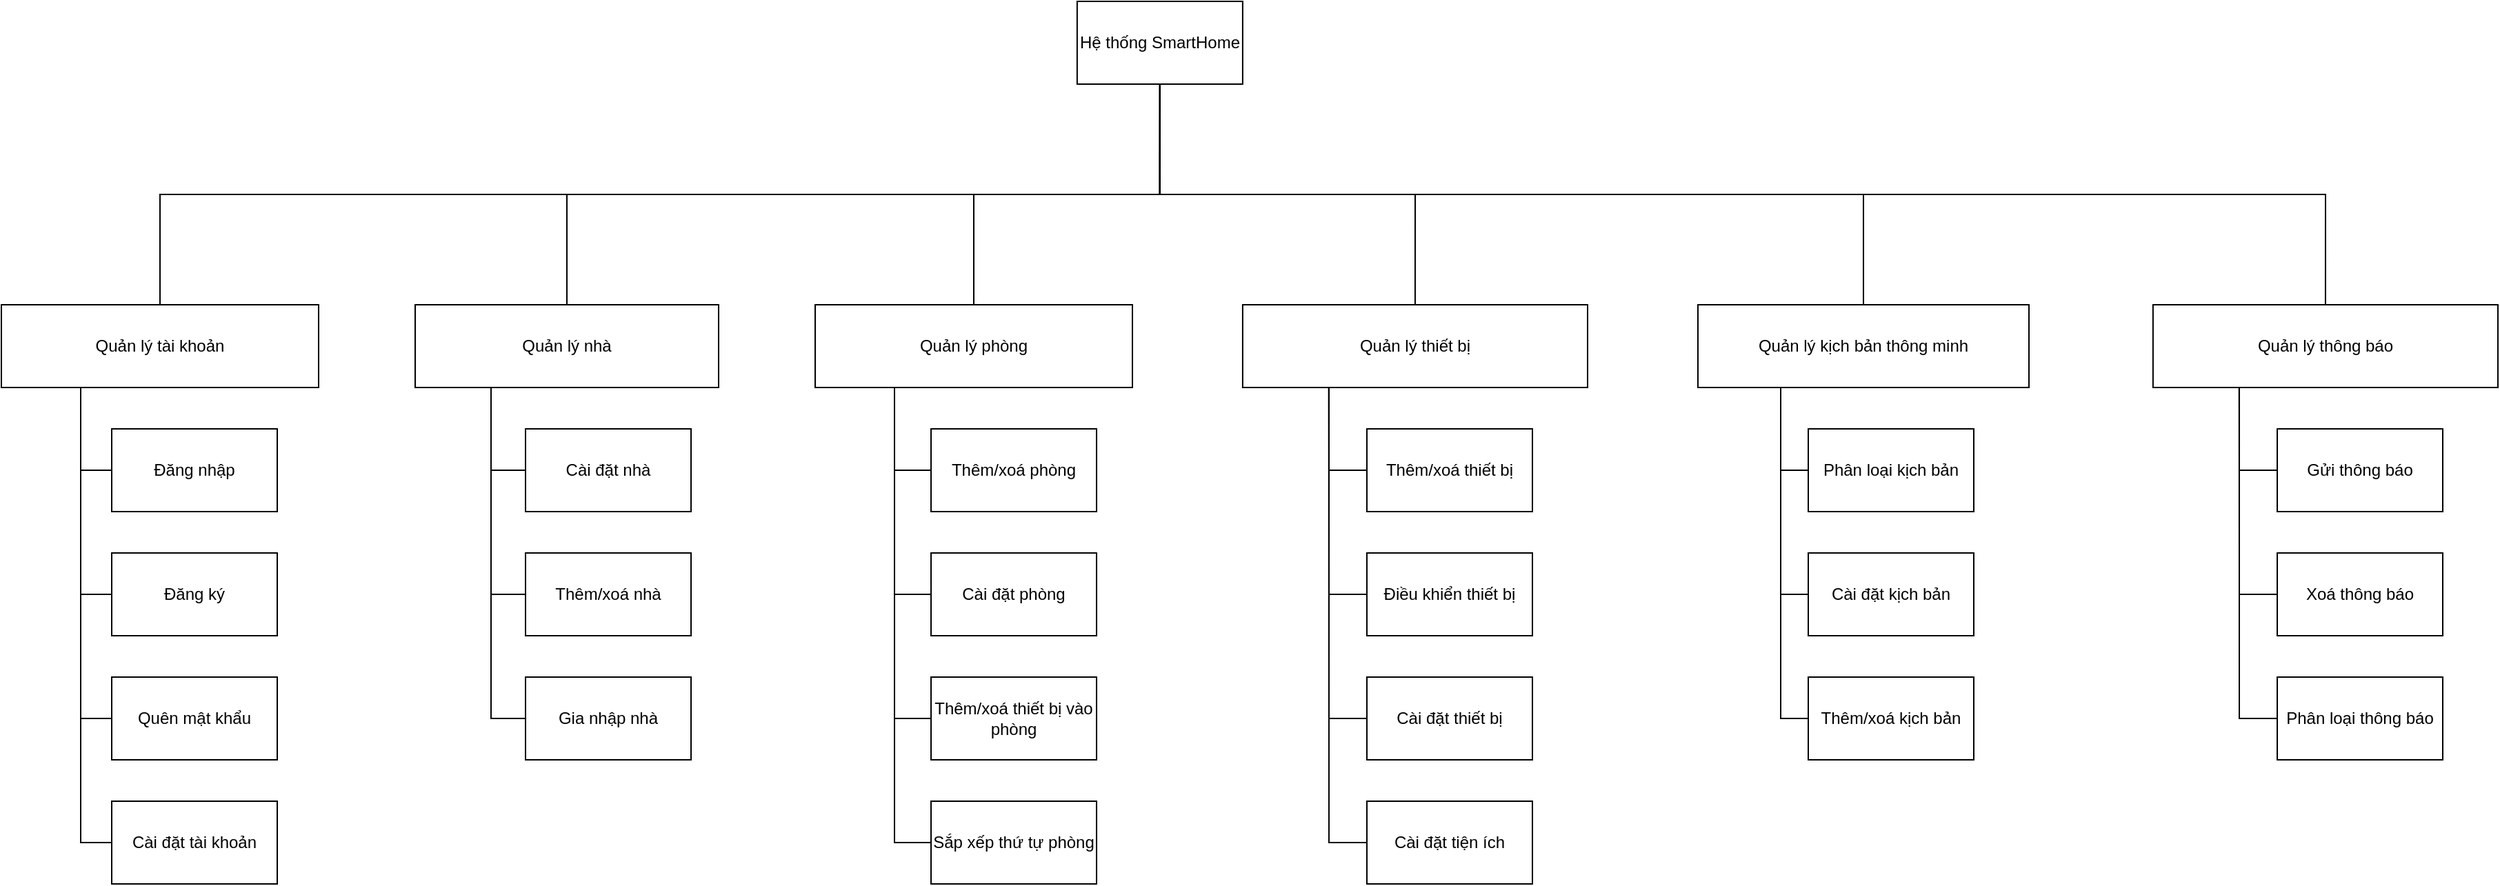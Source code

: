 <mxfile version="24.8.6" pages="18">
  <diagram id="C5RBs43oDa-KdzZeNtuy" name="FDD-Main">
    <mxGraphModel dx="2514" dy="875" grid="1" gridSize="10" guides="1" tooltips="1" connect="1" arrows="1" fold="1" page="1" pageScale="1" pageWidth="827" pageHeight="1169" math="0" shadow="0">
      <root>
        <mxCell id="WIyWlLk6GJQsqaUBKTNV-0" />
        <mxCell id="WIyWlLk6GJQsqaUBKTNV-1" parent="WIyWlLk6GJQsqaUBKTNV-0" />
        <mxCell id="lWrojG8ZAEGJMrB_fnO6-37" style="edgeStyle=orthogonalEdgeStyle;rounded=0;orthogonalLoop=1;jettySize=auto;html=1;exitX=0.5;exitY=1;exitDx=0;exitDy=0;entryX=0.5;entryY=0;entryDx=0;entryDy=0;endArrow=none;endFill=0;" parent="WIyWlLk6GJQsqaUBKTNV-1" source="lWrojG8ZAEGJMrB_fnO6-30" target="lWrojG8ZAEGJMrB_fnO6-31" edge="1">
          <mxGeometry relative="1" as="geometry" />
        </mxCell>
        <mxCell id="lWrojG8ZAEGJMrB_fnO6-30" value="Hệ thống SmartHome" style="rounded=0;whiteSpace=wrap;html=1;" parent="WIyWlLk6GJQsqaUBKTNV-1" vertex="1">
          <mxGeometry x="519.94" y="140" width="120" height="60" as="geometry" />
        </mxCell>
        <mxCell id="lwgh-rvu3t1g0YJXenew-2" style="edgeStyle=orthogonalEdgeStyle;rounded=0;orthogonalLoop=1;jettySize=auto;html=1;exitX=0.25;exitY=1;exitDx=0;exitDy=0;entryX=0;entryY=0.5;entryDx=0;entryDy=0;endArrow=none;endFill=0;" parent="WIyWlLk6GJQsqaUBKTNV-1" source="lWrojG8ZAEGJMrB_fnO6-31" target="lWrojG8ZAEGJMrB_fnO6-43" edge="1">
          <mxGeometry relative="1" as="geometry" />
        </mxCell>
        <mxCell id="lwgh-rvu3t1g0YJXenew-3" style="edgeStyle=orthogonalEdgeStyle;rounded=0;orthogonalLoop=1;jettySize=auto;html=1;exitX=0.25;exitY=1;exitDx=0;exitDy=0;entryX=0;entryY=0.5;entryDx=0;entryDy=0;endArrow=none;endFill=0;" parent="WIyWlLk6GJQsqaUBKTNV-1" source="lWrojG8ZAEGJMrB_fnO6-31" target="lWrojG8ZAEGJMrB_fnO6-44" edge="1">
          <mxGeometry relative="1" as="geometry" />
        </mxCell>
        <mxCell id="lwgh-rvu3t1g0YJXenew-4" style="edgeStyle=orthogonalEdgeStyle;rounded=0;orthogonalLoop=1;jettySize=auto;html=1;exitX=0.25;exitY=1;exitDx=0;exitDy=0;entryX=0;entryY=0.5;entryDx=0;entryDy=0;endArrow=none;endFill=0;" parent="WIyWlLk6GJQsqaUBKTNV-1" source="lWrojG8ZAEGJMrB_fnO6-31" target="lWrojG8ZAEGJMrB_fnO6-45" edge="1">
          <mxGeometry relative="1" as="geometry" />
        </mxCell>
        <mxCell id="ZnI_OXmdWYOGaNleJEPG-1" style="edgeStyle=orthogonalEdgeStyle;rounded=0;orthogonalLoop=1;jettySize=auto;html=1;exitX=0.25;exitY=1;exitDx=0;exitDy=0;entryX=0;entryY=0.5;entryDx=0;entryDy=0;endArrow=none;endFill=0;" parent="WIyWlLk6GJQsqaUBKTNV-1" source="lWrojG8ZAEGJMrB_fnO6-31" target="ZnI_OXmdWYOGaNleJEPG-0" edge="1">
          <mxGeometry relative="1" as="geometry" />
        </mxCell>
        <mxCell id="lWrojG8ZAEGJMrB_fnO6-31" value="Quản lý tài khoản" style="rounded=0;whiteSpace=wrap;html=1;" parent="WIyWlLk6GJQsqaUBKTNV-1" vertex="1">
          <mxGeometry x="-260" y="360" width="230" height="60" as="geometry" />
        </mxCell>
        <mxCell id="lWrojG8ZAEGJMrB_fnO6-38" style="edgeStyle=orthogonalEdgeStyle;rounded=0;orthogonalLoop=1;jettySize=auto;html=1;exitX=0.5;exitY=0;exitDx=0;exitDy=0;entryX=0.5;entryY=1;entryDx=0;entryDy=0;endArrow=none;endFill=0;" parent="WIyWlLk6GJQsqaUBKTNV-1" source="lWrojG8ZAEGJMrB_fnO6-32" target="lWrojG8ZAEGJMrB_fnO6-30" edge="1">
          <mxGeometry relative="1" as="geometry" />
        </mxCell>
        <mxCell id="lWrojG8ZAEGJMrB_fnO6-65" style="edgeStyle=orthogonalEdgeStyle;rounded=0;orthogonalLoop=1;jettySize=auto;html=1;entryX=0;entryY=0.5;entryDx=0;entryDy=0;endArrow=none;endFill=0;exitX=0.25;exitY=1;exitDx=0;exitDy=0;" parent="WIyWlLk6GJQsqaUBKTNV-1" source="lWrojG8ZAEGJMrB_fnO6-32" target="lWrojG8ZAEGJMrB_fnO6-46" edge="1">
          <mxGeometry relative="1" as="geometry">
            <mxPoint x="170" y="420" as="sourcePoint" />
          </mxGeometry>
        </mxCell>
        <mxCell id="lWrojG8ZAEGJMrB_fnO6-32" value="Quản lý nhà" style="rounded=0;whiteSpace=wrap;html=1;" parent="WIyWlLk6GJQsqaUBKTNV-1" vertex="1">
          <mxGeometry x="40" y="360" width="220" height="60" as="geometry" />
        </mxCell>
        <mxCell id="lWrojG8ZAEGJMrB_fnO6-39" style="edgeStyle=orthogonalEdgeStyle;rounded=0;orthogonalLoop=1;jettySize=auto;html=1;exitX=0.5;exitY=0;exitDx=0;exitDy=0;endArrow=none;endFill=0;entryX=0.5;entryY=1;entryDx=0;entryDy=0;" parent="WIyWlLk6GJQsqaUBKTNV-1" source="lWrojG8ZAEGJMrB_fnO6-33" target="lWrojG8ZAEGJMrB_fnO6-30" edge="1">
          <mxGeometry relative="1" as="geometry">
            <mxPoint x="460" y="270" as="targetPoint" />
          </mxGeometry>
        </mxCell>
        <mxCell id="REANl_uHcf_742eDeE6I-1" style="edgeStyle=orthogonalEdgeStyle;rounded=0;orthogonalLoop=1;jettySize=auto;html=1;exitX=0.25;exitY=1;exitDx=0;exitDy=0;entryX=0;entryY=0.5;entryDx=0;entryDy=0;endArrow=none;endFill=0;" parent="WIyWlLk6GJQsqaUBKTNV-1" source="lWrojG8ZAEGJMrB_fnO6-33" target="REANl_uHcf_742eDeE6I-0" edge="1">
          <mxGeometry relative="1" as="geometry" />
        </mxCell>
        <mxCell id="lWrojG8ZAEGJMrB_fnO6-33" value="Quản lý phòng" style="rounded=0;whiteSpace=wrap;html=1;" parent="WIyWlLk6GJQsqaUBKTNV-1" vertex="1">
          <mxGeometry x="330" y="360" width="230" height="60" as="geometry" />
        </mxCell>
        <mxCell id="lWrojG8ZAEGJMrB_fnO6-40" style="edgeStyle=orthogonalEdgeStyle;rounded=0;orthogonalLoop=1;jettySize=auto;html=1;exitX=0.5;exitY=0;exitDx=0;exitDy=0;endArrow=none;endFill=0;entryX=0.5;entryY=1;entryDx=0;entryDy=0;" parent="WIyWlLk6GJQsqaUBKTNV-1" source="lWrojG8ZAEGJMrB_fnO6-34" target="lWrojG8ZAEGJMrB_fnO6-30" edge="1">
          <mxGeometry relative="1" as="geometry">
            <mxPoint x="460" y="270" as="targetPoint" />
          </mxGeometry>
        </mxCell>
        <mxCell id="lWrojG8ZAEGJMrB_fnO6-34" value="Quản lý thiết bị" style="rounded=0;whiteSpace=wrap;html=1;" parent="WIyWlLk6GJQsqaUBKTNV-1" vertex="1">
          <mxGeometry x="639.94" y="360" width="250.06" height="60" as="geometry" />
        </mxCell>
        <mxCell id="lWrojG8ZAEGJMrB_fnO6-41" style="edgeStyle=orthogonalEdgeStyle;rounded=0;orthogonalLoop=1;jettySize=auto;html=1;exitX=0.5;exitY=0;exitDx=0;exitDy=0;entryX=0.5;entryY=1;entryDx=0;entryDy=0;endArrow=none;endFill=0;" parent="WIyWlLk6GJQsqaUBKTNV-1" source="lWrojG8ZAEGJMrB_fnO6-35" target="lWrojG8ZAEGJMrB_fnO6-30" edge="1">
          <mxGeometry relative="1" as="geometry" />
        </mxCell>
        <mxCell id="Te3saxdoU-nNoS67MwyG-1" style="edgeStyle=orthogonalEdgeStyle;rounded=0;orthogonalLoop=1;jettySize=auto;html=1;exitX=0.25;exitY=1;exitDx=0;exitDy=0;entryX=0;entryY=0.5;entryDx=0;entryDy=0;endArrow=none;endFill=0;" parent="WIyWlLk6GJQsqaUBKTNV-1" source="lWrojG8ZAEGJMrB_fnO6-35" target="Te3saxdoU-nNoS67MwyG-0" edge="1">
          <mxGeometry relative="1" as="geometry" />
        </mxCell>
        <mxCell id="lWrojG8ZAEGJMrB_fnO6-35" value="Quản lý kịch bản thông minh" style="rounded=0;whiteSpace=wrap;html=1;" parent="WIyWlLk6GJQsqaUBKTNV-1" vertex="1">
          <mxGeometry x="970" y="360" width="240" height="60" as="geometry" />
        </mxCell>
        <mxCell id="lWrojG8ZAEGJMrB_fnO6-42" style="edgeStyle=orthogonalEdgeStyle;rounded=0;orthogonalLoop=1;jettySize=auto;html=1;exitX=0.5;exitY=0;exitDx=0;exitDy=0;endArrow=none;endFill=0;" parent="WIyWlLk6GJQsqaUBKTNV-1" source="lWrojG8ZAEGJMrB_fnO6-36" target="lWrojG8ZAEGJMrB_fnO6-30" edge="1">
          <mxGeometry relative="1" as="geometry" />
        </mxCell>
        <mxCell id="lWrojG8ZAEGJMrB_fnO6-36" value="Quản lý thông báo" style="rounded=0;whiteSpace=wrap;html=1;" parent="WIyWlLk6GJQsqaUBKTNV-1" vertex="1">
          <mxGeometry x="1299.94" y="360" width="250.06" height="60" as="geometry" />
        </mxCell>
        <mxCell id="lWrojG8ZAEGJMrB_fnO6-43" value="Đăng nhập" style="rounded=0;whiteSpace=wrap;html=1;" parent="WIyWlLk6GJQsqaUBKTNV-1" vertex="1">
          <mxGeometry x="-180" y="450" width="120" height="60" as="geometry" />
        </mxCell>
        <mxCell id="lWrojG8ZAEGJMrB_fnO6-44" value="Quên mật khẩu" style="rounded=0;whiteSpace=wrap;html=1;" parent="WIyWlLk6GJQsqaUBKTNV-1" vertex="1">
          <mxGeometry x="-180" y="630" width="120" height="60" as="geometry" />
        </mxCell>
        <mxCell id="lWrojG8ZAEGJMrB_fnO6-45" value="Cài đặt tài khoản" style="rounded=0;whiteSpace=wrap;html=1;" parent="WIyWlLk6GJQsqaUBKTNV-1" vertex="1">
          <mxGeometry x="-180" y="720" width="120" height="60" as="geometry" />
        </mxCell>
        <mxCell id="lWrojG8ZAEGJMrB_fnO6-46" value="Cài đặt nhà" style="rounded=0;whiteSpace=wrap;html=1;" parent="WIyWlLk6GJQsqaUBKTNV-1" vertex="1">
          <mxGeometry x="120" y="450" width="120" height="60" as="geometry" />
        </mxCell>
        <mxCell id="lWrojG8ZAEGJMrB_fnO6-66" style="edgeStyle=orthogonalEdgeStyle;rounded=0;orthogonalLoop=1;jettySize=auto;html=1;exitX=0;exitY=0.5;exitDx=0;exitDy=0;endArrow=none;endFill=0;entryX=0.25;entryY=1;entryDx=0;entryDy=0;" parent="WIyWlLk6GJQsqaUBKTNV-1" source="lWrojG8ZAEGJMrB_fnO6-47" target="lWrojG8ZAEGJMrB_fnO6-32" edge="1">
          <mxGeometry relative="1" as="geometry">
            <mxPoint x="170" y="420" as="targetPoint" />
          </mxGeometry>
        </mxCell>
        <mxCell id="lWrojG8ZAEGJMrB_fnO6-47" value="Thêm/xoá nhà" style="rounded=0;whiteSpace=wrap;html=1;" parent="WIyWlLk6GJQsqaUBKTNV-1" vertex="1">
          <mxGeometry x="120" y="540" width="120" height="60" as="geometry" />
        </mxCell>
        <mxCell id="lWrojG8ZAEGJMrB_fnO6-68" style="edgeStyle=orthogonalEdgeStyle;rounded=0;orthogonalLoop=1;jettySize=auto;html=1;exitX=0;exitY=0.5;exitDx=0;exitDy=0;entryX=0.25;entryY=1;entryDx=0;entryDy=0;endArrow=none;endFill=0;" parent="WIyWlLk6GJQsqaUBKTNV-1" source="lWrojG8ZAEGJMrB_fnO6-48" target="lWrojG8ZAEGJMrB_fnO6-32" edge="1">
          <mxGeometry relative="1" as="geometry" />
        </mxCell>
        <mxCell id="lWrojG8ZAEGJMrB_fnO6-48" value="Gia nhập nhà" style="rounded=0;whiteSpace=wrap;html=1;" parent="WIyWlLk6GJQsqaUBKTNV-1" vertex="1">
          <mxGeometry x="120" y="630" width="120" height="60" as="geometry" />
        </mxCell>
        <mxCell id="lWrojG8ZAEGJMrB_fnO6-70" style="edgeStyle=orthogonalEdgeStyle;rounded=0;orthogonalLoop=1;jettySize=auto;html=1;exitX=0;exitY=0.5;exitDx=0;exitDy=0;entryX=0.25;entryY=1;entryDx=0;entryDy=0;endArrow=none;endFill=0;" parent="WIyWlLk6GJQsqaUBKTNV-1" source="lWrojG8ZAEGJMrB_fnO6-49" target="lWrojG8ZAEGJMrB_fnO6-33" edge="1">
          <mxGeometry relative="1" as="geometry" />
        </mxCell>
        <mxCell id="lWrojG8ZAEGJMrB_fnO6-49" value="Thêm/xoá phòng" style="rounded=0;whiteSpace=wrap;html=1;" parent="WIyWlLk6GJQsqaUBKTNV-1" vertex="1">
          <mxGeometry x="414" y="450" width="120" height="60" as="geometry" />
        </mxCell>
        <mxCell id="lWrojG8ZAEGJMrB_fnO6-71" style="edgeStyle=orthogonalEdgeStyle;rounded=0;orthogonalLoop=1;jettySize=auto;html=1;exitX=0;exitY=0.5;exitDx=0;exitDy=0;entryX=0.25;entryY=1;entryDx=0;entryDy=0;endArrow=none;endFill=0;" parent="WIyWlLk6GJQsqaUBKTNV-1" source="lWrojG8ZAEGJMrB_fnO6-50" target="lWrojG8ZAEGJMrB_fnO6-33" edge="1">
          <mxGeometry relative="1" as="geometry" />
        </mxCell>
        <mxCell id="lWrojG8ZAEGJMrB_fnO6-50" value="Thêm/xoá thiết bị vào phòng" style="rounded=0;whiteSpace=wrap;html=1;" parent="WIyWlLk6GJQsqaUBKTNV-1" vertex="1">
          <mxGeometry x="414" y="630" width="120" height="60" as="geometry" />
        </mxCell>
        <mxCell id="lWrojG8ZAEGJMrB_fnO6-72" style="edgeStyle=orthogonalEdgeStyle;rounded=0;orthogonalLoop=1;jettySize=auto;html=1;exitX=0;exitY=0.5;exitDx=0;exitDy=0;entryX=0.25;entryY=1;entryDx=0;entryDy=0;endArrow=none;endFill=0;" parent="WIyWlLk6GJQsqaUBKTNV-1" source="lWrojG8ZAEGJMrB_fnO6-51" target="lWrojG8ZAEGJMrB_fnO6-33" edge="1">
          <mxGeometry relative="1" as="geometry" />
        </mxCell>
        <mxCell id="lWrojG8ZAEGJMrB_fnO6-51" value="Sắp xếp thứ tự phòng" style="rounded=0;whiteSpace=wrap;html=1;" parent="WIyWlLk6GJQsqaUBKTNV-1" vertex="1">
          <mxGeometry x="414" y="720" width="120" height="60" as="geometry" />
        </mxCell>
        <mxCell id="lWrojG8ZAEGJMrB_fnO6-75" style="edgeStyle=orthogonalEdgeStyle;rounded=0;orthogonalLoop=1;jettySize=auto;html=1;exitX=0;exitY=0.5;exitDx=0;exitDy=0;entryX=0.25;entryY=1;entryDx=0;entryDy=0;endArrow=none;endFill=0;" parent="WIyWlLk6GJQsqaUBKTNV-1" source="lWrojG8ZAEGJMrB_fnO6-52" target="lWrojG8ZAEGJMrB_fnO6-34" edge="1">
          <mxGeometry relative="1" as="geometry" />
        </mxCell>
        <mxCell id="lWrojG8ZAEGJMrB_fnO6-52" value="Thêm/xoá thiết bị" style="rounded=0;whiteSpace=wrap;html=1;" parent="WIyWlLk6GJQsqaUBKTNV-1" vertex="1">
          <mxGeometry x="730" y="450" width="120" height="60" as="geometry" />
        </mxCell>
        <mxCell id="lWrojG8ZAEGJMrB_fnO6-74" style="edgeStyle=orthogonalEdgeStyle;rounded=0;orthogonalLoop=1;jettySize=auto;html=1;exitX=0;exitY=0.5;exitDx=0;exitDy=0;entryX=0.25;entryY=1;entryDx=0;entryDy=0;endArrow=none;endFill=0;" parent="WIyWlLk6GJQsqaUBKTNV-1" source="lWrojG8ZAEGJMrB_fnO6-53" target="lWrojG8ZAEGJMrB_fnO6-34" edge="1">
          <mxGeometry relative="1" as="geometry" />
        </mxCell>
        <mxCell id="lWrojG8ZAEGJMrB_fnO6-53" value="Điều khiển thiết bị" style="rounded=0;whiteSpace=wrap;html=1;" parent="WIyWlLk6GJQsqaUBKTNV-1" vertex="1">
          <mxGeometry x="730" y="540" width="120" height="60" as="geometry" />
        </mxCell>
        <mxCell id="lWrojG8ZAEGJMrB_fnO6-73" style="edgeStyle=orthogonalEdgeStyle;rounded=0;orthogonalLoop=1;jettySize=auto;html=1;exitX=0;exitY=0.5;exitDx=0;exitDy=0;entryX=0.25;entryY=1;entryDx=0;entryDy=0;endArrow=none;endFill=0;" parent="WIyWlLk6GJQsqaUBKTNV-1" source="lWrojG8ZAEGJMrB_fnO6-54" target="lWrojG8ZAEGJMrB_fnO6-34" edge="1">
          <mxGeometry relative="1" as="geometry" />
        </mxCell>
        <mxCell id="lWrojG8ZAEGJMrB_fnO6-54" value="Cài đặt thiết bị" style="rounded=0;whiteSpace=wrap;html=1;" parent="WIyWlLk6GJQsqaUBKTNV-1" vertex="1">
          <mxGeometry x="730" y="630" width="120" height="60" as="geometry" />
        </mxCell>
        <mxCell id="lWrojG8ZAEGJMrB_fnO6-77" style="edgeStyle=orthogonalEdgeStyle;rounded=0;orthogonalLoop=1;jettySize=auto;html=1;exitX=0;exitY=0.5;exitDx=0;exitDy=0;entryX=0.25;entryY=1;entryDx=0;entryDy=0;endArrow=none;endFill=0;" parent="WIyWlLk6GJQsqaUBKTNV-1" source="lWrojG8ZAEGJMrB_fnO6-55" target="lWrojG8ZAEGJMrB_fnO6-35" edge="1">
          <mxGeometry relative="1" as="geometry" />
        </mxCell>
        <mxCell id="lWrojG8ZAEGJMrB_fnO6-55" value="Phân loại kịch bản" style="rounded=0;whiteSpace=wrap;html=1;" parent="WIyWlLk6GJQsqaUBKTNV-1" vertex="1">
          <mxGeometry x="1050" y="450" width="120" height="60" as="geometry" />
        </mxCell>
        <mxCell id="lWrojG8ZAEGJMrB_fnO6-78" style="edgeStyle=orthogonalEdgeStyle;rounded=0;orthogonalLoop=1;jettySize=auto;html=1;exitX=0;exitY=0.5;exitDx=0;exitDy=0;entryX=0.25;entryY=1;entryDx=0;entryDy=0;endArrow=none;endFill=0;" parent="WIyWlLk6GJQsqaUBKTNV-1" source="lWrojG8ZAEGJMrB_fnO6-56" target="lWrojG8ZAEGJMrB_fnO6-35" edge="1">
          <mxGeometry relative="1" as="geometry" />
        </mxCell>
        <mxCell id="lWrojG8ZAEGJMrB_fnO6-56" value="Cài đặt kịch bản" style="rounded=0;whiteSpace=wrap;html=1;" parent="WIyWlLk6GJQsqaUBKTNV-1" vertex="1">
          <mxGeometry x="1050" y="540" width="120" height="60" as="geometry" />
        </mxCell>
        <mxCell id="lWrojG8ZAEGJMrB_fnO6-80" style="edgeStyle=orthogonalEdgeStyle;rounded=0;orthogonalLoop=1;jettySize=auto;html=1;exitX=0;exitY=0.5;exitDx=0;exitDy=0;entryX=0.25;entryY=1;entryDx=0;entryDy=0;endArrow=none;endFill=0;" parent="WIyWlLk6GJQsqaUBKTNV-1" source="lWrojG8ZAEGJMrB_fnO6-58" target="lWrojG8ZAEGJMrB_fnO6-36" edge="1">
          <mxGeometry relative="1" as="geometry" />
        </mxCell>
        <mxCell id="lWrojG8ZAEGJMrB_fnO6-58" value="Gửi thông báo" style="rounded=0;whiteSpace=wrap;html=1;" parent="WIyWlLk6GJQsqaUBKTNV-1" vertex="1">
          <mxGeometry x="1390" y="450" width="120" height="60" as="geometry" />
        </mxCell>
        <mxCell id="lWrojG8ZAEGJMrB_fnO6-81" style="edgeStyle=orthogonalEdgeStyle;rounded=0;orthogonalLoop=1;jettySize=auto;html=1;exitX=0;exitY=0.5;exitDx=0;exitDy=0;entryX=0.25;entryY=1;entryDx=0;entryDy=0;endArrow=none;endFill=0;" parent="WIyWlLk6GJQsqaUBKTNV-1" source="lWrojG8ZAEGJMrB_fnO6-59" target="lWrojG8ZAEGJMrB_fnO6-36" edge="1">
          <mxGeometry relative="1" as="geometry" />
        </mxCell>
        <mxCell id="lWrojG8ZAEGJMrB_fnO6-59" value="Xoá thông báo" style="rounded=0;whiteSpace=wrap;html=1;" parent="WIyWlLk6GJQsqaUBKTNV-1" vertex="1">
          <mxGeometry x="1390" y="540" width="120" height="60" as="geometry" />
        </mxCell>
        <mxCell id="lWrojG8ZAEGJMrB_fnO6-82" style="edgeStyle=orthogonalEdgeStyle;rounded=0;orthogonalLoop=1;jettySize=auto;html=1;exitX=0;exitY=0.5;exitDx=0;exitDy=0;entryX=0.25;entryY=1;entryDx=0;entryDy=0;endArrow=none;endFill=0;" parent="WIyWlLk6GJQsqaUBKTNV-1" source="lWrojG8ZAEGJMrB_fnO6-60" target="lWrojG8ZAEGJMrB_fnO6-36" edge="1">
          <mxGeometry relative="1" as="geometry" />
        </mxCell>
        <mxCell id="lWrojG8ZAEGJMrB_fnO6-60" value="Phân loại thông báo" style="rounded=0;whiteSpace=wrap;html=1;" parent="WIyWlLk6GJQsqaUBKTNV-1" vertex="1">
          <mxGeometry x="1390" y="630" width="120" height="60" as="geometry" />
        </mxCell>
        <mxCell id="lWrojG8ZAEGJMrB_fnO6-76" style="edgeStyle=orthogonalEdgeStyle;rounded=0;orthogonalLoop=1;jettySize=auto;html=1;exitX=0;exitY=0.5;exitDx=0;exitDy=0;entryX=0.25;entryY=1;entryDx=0;entryDy=0;endArrow=none;endFill=0;" parent="WIyWlLk6GJQsqaUBKTNV-1" source="lWrojG8ZAEGJMrB_fnO6-64" target="lWrojG8ZAEGJMrB_fnO6-34" edge="1">
          <mxGeometry relative="1" as="geometry" />
        </mxCell>
        <mxCell id="lWrojG8ZAEGJMrB_fnO6-64" value="Cài đặt tiện ích" style="rounded=0;whiteSpace=wrap;html=1;" parent="WIyWlLk6GJQsqaUBKTNV-1" vertex="1">
          <mxGeometry x="730" y="720" width="120" height="60" as="geometry" />
        </mxCell>
        <mxCell id="REANl_uHcf_742eDeE6I-0" value="Cài đặt phòng" style="rounded=0;whiteSpace=wrap;html=1;" parent="WIyWlLk6GJQsqaUBKTNV-1" vertex="1">
          <mxGeometry x="414" y="540" width="120" height="60" as="geometry" />
        </mxCell>
        <mxCell id="Te3saxdoU-nNoS67MwyG-0" value="Thêm/xoá kịch bản" style="rounded=0;whiteSpace=wrap;html=1;" parent="WIyWlLk6GJQsqaUBKTNV-1" vertex="1">
          <mxGeometry x="1050" y="630" width="120" height="60" as="geometry" />
        </mxCell>
        <mxCell id="ZnI_OXmdWYOGaNleJEPG-0" value="Đăng ký" style="rounded=0;whiteSpace=wrap;html=1;" parent="WIyWlLk6GJQsqaUBKTNV-1" vertex="1">
          <mxGeometry x="-180" y="540" width="120" height="60" as="geometry" />
        </mxCell>
      </root>
    </mxGraphModel>
  </diagram>
  <diagram id="sO-K0KeNw8wq4QjqhWYh" name="FDD-Hệ quản lý thiết bị">
    <mxGraphModel dx="2899" dy="1063" grid="1" gridSize="10" guides="1" tooltips="1" connect="1" arrows="1" fold="1" page="1" pageScale="1" pageWidth="850" pageHeight="1100" math="0" shadow="0">
      <root>
        <mxCell id="0" />
        <mxCell id="1" parent="0" />
        <mxCell id="TTfGzbpT7r4LJY1bJnti-1" style="edgeStyle=orthogonalEdgeStyle;rounded=0;orthogonalLoop=1;jettySize=auto;html=1;exitX=0.5;exitY=1;exitDx=0;exitDy=0;entryX=0.5;entryY=0;entryDx=0;entryDy=0;endArrow=none;endFill=0;" parent="1" source="TTfGzbpT7r4LJY1bJnti-2" target="TTfGzbpT7r4LJY1bJnti-6" edge="1">
          <mxGeometry relative="1" as="geometry" />
        </mxCell>
        <mxCell id="TTfGzbpT7r4LJY1bJnti-2" value="Hệ quản lý thiết bị" style="rounded=0;whiteSpace=wrap;html=1;" parent="1" vertex="1">
          <mxGeometry x="260.0" y="140" width="120" height="60" as="geometry" />
        </mxCell>
        <mxCell id="TTfGzbpT7r4LJY1bJnti-6" value="Thêm/xoá thiết bị" style="rounded=0;whiteSpace=wrap;html=1;" parent="1" vertex="1">
          <mxGeometry x="-260" y="360" width="230" height="60" as="geometry" />
        </mxCell>
        <mxCell id="TTfGzbpT7r4LJY1bJnti-7" style="edgeStyle=orthogonalEdgeStyle;rounded=0;orthogonalLoop=1;jettySize=auto;html=1;exitX=0.5;exitY=0;exitDx=0;exitDy=0;entryX=0.5;entryY=1;entryDx=0;entryDy=0;endArrow=none;endFill=0;" parent="1" source="TTfGzbpT7r4LJY1bJnti-9" target="TTfGzbpT7r4LJY1bJnti-2" edge="1">
          <mxGeometry relative="1" as="geometry" />
        </mxCell>
        <mxCell id="TTfGzbpT7r4LJY1bJnti-9" value="Điều khiển thiết bị" style="rounded=0;whiteSpace=wrap;html=1;" parent="1" vertex="1">
          <mxGeometry x="40" y="360" width="220" height="60" as="geometry" />
        </mxCell>
        <mxCell id="TTfGzbpT7r4LJY1bJnti-10" style="edgeStyle=orthogonalEdgeStyle;rounded=0;orthogonalLoop=1;jettySize=auto;html=1;exitX=0.5;exitY=0;exitDx=0;exitDy=0;endArrow=none;endFill=0;entryX=0.5;entryY=1;entryDx=0;entryDy=0;" parent="1" source="TTfGzbpT7r4LJY1bJnti-11" target="TTfGzbpT7r4LJY1bJnti-2" edge="1">
          <mxGeometry relative="1" as="geometry">
            <mxPoint x="460" y="270" as="targetPoint" />
          </mxGeometry>
        </mxCell>
        <mxCell id="-Q9a-ElH-PzE8bRXEluL-4" style="edgeStyle=orthogonalEdgeStyle;rounded=0;orthogonalLoop=1;jettySize=auto;html=1;exitX=0.25;exitY=1;exitDx=0;exitDy=0;entryX=0;entryY=0.5;entryDx=0;entryDy=0;endArrow=none;endFill=0;" parent="1" source="TTfGzbpT7r4LJY1bJnti-11" target="-Q9a-ElH-PzE8bRXEluL-1" edge="1">
          <mxGeometry relative="1" as="geometry" />
        </mxCell>
        <mxCell id="TTfGzbpT7r4LJY1bJnti-11" value="Cài đặt thiết bị" style="rounded=0;whiteSpace=wrap;html=1;" parent="1" vertex="1">
          <mxGeometry x="330" y="360" width="230" height="60" as="geometry" />
        </mxCell>
        <mxCell id="TTfGzbpT7r4LJY1bJnti-12" style="edgeStyle=orthogonalEdgeStyle;rounded=0;orthogonalLoop=1;jettySize=auto;html=1;exitX=0.5;exitY=0;exitDx=0;exitDy=0;endArrow=none;endFill=0;entryX=0.5;entryY=1;entryDx=0;entryDy=0;" parent="1" source="TTfGzbpT7r4LJY1bJnti-13" target="TTfGzbpT7r4LJY1bJnti-2" edge="1">
          <mxGeometry relative="1" as="geometry">
            <mxPoint x="460" y="270" as="targetPoint" />
          </mxGeometry>
        </mxCell>
        <mxCell id="TTfGzbpT7r4LJY1bJnti-13" value="Cài đặt tiện ích" style="rounded=0;whiteSpace=wrap;html=1;" parent="1" vertex="1">
          <mxGeometry x="639.94" y="360" width="250.06" height="60" as="geometry" />
        </mxCell>
        <mxCell id="TTfGzbpT7r4LJY1bJnti-26" style="edgeStyle=orthogonalEdgeStyle;rounded=0;orthogonalLoop=1;jettySize=auto;html=1;exitX=0;exitY=0.5;exitDx=0;exitDy=0;entryX=0.25;entryY=1;entryDx=0;entryDy=0;endArrow=none;endFill=0;" parent="1" source="TTfGzbpT7r4LJY1bJnti-27" target="TTfGzbpT7r4LJY1bJnti-11" edge="1">
          <mxGeometry relative="1" as="geometry" />
        </mxCell>
        <mxCell id="TTfGzbpT7r4LJY1bJnti-27" value="Thay đổi thông tin thiết bị" style="rounded=0;whiteSpace=wrap;html=1;" parent="1" vertex="1">
          <mxGeometry x="414" y="450" width="120" height="60" as="geometry" />
        </mxCell>
        <mxCell id="TTfGzbpT7r4LJY1bJnti-28" style="edgeStyle=orthogonalEdgeStyle;rounded=0;orthogonalLoop=1;jettySize=auto;html=1;exitX=0;exitY=0.5;exitDx=0;exitDy=0;entryX=0.25;entryY=1;entryDx=0;entryDy=0;endArrow=none;endFill=0;" parent="1" source="TTfGzbpT7r4LJY1bJnti-29" target="TTfGzbpT7r4LJY1bJnti-11" edge="1">
          <mxGeometry relative="1" as="geometry" />
        </mxCell>
        <mxCell id="TTfGzbpT7r4LJY1bJnti-29" value="Tạo nhóm thiết bị" style="rounded=0;whiteSpace=wrap;html=1;" parent="1" vertex="1">
          <mxGeometry x="414" y="540" width="120" height="60" as="geometry" />
        </mxCell>
        <mxCell id="TTfGzbpT7r4LJY1bJnti-32" style="edgeStyle=orthogonalEdgeStyle;rounded=0;orthogonalLoop=1;jettySize=auto;html=1;exitX=0;exitY=0.5;exitDx=0;exitDy=0;entryX=0.25;entryY=1;entryDx=0;entryDy=0;endArrow=none;endFill=0;" parent="1" source="TTfGzbpT7r4LJY1bJnti-33" target="TTfGzbpT7r4LJY1bJnti-13" edge="1">
          <mxGeometry relative="1" as="geometry" />
        </mxCell>
        <mxCell id="TTfGzbpT7r4LJY1bJnti-33" value="Sắp xếp thứ tự" style="rounded=0;whiteSpace=wrap;html=1;" parent="1" vertex="1">
          <mxGeometry x="730" y="450" width="120" height="60" as="geometry" />
        </mxCell>
        <mxCell id="TTfGzbpT7r4LJY1bJnti-34" style="edgeStyle=orthogonalEdgeStyle;rounded=0;orthogonalLoop=1;jettySize=auto;html=1;exitX=0;exitY=0.5;exitDx=0;exitDy=0;entryX=0.25;entryY=1;entryDx=0;entryDy=0;endArrow=none;endFill=0;" parent="1" source="TTfGzbpT7r4LJY1bJnti-35" target="TTfGzbpT7r4LJY1bJnti-13" edge="1">
          <mxGeometry relative="1" as="geometry" />
        </mxCell>
        <mxCell id="TTfGzbpT7r4LJY1bJnti-35" value="Ẩn thiết bị" style="rounded=0;whiteSpace=wrap;html=1;" parent="1" vertex="1">
          <mxGeometry x="730" y="540" width="120" height="60" as="geometry" />
        </mxCell>
        <mxCell id="-Q9a-ElH-PzE8bRXEluL-1" value="Kiểm tra firmware" style="rounded=0;whiteSpace=wrap;html=1;" parent="1" vertex="1">
          <mxGeometry x="414" y="630" width="120" height="60" as="geometry" />
        </mxCell>
      </root>
    </mxGraphModel>
  </diagram>
  <diagram id="H-hpBVWJpIlun_kSz33G" name="FDD-Hệ quản lý tài khoản">
    <mxGraphModel dx="2528" dy="879" grid="1" gridSize="10" guides="1" tooltips="1" connect="1" arrows="1" fold="1" page="1" pageScale="1" pageWidth="850" pageHeight="1100" math="0" shadow="0">
      <root>
        <mxCell id="0" />
        <mxCell id="1" parent="0" />
        <mxCell id="-gc29FD_vJq3-cKBbNCl-1" style="edgeStyle=orthogonalEdgeStyle;rounded=0;orthogonalLoop=1;jettySize=auto;html=1;exitX=0.5;exitY=1;exitDx=0;exitDy=0;entryX=0.5;entryY=0;entryDx=0;entryDy=0;endArrow=none;endFill=0;" parent="1" source="-gc29FD_vJq3-cKBbNCl-2" target="-gc29FD_vJq3-cKBbNCl-6" edge="1">
          <mxGeometry relative="1" as="geometry" />
        </mxCell>
        <mxCell id="7w7d7GvehhrzDQ985-FP-2" style="edgeStyle=orthogonalEdgeStyle;rounded=0;orthogonalLoop=1;jettySize=auto;html=1;exitX=0.5;exitY=1;exitDx=0;exitDy=0;endArrow=none;endFill=0;" edge="1" parent="1" source="-gc29FD_vJq3-cKBbNCl-2" target="7w7d7GvehhrzDQ985-FP-1">
          <mxGeometry relative="1" as="geometry" />
        </mxCell>
        <mxCell id="-gc29FD_vJq3-cKBbNCl-2" value="Hệ quản lý tài khoản" style="rounded=0;whiteSpace=wrap;html=1;" parent="1" vertex="1">
          <mxGeometry x="-60.0" y="140" width="120" height="60" as="geometry" />
        </mxCell>
        <mxCell id="-gc29FD_vJq3-cKBbNCl-6" value="Đăng ký" style="rounded=0;whiteSpace=wrap;html=1;" parent="1" vertex="1">
          <mxGeometry x="-260" y="360" width="230" height="60" as="geometry" />
        </mxCell>
        <mxCell id="-gc29FD_vJq3-cKBbNCl-7" style="edgeStyle=orthogonalEdgeStyle;rounded=0;orthogonalLoop=1;jettySize=auto;html=1;exitX=0.5;exitY=0;exitDx=0;exitDy=0;entryX=0.5;entryY=1;entryDx=0;entryDy=0;endArrow=none;endFill=0;" parent="1" source="-gc29FD_vJq3-cKBbNCl-9" target="-gc29FD_vJq3-cKBbNCl-2" edge="1">
          <mxGeometry relative="1" as="geometry" />
        </mxCell>
        <mxCell id="-gc29FD_vJq3-cKBbNCl-9" value="Quên mật khẩu" style="rounded=0;whiteSpace=wrap;html=1;" parent="1" vertex="1">
          <mxGeometry x="40" y="360" width="220" height="60" as="geometry" />
        </mxCell>
        <mxCell id="-gc29FD_vJq3-cKBbNCl-10" style="edgeStyle=orthogonalEdgeStyle;rounded=0;orthogonalLoop=1;jettySize=auto;html=1;exitX=0.5;exitY=0;exitDx=0;exitDy=0;endArrow=none;endFill=0;entryX=0.5;entryY=1;entryDx=0;entryDy=0;" parent="1" source="-gc29FD_vJq3-cKBbNCl-11" target="-gc29FD_vJq3-cKBbNCl-2" edge="1">
          <mxGeometry relative="1" as="geometry">
            <mxPoint x="460" y="270" as="targetPoint" />
          </mxGeometry>
        </mxCell>
        <mxCell id="-gc29FD_vJq3-cKBbNCl-11" value="Cài đặt tài khoản" style="rounded=0;whiteSpace=wrap;html=1;" parent="1" vertex="1">
          <mxGeometry x="330" y="360" width="230" height="60" as="geometry" />
        </mxCell>
        <mxCell id="-gc29FD_vJq3-cKBbNCl-26" style="edgeStyle=orthogonalEdgeStyle;rounded=0;orthogonalLoop=1;jettySize=auto;html=1;exitX=0;exitY=0.5;exitDx=0;exitDy=0;entryX=0.25;entryY=1;entryDx=0;entryDy=0;endArrow=none;endFill=0;" parent="1" source="-gc29FD_vJq3-cKBbNCl-27" target="-gc29FD_vJq3-cKBbNCl-11" edge="1">
          <mxGeometry relative="1" as="geometry" />
        </mxCell>
        <mxCell id="-gc29FD_vJq3-cKBbNCl-27" value="Thay đổi thông tin cá nhân" style="rounded=0;whiteSpace=wrap;html=1;" parent="1" vertex="1">
          <mxGeometry x="414" y="450" width="120" height="60" as="geometry" />
        </mxCell>
        <mxCell id="-gc29FD_vJq3-cKBbNCl-28" style="edgeStyle=orthogonalEdgeStyle;rounded=0;orthogonalLoop=1;jettySize=auto;html=1;exitX=0;exitY=0.5;exitDx=0;exitDy=0;entryX=0.25;entryY=1;entryDx=0;entryDy=0;endArrow=none;endFill=0;" parent="1" source="-gc29FD_vJq3-cKBbNCl-29" target="-gc29FD_vJq3-cKBbNCl-11" edge="1">
          <mxGeometry relative="1" as="geometry" />
        </mxCell>
        <mxCell id="-gc29FD_vJq3-cKBbNCl-29" value="Bảo mật tài khoản" style="rounded=0;whiteSpace=wrap;html=1;" parent="1" vertex="1">
          <mxGeometry x="414" y="540" width="120" height="60" as="geometry" />
        </mxCell>
        <mxCell id="Vs8a_Mkd5uT02wZ5QY8x-1" value="Xoá tài khoản" style="rounded=0;whiteSpace=wrap;html=1;" vertex="1" parent="1">
          <mxGeometry x="414" y="630" width="120" height="60" as="geometry" />
        </mxCell>
        <mxCell id="Vs8a_Mkd5uT02wZ5QY8x-2" style="edgeStyle=orthogonalEdgeStyle;rounded=0;orthogonalLoop=1;jettySize=auto;html=1;exitX=0.25;exitY=1;exitDx=0;exitDy=0;entryX=0.008;entryY=0.617;entryDx=0;entryDy=0;entryPerimeter=0;endArrow=none;endFill=0;" edge="1" parent="1" source="-gc29FD_vJq3-cKBbNCl-11" target="Vs8a_Mkd5uT02wZ5QY8x-1">
          <mxGeometry relative="1" as="geometry" />
        </mxCell>
        <mxCell id="7w7d7GvehhrzDQ985-FP-1" value="Đăng nhập" style="rounded=0;whiteSpace=wrap;html=1;" vertex="1" parent="1">
          <mxGeometry x="-560" y="360" width="230" height="60" as="geometry" />
        </mxCell>
      </root>
    </mxGraphModel>
  </diagram>
  <diagram id="JzXk5hqZ91VwFbSrjNVn" name="FDD-Hệ quản lý nhà">
    <mxGraphModel dx="2284" dy="744" grid="1" gridSize="10" guides="1" tooltips="1" connect="1" arrows="1" fold="1" page="1" pageScale="1" pageWidth="850" pageHeight="1100" math="0" shadow="0">
      <root>
        <mxCell id="0" />
        <mxCell id="1" parent="0" />
        <mxCell id="IKjWGnQQqSoXa8pHSr6o-1" style="edgeStyle=orthogonalEdgeStyle;rounded=0;orthogonalLoop=1;jettySize=auto;html=1;exitX=0.5;exitY=1;exitDx=0;exitDy=0;entryX=0.5;entryY=0;entryDx=0;entryDy=0;endArrow=none;endFill=0;" parent="1" source="IKjWGnQQqSoXa8pHSr6o-2" target="IKjWGnQQqSoXa8pHSr6o-3" edge="1">
          <mxGeometry relative="1" as="geometry" />
        </mxCell>
        <mxCell id="IKjWGnQQqSoXa8pHSr6o-2" value="Hệ quản lý nhà" style="rounded=0;whiteSpace=wrap;html=1;" parent="1" vertex="1">
          <mxGeometry x="90.0" y="130" width="120" height="60" as="geometry" />
        </mxCell>
        <mxCell id="IKjWGnQQqSoXa8pHSr6o-3" value="Thêm/xoá nhà" style="rounded=0;whiteSpace=wrap;html=1;" parent="1" vertex="1">
          <mxGeometry x="-260" y="360" width="230" height="60" as="geometry" />
        </mxCell>
        <mxCell id="IKjWGnQQqSoXa8pHSr6o-4" style="edgeStyle=orthogonalEdgeStyle;rounded=0;orthogonalLoop=1;jettySize=auto;html=1;exitX=0.5;exitY=0;exitDx=0;exitDy=0;entryX=0.5;entryY=1;entryDx=0;entryDy=0;endArrow=none;endFill=0;" parent="1" source="IKjWGnQQqSoXa8pHSr6o-5" target="IKjWGnQQqSoXa8pHSr6o-2" edge="1">
          <mxGeometry relative="1" as="geometry" />
        </mxCell>
        <mxCell id="IKjWGnQQqSoXa8pHSr6o-5" value="Gia nhập nhà" style="rounded=0;whiteSpace=wrap;html=1;" parent="1" vertex="1">
          <mxGeometry x="40" y="360" width="220" height="60" as="geometry" />
        </mxCell>
        <mxCell id="IKjWGnQQqSoXa8pHSr6o-6" style="edgeStyle=orthogonalEdgeStyle;rounded=0;orthogonalLoop=1;jettySize=auto;html=1;exitX=0.5;exitY=0;exitDx=0;exitDy=0;endArrow=none;endFill=0;entryX=0.5;entryY=1;entryDx=0;entryDy=0;" parent="1" source="IKjWGnQQqSoXa8pHSr6o-8" target="IKjWGnQQqSoXa8pHSr6o-2" edge="1">
          <mxGeometry relative="1" as="geometry">
            <mxPoint x="460" y="270" as="targetPoint" />
          </mxGeometry>
        </mxCell>
        <mxCell id="IKjWGnQQqSoXa8pHSr6o-7" style="edgeStyle=orthogonalEdgeStyle;rounded=0;orthogonalLoop=1;jettySize=auto;html=1;exitX=0.25;exitY=1;exitDx=0;exitDy=0;entryX=0;entryY=0.5;entryDx=0;entryDy=0;endArrow=none;endFill=0;" parent="1" source="IKjWGnQQqSoXa8pHSr6o-8" target="IKjWGnQQqSoXa8pHSr6o-23" edge="1">
          <mxGeometry relative="1" as="geometry" />
        </mxCell>
        <mxCell id="IKjWGnQQqSoXa8pHSr6o-8" value="Cài đặt nhà" style="rounded=0;whiteSpace=wrap;html=1;" parent="1" vertex="1">
          <mxGeometry x="330" y="360" width="230" height="60" as="geometry" />
        </mxCell>
        <mxCell id="IKjWGnQQqSoXa8pHSr6o-11" style="edgeStyle=orthogonalEdgeStyle;rounded=0;orthogonalLoop=1;jettySize=auto;html=1;exitX=0;exitY=0.5;exitDx=0;exitDy=0;entryX=0.25;entryY=1;entryDx=0;entryDy=0;endArrow=none;endFill=0;" parent="1" source="IKjWGnQQqSoXa8pHSr6o-12" target="IKjWGnQQqSoXa8pHSr6o-8" edge="1">
          <mxGeometry relative="1" as="geometry" />
        </mxCell>
        <mxCell id="IKjWGnQQqSoXa8pHSr6o-12" value="Thay đổi thông tin nhà" style="rounded=0;whiteSpace=wrap;html=1;" parent="1" vertex="1">
          <mxGeometry x="414" y="450" width="120" height="60" as="geometry" />
        </mxCell>
        <mxCell id="IKjWGnQQqSoXa8pHSr6o-15" style="edgeStyle=orthogonalEdgeStyle;rounded=0;orthogonalLoop=1;jettySize=auto;html=1;exitX=0;exitY=0.5;exitDx=0;exitDy=0;entryX=0.25;entryY=1;entryDx=0;entryDy=0;endArrow=none;endFill=0;" parent="1" source="IKjWGnQQqSoXa8pHSr6o-16" target="IKjWGnQQqSoXa8pHSr6o-8" edge="1">
          <mxGeometry relative="1" as="geometry" />
        </mxCell>
        <mxCell id="IKjWGnQQqSoXa8pHSr6o-16" value="Thêm/xoá thành viên" style="rounded=0;whiteSpace=wrap;html=1;" parent="1" vertex="1">
          <mxGeometry x="414" y="540" width="120" height="60" as="geometry" />
        </mxCell>
        <mxCell id="IKjWGnQQqSoXa8pHSr6o-23" value="Chuyển quyền sở hữu nhà" style="rounded=0;whiteSpace=wrap;html=1;" parent="1" vertex="1">
          <mxGeometry x="414" y="630" width="120" height="60" as="geometry" />
        </mxCell>
      </root>
    </mxGraphModel>
  </diagram>
  <diagram id="dhtSSt05pj1a69cGfj6c" name="FDD-Hệ quản lý phòng">
    <mxGraphModel dx="2276" dy="747" grid="1" gridSize="10" guides="1" tooltips="1" connect="1" arrows="1" fold="1" page="1" pageScale="1" pageWidth="850" pageHeight="1100" math="0" shadow="0">
      <root>
        <mxCell id="0" />
        <mxCell id="1" parent="0" />
        <mxCell id="BV4Ng3nlLF1PLUaiVpaY-1" style="edgeStyle=orthogonalEdgeStyle;rounded=0;orthogonalLoop=1;jettySize=auto;html=1;exitX=0.5;exitY=1;exitDx=0;exitDy=0;entryX=0.5;entryY=0;entryDx=0;entryDy=0;endArrow=none;endFill=0;" edge="1" parent="1" source="BV4Ng3nlLF1PLUaiVpaY-2" target="BV4Ng3nlLF1PLUaiVpaY-3">
          <mxGeometry relative="1" as="geometry" />
        </mxCell>
        <mxCell id="BV4Ng3nlLF1PLUaiVpaY-2" value="Hệ quản lý phòng" style="rounded=0;whiteSpace=wrap;html=1;" vertex="1" parent="1">
          <mxGeometry x="260.0" y="140" width="120" height="60" as="geometry" />
        </mxCell>
        <mxCell id="BV4Ng3nlLF1PLUaiVpaY-3" value="Thêm/xoá phòng" style="rounded=0;whiteSpace=wrap;html=1;" vertex="1" parent="1">
          <mxGeometry x="-260" y="360" width="230" height="60" as="geometry" />
        </mxCell>
        <mxCell id="BV4Ng3nlLF1PLUaiVpaY-4" style="edgeStyle=orthogonalEdgeStyle;rounded=0;orthogonalLoop=1;jettySize=auto;html=1;exitX=0.5;exitY=0;exitDx=0;exitDy=0;entryX=0.5;entryY=1;entryDx=0;entryDy=0;endArrow=none;endFill=0;" edge="1" parent="1" source="BV4Ng3nlLF1PLUaiVpaY-5" target="BV4Ng3nlLF1PLUaiVpaY-2">
          <mxGeometry relative="1" as="geometry" />
        </mxCell>
        <mxCell id="BV4Ng3nlLF1PLUaiVpaY-5" value="Thêm/xoá thiết bị trong phòng" style="rounded=0;whiteSpace=wrap;html=1;" vertex="1" parent="1">
          <mxGeometry x="40" y="360" width="220" height="60" as="geometry" />
        </mxCell>
        <mxCell id="BV4Ng3nlLF1PLUaiVpaY-6" style="edgeStyle=orthogonalEdgeStyle;rounded=0;orthogonalLoop=1;jettySize=auto;html=1;exitX=0.5;exitY=0;exitDx=0;exitDy=0;endArrow=none;endFill=0;entryX=0.5;entryY=1;entryDx=0;entryDy=0;" edge="1" parent="1" source="BV4Ng3nlLF1PLUaiVpaY-8" target="BV4Ng3nlLF1PLUaiVpaY-2">
          <mxGeometry relative="1" as="geometry">
            <mxPoint x="460" y="270" as="targetPoint" />
          </mxGeometry>
        </mxCell>
        <mxCell id="BV4Ng3nlLF1PLUaiVpaY-8" value="Cài đặt phòng" style="rounded=0;whiteSpace=wrap;html=1;" vertex="1" parent="1">
          <mxGeometry x="330" y="360" width="230" height="60" as="geometry" />
        </mxCell>
        <mxCell id="BV4Ng3nlLF1PLUaiVpaY-9" style="edgeStyle=orthogonalEdgeStyle;rounded=0;orthogonalLoop=1;jettySize=auto;html=1;exitX=0.5;exitY=0;exitDx=0;exitDy=0;endArrow=none;endFill=0;entryX=0.5;entryY=1;entryDx=0;entryDy=0;" edge="1" parent="1" source="BV4Ng3nlLF1PLUaiVpaY-10" target="BV4Ng3nlLF1PLUaiVpaY-2">
          <mxGeometry relative="1" as="geometry">
            <mxPoint x="460" y="270" as="targetPoint" />
          </mxGeometry>
        </mxCell>
        <mxCell id="BV4Ng3nlLF1PLUaiVpaY-10" value="Sắp xếp thứ tự phòng" style="rounded=0;whiteSpace=wrap;html=1;" vertex="1" parent="1">
          <mxGeometry x="639.94" y="360" width="250.06" height="60" as="geometry" />
        </mxCell>
        <mxCell id="BV4Ng3nlLF1PLUaiVpaY-11" style="edgeStyle=orthogonalEdgeStyle;rounded=0;orthogonalLoop=1;jettySize=auto;html=1;exitX=0;exitY=0.5;exitDx=0;exitDy=0;entryX=0.25;entryY=1;entryDx=0;entryDy=0;endArrow=none;endFill=0;" edge="1" parent="1" source="BV4Ng3nlLF1PLUaiVpaY-12" target="BV4Ng3nlLF1PLUaiVpaY-8">
          <mxGeometry relative="1" as="geometry" />
        </mxCell>
        <mxCell id="BV4Ng3nlLF1PLUaiVpaY-12" value="Thay đổi thông tin phòng" style="rounded=0;whiteSpace=wrap;html=1;" vertex="1" parent="1">
          <mxGeometry x="414" y="450" width="120" height="60" as="geometry" />
        </mxCell>
        <mxCell id="BV4Ng3nlLF1PLUaiVpaY-13" style="edgeStyle=orthogonalEdgeStyle;rounded=0;orthogonalLoop=1;jettySize=auto;html=1;exitX=0;exitY=0.5;exitDx=0;exitDy=0;entryX=0.25;entryY=1;entryDx=0;entryDy=0;endArrow=none;endFill=0;" edge="1" parent="1" source="BV4Ng3nlLF1PLUaiVpaY-14" target="BV4Ng3nlLF1PLUaiVpaY-8">
          <mxGeometry relative="1" as="geometry" />
        </mxCell>
        <mxCell id="BV4Ng3nlLF1PLUaiVpaY-14" value="Cài đặt truy cập phòng" style="rounded=0;whiteSpace=wrap;html=1;" vertex="1" parent="1">
          <mxGeometry x="414" y="540" width="120" height="60" as="geometry" />
        </mxCell>
      </root>
    </mxGraphModel>
  </diagram>
  <diagram id="r8kQiuWyEjubRAAvxftz" name="DFD-Mức ngữ cảnh">
    <mxGraphModel dx="2276" dy="747" grid="1" gridSize="10" guides="1" tooltips="1" connect="1" arrows="1" fold="1" page="1" pageScale="1" pageWidth="850" pageHeight="1100" math="0" shadow="0">
      <root>
        <mxCell id="0" />
        <mxCell id="1" parent="0" />
        <mxCell id="dmBUWn266OzQsFgQNznE-1" value="Người dùng" style="rounded=0;whiteSpace=wrap;html=1;" parent="1" vertex="1">
          <mxGeometry x="120" y="640" width="120" height="60" as="geometry" />
        </mxCell>
        <mxCell id="dGBNiguhILkiy7mxD2-Q-1" value="Hệ quản lý thiết bị" style="ellipse;whiteSpace=wrap;html=1;fillColor=#d5e8d4;strokeColor=#82b366;" parent="1" vertex="1">
          <mxGeometry x="120" y="430" width="120" height="80" as="geometry" />
        </mxCell>
        <mxCell id="dGBNiguhILkiy7mxD2-Q-4" value="Hệ quản lý tài khoản" style="ellipse;whiteSpace=wrap;html=1;fillColor=#dae8fc;strokeColor=#6c8ebf;" parent="1" vertex="1">
          <mxGeometry x="490" y="470" width="120" height="80" as="geometry" />
        </mxCell>
        <mxCell id="dGBNiguhILkiy7mxD2-Q-5" value="Hệ quản lý phòng" style="ellipse;whiteSpace=wrap;html=1;fillColor=#ffe6cc;strokeColor=#d79b00;" parent="1" vertex="1">
          <mxGeometry x="-310" y="720" width="120" height="80" as="geometry" />
        </mxCell>
        <mxCell id="dGBNiguhILkiy7mxD2-Q-6" value="Hệ quản lý nhà" style="ellipse;whiteSpace=wrap;html=1;fillColor=#fff2cc;strokeColor=#d6b656;" parent="1" vertex="1">
          <mxGeometry x="450" y="860" width="120" height="80" as="geometry" />
        </mxCell>
        <mxCell id="dGBNiguhILkiy7mxD2-Q-7" value="Hệ quản lý thông báo" style="ellipse;whiteSpace=wrap;html=1;fillColor=#e1d5e7;strokeColor=#9673a6;" parent="1" vertex="1">
          <mxGeometry x="-350" y="410" width="120" height="80" as="geometry" />
        </mxCell>
        <mxCell id="dGBNiguhILkiy7mxD2-Q-8" value="Hệ quản lý kịch bản thông minh" style="ellipse;whiteSpace=wrap;html=1;fillColor=#f8cecc;strokeColor=#b85450;" parent="1" vertex="1">
          <mxGeometry x="70" y="900" width="120" height="80" as="geometry" />
        </mxCell>
        <mxCell id="HEDj9hYUvq3fTb7FGzKr-2" value="Quản lý tài khoản" style="endArrow=classic;html=1;rounded=0;exitX=1;exitY=0.5;exitDx=0;exitDy=0;entryX=0;entryY=0.5;entryDx=0;entryDy=0;fillColor=#dae8fc;strokeColor=#6c8ebf;" parent="1" source="dmBUWn266OzQsFgQNznE-1" target="dGBNiguhILkiy7mxD2-Q-4" edge="1">
          <mxGeometry width="50" height="50" relative="1" as="geometry">
            <mxPoint x="270" y="650" as="sourcePoint" />
            <mxPoint x="320" y="600" as="targetPoint" />
          </mxGeometry>
        </mxCell>
        <mxCell id="HEDj9hYUvq3fTb7FGzKr-3" value="Nền tảng Thingsboard" style="ellipse;whiteSpace=wrap;html=1;fillColor=#d5e8d4;strokeColor=#82b366;" parent="1" vertex="1">
          <mxGeometry x="120" y="220" width="120" height="80" as="geometry" />
        </mxCell>
        <mxCell id="HEDj9hYUvq3fTb7FGzKr-4" value="Quản lý thiết bị" style="endArrow=classic;html=1;rounded=0;entryX=0.5;entryY=1;entryDx=0;entryDy=0;exitX=0.5;exitY=0;exitDx=0;exitDy=0;fillColor=#d5e8d4;strokeColor=#82b366;" parent="1" source="dmBUWn266OzQsFgQNznE-1" target="dGBNiguhILkiy7mxD2-Q-1" edge="1">
          <mxGeometry width="50" height="50" relative="1" as="geometry">
            <mxPoint x="240" y="670" as="sourcePoint" />
            <mxPoint x="300" y="420" as="targetPoint" />
          </mxGeometry>
        </mxCell>
        <mxCell id="i-rJdflQP-ERKHUPAVG7-2" value="Thiết bị" style="rounded=0;whiteSpace=wrap;html=1;fillColor=#d5e8d4;strokeColor=#82b366;" parent="1" vertex="1">
          <mxGeometry x="120" y="70" width="120" height="60" as="geometry" />
        </mxCell>
        <mxCell id="i-rJdflQP-ERKHUPAVG7-4" value="Trả lời yêu cầu" style="curved=1;endArrow=classic;html=1;rounded=0;exitX=0;exitY=0.5;exitDx=0;exitDy=0;entryX=0.25;entryY=0;entryDx=0;entryDy=0;fillColor=#d5e8d4;strokeColor=#82b366;" parent="1" source="dGBNiguhILkiy7mxD2-Q-1" target="dmBUWn266OzQsFgQNznE-1" edge="1">
          <mxGeometry x="-0.509" y="22" width="50" height="50" relative="1" as="geometry">
            <mxPoint x="390" y="420" as="sourcePoint" />
            <mxPoint x="440" y="370" as="targetPoint" />
            <Array as="points">
              <mxPoint x="60" y="570" />
            </Array>
            <mxPoint as="offset" />
          </mxGeometry>
        </mxCell>
        <mxCell id="i-rJdflQP-ERKHUPAVG7-5" value="Trả lời yêu cầu" style="curved=1;endArrow=classic;html=1;rounded=0;exitX=0;exitY=0;exitDx=0;exitDy=0;entryX=0.75;entryY=0;entryDx=0;entryDy=0;fillColor=#dae8fc;strokeColor=#6c8ebf;" parent="1" source="dGBNiguhILkiy7mxD2-Q-4" target="dmBUWn266OzQsFgQNznE-1" edge="1">
          <mxGeometry width="50" height="50" relative="1" as="geometry">
            <mxPoint x="360" y="450" as="sourcePoint" />
            <mxPoint x="410" y="400" as="targetPoint" />
            <Array as="points">
              <mxPoint x="400" y="460" />
              <mxPoint x="260" y="520" />
            </Array>
          </mxGeometry>
        </mxCell>
        <mxCell id="i-rJdflQP-ERKHUPAVG7-6" value="Quản lý phòng" style="endArrow=classic;html=1;rounded=0;exitX=0.25;exitY=1;exitDx=0;exitDy=0;entryX=1;entryY=0.5;entryDx=0;entryDy=0;fillColor=#ffe6cc;strokeColor=#d79b00;" parent="1" source="dmBUWn266OzQsFgQNznE-1" target="dGBNiguhILkiy7mxD2-Q-5" edge="1">
          <mxGeometry width="50" height="50" relative="1" as="geometry">
            <mxPoint x="120" y="780" as="sourcePoint" />
            <mxPoint x="170" y="730" as="targetPoint" />
          </mxGeometry>
        </mxCell>
        <mxCell id="i-rJdflQP-ERKHUPAVG7-7" value="Trả về yêu cầu" style="curved=1;endArrow=classic;html=1;rounded=0;exitX=1;exitY=0;exitDx=0;exitDy=0;entryX=0;entryY=0.75;entryDx=0;entryDy=0;fillColor=#ffe6cc;strokeColor=#d79b00;" parent="1" source="dGBNiguhILkiy7mxD2-Q-5" target="dmBUWn266OzQsFgQNznE-1" edge="1">
          <mxGeometry width="50" height="50" relative="1" as="geometry">
            <mxPoint x="-180" y="780" as="sourcePoint" />
            <mxPoint x="-130" y="730" as="targetPoint" />
            <Array as="points">
              <mxPoint x="-130" y="640" />
            </Array>
          </mxGeometry>
        </mxCell>
        <mxCell id="i-rJdflQP-ERKHUPAVG7-9" value="Quản lý nhà" style="endArrow=classic;html=1;rounded=0;exitX=0.75;exitY=1;exitDx=0;exitDy=0;entryX=0;entryY=0;entryDx=0;entryDy=0;fillColor=#fff2cc;strokeColor=#d6b656;" parent="1" source="dmBUWn266OzQsFgQNznE-1" target="dGBNiguhILkiy7mxD2-Q-6" edge="1">
          <mxGeometry width="50" height="50" relative="1" as="geometry">
            <mxPoint x="240" y="810" as="sourcePoint" />
            <mxPoint x="290" y="760" as="targetPoint" />
          </mxGeometry>
        </mxCell>
        <mxCell id="i-rJdflQP-ERKHUPAVG7-13" value="Trả lời yêu cầu" style="curved=1;endArrow=classic;html=1;rounded=0;exitX=0.5;exitY=0;exitDx=0;exitDy=0;entryX=1;entryY=1;entryDx=0;entryDy=0;fillColor=#fff2cc;strokeColor=#d6b656;" parent="1" source="dGBNiguhILkiy7mxD2-Q-6" target="dmBUWn266OzQsFgQNznE-1" edge="1">
          <mxGeometry x="0.032" y="23" width="50" height="50" relative="1" as="geometry">
            <mxPoint x="390" y="800" as="sourcePoint" />
            <mxPoint x="440" y="750" as="targetPoint" />
            <Array as="points">
              <mxPoint x="440" y="730" />
            </Array>
            <mxPoint as="offset" />
          </mxGeometry>
        </mxCell>
        <mxCell id="i-rJdflQP-ERKHUPAVG7-17" value="Thông báo" style="endArrow=classic;html=1;rounded=0;exitX=1;exitY=1;exitDx=0;exitDy=0;entryX=0;entryY=0.5;entryDx=0;entryDy=0;fillColor=#e1d5e7;strokeColor=#9673a6;" parent="1" source="dGBNiguhILkiy7mxD2-Q-7" target="dmBUWn266OzQsFgQNznE-1" edge="1">
          <mxGeometry width="50" height="50" relative="1" as="geometry">
            <mxPoint x="-30" y="620" as="sourcePoint" />
            <mxPoint x="-30" y="620" as="targetPoint" />
          </mxGeometry>
        </mxCell>
        <mxCell id="i-rJdflQP-ERKHUPAVG7-25" value="Thông báo" style="endArrow=classic;html=1;rounded=0;exitX=0;exitY=0.5;exitDx=0;exitDy=0;entryX=0.5;entryY=0;entryDx=0;entryDy=0;fillColor=#e1d5e7;strokeColor=#9673a6;" parent="1" source="HEDj9hYUvq3fTb7FGzKr-3" target="dGBNiguhILkiy7mxD2-Q-7" edge="1">
          <mxGeometry width="50" height="50" relative="1" as="geometry">
            <mxPoint x="160" y="450" as="sourcePoint" />
            <mxPoint x="210" y="400" as="targetPoint" />
          </mxGeometry>
        </mxCell>
        <mxCell id="i-rJdflQP-ERKHUPAVG7-28" value="Quản lý kịch bản" style="endArrow=classic;html=1;rounded=0;exitX=0.5;exitY=1;exitDx=0;exitDy=0;entryX=0.5;entryY=0;entryDx=0;entryDy=0;fillColor=#f8cecc;strokeColor=#b85450;" parent="1" source="dmBUWn266OzQsFgQNznE-1" target="dGBNiguhILkiy7mxD2-Q-8" edge="1">
          <mxGeometry width="50" height="50" relative="1" as="geometry">
            <mxPoint x="100" y="920" as="sourcePoint" />
            <mxPoint x="150" y="870" as="targetPoint" />
          </mxGeometry>
        </mxCell>
        <mxCell id="i-rJdflQP-ERKHUPAVG7-29" value="Trả lời yêu cầu" style="curved=1;endArrow=classic;html=1;rounded=0;exitX=0;exitY=0;exitDx=0;exitDy=0;entryX=0.5;entryY=1;entryDx=0;entryDy=0;fillColor=#f8cecc;strokeColor=#b85450;" parent="1" source="dGBNiguhILkiy7mxD2-Q-8" target="dmBUWn266OzQsFgQNznE-1" edge="1">
          <mxGeometry x="-0.42" y="-4" width="50" height="50" relative="1" as="geometry">
            <mxPoint x="30" y="950" as="sourcePoint" />
            <mxPoint x="80" y="900" as="targetPoint" />
            <Array as="points">
              <mxPoint x="40" y="790" />
            </Array>
            <mxPoint as="offset" />
          </mxGeometry>
        </mxCell>
        <mxCell id="i-rJdflQP-ERKHUPAVG7-30" value="Lệnh điều khiển" style="curved=1;endArrow=classic;html=1;rounded=0;exitX=1;exitY=0.5;exitDx=0;exitDy=0;entryX=1;entryY=0.5;entryDx=0;entryDy=0;fillColor=#d5e8d4;strokeColor=#82b366;" parent="1" source="HEDj9hYUvq3fTb7FGzKr-3" target="i-rJdflQP-ERKHUPAVG7-2" edge="1">
          <mxGeometry width="50" height="50" relative="1" as="geometry">
            <mxPoint x="280" y="250" as="sourcePoint" />
            <mxPoint x="330" y="200" as="targetPoint" />
            <Array as="points">
              <mxPoint x="320" y="230" />
              <mxPoint x="310" y="140" />
            </Array>
          </mxGeometry>
        </mxCell>
        <mxCell id="i-rJdflQP-ERKHUPAVG7-31" value="Dữ liệu trạng thái" style="curved=1;endArrow=classic;html=1;rounded=0;entryX=0;entryY=0.5;entryDx=0;entryDy=0;exitX=0;exitY=0.5;exitDx=0;exitDy=0;fillColor=#d5e8d4;strokeColor=#82b366;" parent="1" source="i-rJdflQP-ERKHUPAVG7-2" target="HEDj9hYUvq3fTb7FGzKr-3" edge="1">
          <mxGeometry x="0.277" y="10" width="50" height="50" relative="1" as="geometry">
            <mxPoint x="-30" y="170" as="sourcePoint" />
            <mxPoint x="20" y="120" as="targetPoint" />
            <Array as="points">
              <mxPoint x="10" y="170" />
            </Array>
            <mxPoint as="offset" />
          </mxGeometry>
        </mxCell>
        <mxCell id="i-rJdflQP-ERKHUPAVG7-32" value="Bản tin điều khiển" style="curved=1;endArrow=classic;html=1;rounded=0;exitX=1;exitY=0.5;exitDx=0;exitDy=0;entryX=1;entryY=0.5;entryDx=0;entryDy=0;fillColor=#d5e8d4;strokeColor=#82b366;" parent="1" source="dGBNiguhILkiy7mxD2-Q-1" target="HEDj9hYUvq3fTb7FGzKr-3" edge="1">
          <mxGeometry width="50" height="50" relative="1" as="geometry">
            <mxPoint x="290" y="410" as="sourcePoint" />
            <mxPoint x="340" y="360" as="targetPoint" />
            <Array as="points">
              <mxPoint x="310" y="340" />
            </Array>
          </mxGeometry>
        </mxCell>
        <mxCell id="i-rJdflQP-ERKHUPAVG7-34" value="Dữ liệu của thiết bị" style="curved=1;endArrow=classic;html=1;rounded=0;exitX=0;exitY=0.5;exitDx=0;exitDy=0;entryX=0;entryY=0.5;entryDx=0;entryDy=0;fillColor=#d5e8d4;strokeColor=#82b366;" parent="1" source="HEDj9hYUvq3fTb7FGzKr-3" target="dGBNiguhILkiy7mxD2-Q-1" edge="1">
          <mxGeometry width="50" height="50" relative="1" as="geometry">
            <mxPoint x="140" y="390" as="sourcePoint" />
            <mxPoint x="190" y="340" as="targetPoint" />
            <Array as="points">
              <mxPoint x="40" y="370" />
            </Array>
          </mxGeometry>
        </mxCell>
        <mxCell id="uQk8DJb--kSb_wOPPMpi-2" value="Quản lý thông báo" style="endArrow=classic;html=1;rounded=0;exitX=0;exitY=0;exitDx=0;exitDy=0;entryX=1;entryY=0.5;entryDx=0;entryDy=0;fillColor=#e1d5e7;strokeColor=#9673a6;" parent="1" source="dmBUWn266OzQsFgQNznE-1" target="dGBNiguhILkiy7mxD2-Q-7" edge="1">
          <mxGeometry width="50" height="50" relative="1" as="geometry">
            <mxPoint x="-100" y="510" as="sourcePoint" />
            <mxPoint x="-50" y="460" as="targetPoint" />
          </mxGeometry>
        </mxCell>
        <mxCell id="uQk8DJb--kSb_wOPPMpi-3" value="Trả lời yêu cầu" style="curved=1;endArrow=classic;html=1;rounded=0;exitX=1;exitY=0.5;exitDx=0;exitDy=0;entryX=0;entryY=0;entryDx=0;entryDy=0;fillColor=#e1d5e7;strokeColor=#9673a6;" parent="1" source="dGBNiguhILkiy7mxD2-Q-7" target="dmBUWn266OzQsFgQNznE-1" edge="1">
          <mxGeometry x="-0.039" y="-42" width="50" height="50" relative="1" as="geometry">
            <mxPoint x="-70" y="470" as="sourcePoint" />
            <mxPoint x="40" y="450" as="targetPoint" />
            <Array as="points">
              <mxPoint x="30" y="460" />
            </Array>
            <mxPoint x="-1" y="-1" as="offset" />
          </mxGeometry>
        </mxCell>
      </root>
    </mxGraphModel>
  </diagram>
  <diagram id="_TzRzJvzGi0vumRNMsnh" name="DFD- Mức 1 - Hệ Quản lý tài khoản">
    <mxGraphModel dx="1426" dy="747" grid="1" gridSize="10" guides="1" tooltips="1" connect="1" arrows="1" fold="1" page="1" pageScale="1" pageWidth="850" pageHeight="1100" math="0" shadow="0">
      <root>
        <mxCell id="0" />
        <mxCell id="1" parent="0" />
        <mxCell id="1f4LbPctmFEefiG20HrQ-1" value="Người dùng" style="rounded=0;whiteSpace=wrap;html=1;" parent="1" vertex="1">
          <mxGeometry x="10" y="320" width="120" height="60" as="geometry" />
        </mxCell>
        <mxCell id="1f4LbPctmFEefiG20HrQ-2" value="1&lt;div&gt;Đăng nhập&lt;/div&gt;" style="ellipse;whiteSpace=wrap;html=1;fillColor=#dae8fc;strokeColor=#6c8ebf;" parent="1" vertex="1">
          <mxGeometry x="430" y="80" width="120" height="80" as="geometry" />
        </mxCell>
        <mxCell id="5b_ja50LU7nNfkQNI3rz-1" value="Username và Password" style="endArrow=classic;html=1;rounded=0;exitX=1;exitY=0;exitDx=0;exitDy=0;entryX=0;entryY=1;entryDx=0;entryDy=0;fillColor=#dae8fc;strokeColor=#6c8ebf;" parent="1" source="1f4LbPctmFEefiG20HrQ-1" target="1f4LbPctmFEefiG20HrQ-2" edge="1">
          <mxGeometry width="50" height="50" relative="1" as="geometry">
            <mxPoint x="350" y="250" as="sourcePoint" />
            <mxPoint x="400" y="200" as="targetPoint" />
          </mxGeometry>
        </mxCell>
        <mxCell id="5b_ja50LU7nNfkQNI3rz-2" value="Trả lời yêu cầu đăng nhập" style="curved=1;endArrow=classic;html=1;rounded=0;entryX=0.5;entryY=0;entryDx=0;entryDy=0;exitX=0;exitY=0.5;exitDx=0;exitDy=0;fillColor=#dae8fc;strokeColor=#6c8ebf;" parent="1" source="1f4LbPctmFEefiG20HrQ-2" target="1f4LbPctmFEefiG20HrQ-1" edge="1">
          <mxGeometry x="-0.122" y="32" width="50" height="50" relative="1" as="geometry">
            <mxPoint x="260" y="210" as="sourcePoint" />
            <mxPoint x="310" y="160" as="targetPoint" />
            <Array as="points">
              <mxPoint x="240" y="140" />
            </Array>
            <mxPoint as="offset" />
          </mxGeometry>
        </mxCell>
        <mxCell id="6F2P4yHDmaFvYUrDzAU2-1" value="3&lt;br&gt;&lt;div&gt;Quên mật khẩu&lt;/div&gt;" style="ellipse;whiteSpace=wrap;html=1;fillColor=#ffe6cc;strokeColor=#d79b00;" parent="1" vertex="1">
          <mxGeometry x="380" y="450" width="120" height="80" as="geometry" />
        </mxCell>
        <mxCell id="6F2P4yHDmaFvYUrDzAU2-3" value="Email và Password mới" style="endArrow=classic;html=1;rounded=0;exitX=1;exitY=1;exitDx=0;exitDy=0;entryX=0;entryY=0.5;entryDx=0;entryDy=0;fillColor=#ffe6cc;strokeColor=#d79b00;" parent="1" source="1f4LbPctmFEefiG20HrQ-1" target="6F2P4yHDmaFvYUrDzAU2-1" edge="1">
          <mxGeometry width="50" height="50" relative="1" as="geometry">
            <mxPoint x="360" y="400" as="sourcePoint" />
            <mxPoint x="410" y="350" as="targetPoint" />
          </mxGeometry>
        </mxCell>
        <mxCell id="6F2P4yHDmaFvYUrDzAU2-5" value="Người dùng" style="shape=partialRectangle;whiteSpace=wrap;html=1;left=0;right=0;fillColor=none;" parent="1" vertex="1">
          <mxGeometry x="700" y="350" width="120" height="30" as="geometry" />
        </mxCell>
        <mxCell id="6F2P4yHDmaFvYUrDzAU2-7" value="" style="endArrow=none;html=1;rounded=0;exitX=1;exitY=0.5;exitDx=0;exitDy=0;entryX=0.5;entryY=0;entryDx=0;entryDy=0;endFill=0;startArrow=classic;startFill=1;fillColor=#dae8fc;strokeColor=#6c8ebf;" parent="1" source="1f4LbPctmFEefiG20HrQ-2" target="6F2P4yHDmaFvYUrDzAU2-5" edge="1">
          <mxGeometry width="50" height="50" relative="1" as="geometry">
            <mxPoint x="630" y="140" as="sourcePoint" />
            <mxPoint x="680" y="90" as="targetPoint" />
          </mxGeometry>
        </mxCell>
        <mxCell id="tJ-QpcjuRfw2kyAFgFKk-1" value="" style="endArrow=classic;html=1;rounded=0;exitX=1;exitY=0.5;exitDx=0;exitDy=0;entryX=0;entryY=1;entryDx=0;entryDy=0;startArrow=classic;startFill=1;fillColor=#ffe6cc;strokeColor=#d79b00;" parent="1" source="6F2P4yHDmaFvYUrDzAU2-1" target="6F2P4yHDmaFvYUrDzAU2-5" edge="1">
          <mxGeometry width="50" height="50" relative="1" as="geometry">
            <mxPoint x="610" y="350" as="sourcePoint" />
            <mxPoint x="700" y="358" as="targetPoint" />
          </mxGeometry>
        </mxCell>
        <mxCell id="tJ-QpcjuRfw2kyAFgFKk-2" value="4&lt;br&gt;&lt;div&gt;Cài đặt tài khoản&lt;/div&gt;" style="ellipse;whiteSpace=wrap;html=1;fillColor=#f8cecc;strokeColor=#b85450;" parent="1" vertex="1">
          <mxGeometry x="330" y="590" width="120" height="80" as="geometry" />
        </mxCell>
        <mxCell id="tJ-QpcjuRfw2kyAFgFKk-5" value="Thông tin người dùng" style="endArrow=classic;html=1;rounded=0;exitX=0.5;exitY=1;exitDx=0;exitDy=0;entryX=0;entryY=0.5;entryDx=0;entryDy=0;fillColor=#f8cecc;strokeColor=#b85450;" parent="1" source="1f4LbPctmFEefiG20HrQ-1" target="tJ-QpcjuRfw2kyAFgFKk-2" edge="1">
          <mxGeometry width="50" height="50" relative="1" as="geometry">
            <mxPoint x="290" y="500" as="sourcePoint" />
            <mxPoint x="340" y="450" as="targetPoint" />
          </mxGeometry>
        </mxCell>
        <mxCell id="tJ-QpcjuRfw2kyAFgFKk-8" value="" style="endArrow=classic;startArrow=classic;html=1;rounded=0;entryX=0.5;entryY=1;entryDx=0;entryDy=0;exitX=1;exitY=0;exitDx=0;exitDy=0;fillColor=#f8cecc;strokeColor=#b85450;" parent="1" source="tJ-QpcjuRfw2kyAFgFKk-2" target="6F2P4yHDmaFvYUrDzAU2-5" edge="1">
          <mxGeometry width="50" height="50" relative="1" as="geometry">
            <mxPoint x="630" y="470" as="sourcePoint" />
            <mxPoint x="680" y="420" as="targetPoint" />
          </mxGeometry>
        </mxCell>
        <mxCell id="tJ-QpcjuRfw2kyAFgFKk-10" value="Trả lời yêu cầu đổi mật khẩu" style="curved=1;endArrow=classic;html=1;rounded=0;exitX=0;exitY=0;exitDx=0;exitDy=0;entryX=1;entryY=0.75;entryDx=0;entryDy=0;fillColor=#ffe6cc;strokeColor=#d79b00;" parent="1" source="6F2P4yHDmaFvYUrDzAU2-1" target="1f4LbPctmFEefiG20HrQ-1" edge="1">
          <mxGeometry x="-0.293" y="18" width="50" height="50" relative="1" as="geometry">
            <mxPoint x="380" y="440" as="sourcePoint" />
            <mxPoint x="430" y="390" as="targetPoint" />
            <Array as="points">
              <mxPoint x="340" y="360" />
            </Array>
            <mxPoint as="offset" />
          </mxGeometry>
        </mxCell>
        <mxCell id="tJ-QpcjuRfw2kyAFgFKk-11" value="Thông tin người dùng nhập" style="curved=1;endArrow=classic;html=1;rounded=0;exitX=0;exitY=1;exitDx=0;exitDy=0;entryX=0.5;entryY=1;entryDx=0;entryDy=0;fillColor=#f8cecc;strokeColor=#b85450;" parent="1" source="tJ-QpcjuRfw2kyAFgFKk-2" target="1f4LbPctmFEefiG20HrQ-1" edge="1">
          <mxGeometry x="0.148" y="-35" width="50" height="50" relative="1" as="geometry">
            <mxPoint x="290" y="590" as="sourcePoint" />
            <mxPoint x="340" y="540" as="targetPoint" />
            <Array as="points">
              <mxPoint x="110" y="600" />
            </Array>
            <mxPoint as="offset" />
          </mxGeometry>
        </mxCell>
        <mxCell id="9q26DNd1p_zykf6Tutue-1" value="2&lt;div&gt;&lt;span style=&quot;background-color: initial;&quot;&gt;Đăng ký&lt;/span&gt;&lt;/div&gt;" style="ellipse;whiteSpace=wrap;html=1;fillColor=#d5e8d4;strokeColor=#82b366;" parent="1" vertex="1">
          <mxGeometry x="440" y="280" width="120" height="80" as="geometry" />
        </mxCell>
        <mxCell id="Bdjub_G4ZzV1gLo8lgGD-2" value="Thông tin tài khoản" style="endArrow=classic;html=1;rounded=0;exitX=1;exitY=0.5;exitDx=0;exitDy=0;entryX=0;entryY=0.5;entryDx=0;entryDy=0;fillColor=#d5e8d4;strokeColor=#82b366;" parent="1" source="1f4LbPctmFEefiG20HrQ-1" target="9q26DNd1p_zykf6Tutue-1" edge="1">
          <mxGeometry width="50" height="50" relative="1" as="geometry">
            <mxPoint x="340" y="320" as="sourcePoint" />
            <mxPoint x="390" y="270" as="targetPoint" />
          </mxGeometry>
        </mxCell>
        <mxCell id="Bdjub_G4ZzV1gLo8lgGD-3" value="" style="endArrow=classic;html=1;rounded=0;exitX=1;exitY=0.5;exitDx=0;exitDy=0;entryX=0;entryY=0;entryDx=0;entryDy=0;fillColor=#d5e8d4;strokeColor=#82b366;" parent="1" source="9q26DNd1p_zykf6Tutue-1" target="6F2P4yHDmaFvYUrDzAU2-5" edge="1">
          <mxGeometry width="50" height="50" relative="1" as="geometry">
            <mxPoint x="600" y="340" as="sourcePoint" />
            <mxPoint x="650" y="290" as="targetPoint" />
          </mxGeometry>
        </mxCell>
        <mxCell id="Bdjub_G4ZzV1gLo8lgGD-4" value="Trả lời yêu cầu đăng ký" style="curved=1;endArrow=classic;html=1;rounded=0;entryX=1;entryY=0.25;entryDx=0;entryDy=0;exitX=0;exitY=0;exitDx=0;exitDy=0;fillColor=#d5e8d4;strokeColor=#82b366;" parent="1" source="9q26DNd1p_zykf6Tutue-1" target="1f4LbPctmFEefiG20HrQ-1" edge="1">
          <mxGeometry width="50" height="50" relative="1" as="geometry">
            <mxPoint x="420" y="270" as="sourcePoint" />
            <mxPoint x="470" y="220" as="targetPoint" />
            <Array as="points">
              <mxPoint x="310" y="270" />
            </Array>
          </mxGeometry>
        </mxCell>
      </root>
    </mxGraphModel>
  </diagram>
  <diagram id="eWwovFZ6k6tg02r8SbvE" name="DFD - Mức 2+3 - Hệ quản lý tài khoản">
    <mxGraphModel dx="3457" dy="2453" grid="1" gridSize="10" guides="1" tooltips="1" connect="1" arrows="1" fold="1" page="1" pageScale="1" pageWidth="850" pageHeight="1100" math="0" shadow="0">
      <root>
        <mxCell id="0" />
        <mxCell id="1" parent="0" />
        <mxCell id="oAkGlrJIdJcWPrcMO_Bi-22" value="Người dùng" style="rounded=0;whiteSpace=wrap;html=1;" parent="1" vertex="1">
          <mxGeometry x="420" y="130" width="120" height="60" as="geometry" />
        </mxCell>
        <mxCell id="oAkGlrJIdJcWPrcMO_Bi-24" value="Username và Password" style="endArrow=classic;html=1;rounded=0;exitX=0.25;exitY=0;exitDx=0;exitDy=0;entryX=0.5;entryY=1;entryDx=0;entryDy=0;fillColor=#dae8fc;strokeColor=#6c8ebf;" parent="1" source="oAkGlrJIdJcWPrcMO_Bi-22" target="UyAT8tIOdZh2sH5oOwof-1" edge="1">
          <mxGeometry x="0.521" y="21" width="50" height="50" relative="1" as="geometry">
            <mxPoint x="760" y="60" as="sourcePoint" />
            <mxPoint x="517.574" y="-151.716" as="targetPoint" />
            <mxPoint as="offset" />
          </mxGeometry>
        </mxCell>
        <mxCell id="oAkGlrJIdJcWPrcMO_Bi-28" value="Người dùng" style="shape=partialRectangle;whiteSpace=wrap;html=1;left=0;right=0;fillColor=none;" parent="1" vertex="1">
          <mxGeometry x="510" y="810" width="120" height="30" as="geometry" />
        </mxCell>
        <mxCell id="oAkGlrJIdJcWPrcMO_Bi-29" value="" style="endArrow=none;html=1;rounded=0;exitX=1;exitY=0.5;exitDx=0;exitDy=0;entryX=0;entryY=0.5;entryDx=0;entryDy=0;endFill=0;startArrow=classic;startFill=1;fillColor=#dae8fc;strokeColor=#6c8ebf;" parent="1" source="UyAT8tIOdZh2sH5oOwof-1" target="MP19jHZ-klailFW9snUT-1" edge="1">
          <mxGeometry width="50" height="50" relative="1" as="geometry">
            <mxPoint x="1040" y="-50" as="sourcePoint" />
            <mxPoint x="1090" y="-100" as="targetPoint" />
          </mxGeometry>
        </mxCell>
        <mxCell id="UyAT8tIOdZh2sH5oOwof-1" value="1.1&lt;div&gt;Nhận yêu cầu và xử lý thông tin&lt;/div&gt;" style="ellipse;whiteSpace=wrap;html=1;fillColor=#dae8fc;strokeColor=#6c8ebf;" parent="1" vertex="1">
          <mxGeometry x="240" y="-180" width="120" height="80" as="geometry" />
        </mxCell>
        <mxCell id="UyAT8tIOdZh2sH5oOwof-4" value="1.2&lt;div&gt;&lt;span style=&quot;background-color: initial;&quot;&gt;Trả lời yêu cầu&lt;/span&gt;&lt;/div&gt;" style="ellipse;whiteSpace=wrap;html=1;fillColor=#dae8fc;strokeColor=#6c8ebf;" parent="1" vertex="1">
          <mxGeometry x="580" y="-130" width="120" height="80" as="geometry" />
        </mxCell>
        <mxCell id="UyAT8tIOdZh2sH5oOwof-6" value="Thông tin đã được kiểm tra" style="endArrow=classic;html=1;rounded=0;exitX=1;exitY=1;exitDx=0;exitDy=0;entryX=0;entryY=0;entryDx=0;entryDy=0;fillColor=#dae8fc;strokeColor=#6c8ebf;" parent="1" source="UyAT8tIOdZh2sH5oOwof-1" target="UyAT8tIOdZh2sH5oOwof-4" edge="1">
          <mxGeometry width="50" height="50" relative="1" as="geometry">
            <mxPoint x="800" y="-110" as="sourcePoint" />
            <mxPoint x="850" y="-160" as="targetPoint" />
          </mxGeometry>
        </mxCell>
        <mxCell id="UyAT8tIOdZh2sH5oOwof-7" value="Đăng nhập thành công" style="endArrow=classic;html=1;rounded=0;exitX=0;exitY=0.5;exitDx=0;exitDy=0;entryX=0.5;entryY=0;entryDx=0;entryDy=0;fillColor=#dae8fc;strokeColor=#6c8ebf;" parent="1" source="UyAT8tIOdZh2sH5oOwof-4" target="oAkGlrJIdJcWPrcMO_Bi-22" edge="1">
          <mxGeometry x="-0.445" y="-28" width="50" height="50" relative="1" as="geometry">
            <mxPoint x="620" y="30" as="sourcePoint" />
            <mxPoint x="570" y="20" as="targetPoint" />
            <mxPoint x="1" as="offset" />
          </mxGeometry>
        </mxCell>
        <mxCell id="UyAT8tIOdZh2sH5oOwof-8" value="Từ chối đăng nhập" style="endArrow=classic;html=1;rounded=0;entryX=0.75;entryY=0;entryDx=0;entryDy=0;exitX=0;exitY=1;exitDx=0;exitDy=0;fillColor=#dae8fc;strokeColor=#6c8ebf;" parent="1" source="UyAT8tIOdZh2sH5oOwof-4" target="oAkGlrJIdJcWPrcMO_Bi-22" edge="1">
          <mxGeometry x="-0.271" y="18" width="50" height="50" relative="1" as="geometry">
            <mxPoint x="630" y="30" as="sourcePoint" />
            <mxPoint x="680" y="-20" as="targetPoint" />
            <mxPoint as="offset" />
          </mxGeometry>
        </mxCell>
        <mxCell id="UyAT8tIOdZh2sH5oOwof-9" value="2.1&lt;div&gt;Nhận và xử lý thông tin trùng&amp;nbsp;&lt;/div&gt;" style="ellipse;whiteSpace=wrap;html=1;fillColor=#d5e8d4;strokeColor=#82b366;" parent="1" vertex="1">
          <mxGeometry x="840" y="-30" width="120" height="80" as="geometry" />
        </mxCell>
        <mxCell id="UyAT8tIOdZh2sH5oOwof-10" value="Thông tin tài khoản" style="endArrow=classic;html=1;rounded=0;exitX=1;exitY=0.25;exitDx=0;exitDy=0;entryX=0;entryY=0.5;entryDx=0;entryDy=0;fillColor=#d5e8d4;strokeColor=#82b366;" parent="1" source="oAkGlrJIdJcWPrcMO_Bi-22" target="UyAT8tIOdZh2sH5oOwof-9" edge="1">
          <mxGeometry width="50" height="50" relative="1" as="geometry">
            <mxPoint x="640" y="440" as="sourcePoint" />
            <mxPoint x="970" y="320" as="targetPoint" />
          </mxGeometry>
        </mxCell>
        <mxCell id="UyAT8tIOdZh2sH5oOwof-11" value="2.2&lt;div&gt;Xử lý thông tin và thêm vào csdl&lt;/div&gt;" style="ellipse;whiteSpace=wrap;html=1;fillColor=#d5e8d4;strokeColor=#82b366;" parent="1" vertex="1">
          <mxGeometry x="1030" y="140" width="120" height="80" as="geometry" />
        </mxCell>
        <mxCell id="UyAT8tIOdZh2sH5oOwof-13" value="2.3&lt;div&gt;Trả lời yêu cầu&lt;/div&gt;" style="ellipse;whiteSpace=wrap;html=1;fillColor=#d5e8d4;strokeColor=#82b366;" parent="1" vertex="1">
          <mxGeometry x="730" y="140" width="120" height="80" as="geometry" />
        </mxCell>
        <mxCell id="UyAT8tIOdZh2sH5oOwof-14" value="Thông tin đã được xử lý" style="endArrow=classic;html=1;rounded=0;exitX=0;exitY=0.5;exitDx=0;exitDy=0;entryX=1;entryY=0.5;entryDx=0;entryDy=0;fillColor=#d5e8d4;strokeColor=#82b366;" parent="1" source="UyAT8tIOdZh2sH5oOwof-11" target="UyAT8tIOdZh2sH5oOwof-13" edge="1">
          <mxGeometry width="50" height="50" relative="1" as="geometry">
            <mxPoint x="960" y="200" as="sourcePoint" />
            <mxPoint x="1010" y="150" as="targetPoint" />
          </mxGeometry>
        </mxCell>
        <mxCell id="UyAT8tIOdZh2sH5oOwof-15" value="Đăng ký thành công" style="endArrow=classic;html=1;rounded=0;exitX=0;exitY=0;exitDx=0;exitDy=0;entryX=1;entryY=0.75;entryDx=0;entryDy=0;fillColor=#d5e8d4;strokeColor=#82b366;" parent="1" source="UyAT8tIOdZh2sH5oOwof-13" target="oAkGlrJIdJcWPrcMO_Bi-22" edge="1">
          <mxGeometry x="-0.167" y="-10" width="50" height="50" relative="1" as="geometry">
            <mxPoint x="780" y="340" as="sourcePoint" />
            <mxPoint x="640" y="440" as="targetPoint" />
            <mxPoint as="offset" />
          </mxGeometry>
        </mxCell>
        <mxCell id="UyAT8tIOdZh2sH5oOwof-16" value="Đăng ký thất bại" style="endArrow=classic;html=1;rounded=0;entryX=1;entryY=1;entryDx=0;entryDy=0;exitX=0;exitY=0.5;exitDx=0;exitDy=0;fillColor=#d5e8d4;strokeColor=#82b366;" parent="1" source="UyAT8tIOdZh2sH5oOwof-13" target="oAkGlrJIdJcWPrcMO_Bi-22" edge="1">
          <mxGeometry x="-0.271" y="18" width="50" height="50" relative="1" as="geometry">
            <mxPoint x="790" y="340" as="sourcePoint" />
            <mxPoint x="670" y="440" as="targetPoint" />
            <mxPoint as="offset" />
          </mxGeometry>
        </mxCell>
        <mxCell id="UyAT8tIOdZh2sH5oOwof-17" value="" style="endArrow=classic;html=1;rounded=0;exitX=1;exitY=0.5;exitDx=0;exitDy=0;entryX=0;entryY=0.5;entryDx=0;entryDy=0;fillColor=#d5e8d4;strokeColor=#82b366;" parent="1" source="UyAT8tIOdZh2sH5oOwof-11" target="MP19jHZ-klailFW9snUT-3" edge="1">
          <mxGeometry width="50" height="50" relative="1" as="geometry">
            <mxPoint x="1160" y="220" as="sourcePoint" />
            <mxPoint x="1210" y="170" as="targetPoint" />
          </mxGeometry>
        </mxCell>
        <mxCell id="UyAT8tIOdZh2sH5oOwof-18" value="Email và Password mới" style="endArrow=classic;html=1;rounded=0;exitX=0;exitY=0.75;exitDx=0;exitDy=0;entryX=1;entryY=0;entryDx=0;entryDy=0;fillColor=#ffe6cc;strokeColor=#d79b00;" parent="1" source="oAkGlrJIdJcWPrcMO_Bi-22" target="UyAT8tIOdZh2sH5oOwof-20" edge="1">
          <mxGeometry width="50" height="50" relative="1" as="geometry">
            <mxPoint x="710" y="330" as="sourcePoint" />
            <mxPoint x="720" y="330" as="targetPoint" />
          </mxGeometry>
        </mxCell>
        <mxCell id="UyAT8tIOdZh2sH5oOwof-20" value="3.1&amp;nbsp;&lt;div&gt;Xử lý thông tin tài khoản&lt;/div&gt;" style="ellipse;whiteSpace=wrap;html=1;fillColor=#ffe6cc;strokeColor=#d79b00;" parent="1" vertex="1">
          <mxGeometry x="160" y="260" width="120" height="80" as="geometry" />
        </mxCell>
        <mxCell id="dEsvU-7zMuHXBIRdnIUB-2" value="" style="endArrow=classic;html=1;rounded=0;exitX=1;exitY=0.75;exitDx=0;exitDy=0;entryX=0;entryY=0.5;entryDx=0;entryDy=0;fillColor=#ffe6cc;strokeColor=#d79b00;" parent="1" source="MP19jHZ-klailFW9snUT-2" target="UyAT8tIOdZh2sH5oOwof-20" edge="1">
          <mxGeometry width="50" height="50" relative="1" as="geometry">
            <mxPoint x="1220" y="300" as="sourcePoint" />
            <mxPoint x="1270" y="250" as="targetPoint" />
          </mxGeometry>
        </mxCell>
        <mxCell id="dEsvU-7zMuHXBIRdnIUB-3" value="3.2&lt;div&gt;Đổi mật khẩu&lt;/div&gt;" style="ellipse;whiteSpace=wrap;html=1;fillColor=#ffe6cc;strokeColor=#d79b00;" parent="1" vertex="1">
          <mxGeometry x="-200" y="130" width="120" height="80" as="geometry" />
        </mxCell>
        <mxCell id="dEsvU-7zMuHXBIRdnIUB-4" value="" style="endArrow=classic;html=1;rounded=0;exitX=0.5;exitY=1;exitDx=0;exitDy=0;entryX=0.75;entryY=0;entryDx=0;entryDy=0;fillColor=#ffe6cc;strokeColor=#d79b00;" parent="1" source="dEsvU-7zMuHXBIRdnIUB-3" target="MP19jHZ-klailFW9snUT-2" edge="1">
          <mxGeometry width="50" height="50" relative="1" as="geometry">
            <mxPoint x="1160" y="450" as="sourcePoint" />
            <mxPoint x="1210" y="400" as="targetPoint" />
          </mxGeometry>
        </mxCell>
        <mxCell id="dEsvU-7zMuHXBIRdnIUB-5" value="3.3&lt;div&gt;Trả lời yêu cầu&lt;/div&gt;" style="ellipse;whiteSpace=wrap;html=1;fillColor=#ffe6cc;strokeColor=#d79b00;" parent="1" vertex="1">
          <mxGeometry x="30" y="70" width="120" height="80" as="geometry" />
        </mxCell>
        <mxCell id="dEsvU-7zMuHXBIRdnIUB-7" value="Tài khoản không tồn tại" style="endArrow=classic;html=1;rounded=0;exitX=0.5;exitY=0;exitDx=0;exitDy=0;entryX=0.5;entryY=1;entryDx=0;entryDy=0;fillColor=#ffe6cc;strokeColor=#d79b00;" parent="1" source="UyAT8tIOdZh2sH5oOwof-20" target="dEsvU-7zMuHXBIRdnIUB-5" edge="1">
          <mxGeometry width="50" height="50" relative="1" as="geometry">
            <mxPoint x="940" y="450" as="sourcePoint" />
            <mxPoint x="990" y="400" as="targetPoint" />
          </mxGeometry>
        </mxCell>
        <mxCell id="dEsvU-7zMuHXBIRdnIUB-9" value="Đổi mật khẩu không thành công" style="endArrow=classic;html=1;rounded=0;exitX=1;exitY=0;exitDx=0;exitDy=0;entryX=0;entryY=0.25;entryDx=0;entryDy=0;fillColor=#ffe6cc;strokeColor=#d79b00;" parent="1" source="dEsvU-7zMuHXBIRdnIUB-5" target="oAkGlrJIdJcWPrcMO_Bi-22" edge="1">
          <mxGeometry x="-0.054" y="-39" width="50" height="50" relative="1" as="geometry">
            <mxPoint x="650" y="450" as="sourcePoint" />
            <mxPoint x="700" y="400" as="targetPoint" />
            <mxPoint as="offset" />
          </mxGeometry>
        </mxCell>
        <mxCell id="rwDO8zMAXusAioMKDZi--3" value="" style="endArrow=classic;html=1;rounded=0;exitX=0;exitY=0.5;exitDx=0;exitDy=0;entryX=1;entryY=0.5;entryDx=0;entryDy=0;fillColor=#d5e8d4;strokeColor=#82b366;" parent="1" source="MP19jHZ-klailFW9snUT-3" target="UyAT8tIOdZh2sH5oOwof-9" edge="1">
          <mxGeometry width="50" height="50" relative="1" as="geometry">
            <mxPoint x="1100" y="110" as="sourcePoint" />
            <mxPoint x="1150" y="60" as="targetPoint" />
          </mxGeometry>
        </mxCell>
        <mxCell id="rwDO8zMAXusAioMKDZi--5" value="Thông tin bị trùng" style="endArrow=classic;html=1;rounded=0;exitX=0.5;exitY=1;exitDx=0;exitDy=0;entryX=1;entryY=0;entryDx=0;entryDy=0;fillColor=#d5e8d4;strokeColor=#82b366;" parent="1" source="UyAT8tIOdZh2sH5oOwof-9" target="UyAT8tIOdZh2sH5oOwof-13" edge="1">
          <mxGeometry width="50" height="50" relative="1" as="geometry">
            <mxPoint x="860" y="130" as="sourcePoint" />
            <mxPoint x="910" y="80" as="targetPoint" />
          </mxGeometry>
        </mxCell>
        <mxCell id="rwDO8zMAXusAioMKDZi--6" value="Thông tin đã được lọc" style="endArrow=classic;html=1;rounded=0;exitX=1;exitY=1;exitDx=0;exitDy=0;entryX=0;entryY=0;entryDx=0;entryDy=0;fillColor=#d5e8d4;strokeColor=#82b366;" parent="1" source="UyAT8tIOdZh2sH5oOwof-9" target="UyAT8tIOdZh2sH5oOwof-11" edge="1">
          <mxGeometry width="50" height="50" relative="1" as="geometry">
            <mxPoint x="960" y="120" as="sourcePoint" />
            <mxPoint x="1010" y="70" as="targetPoint" />
          </mxGeometry>
        </mxCell>
        <mxCell id="rwDO8zMAXusAioMKDZi--7" value="Tài khoản tồn tại" style="endArrow=classic;html=1;rounded=0;exitX=0;exitY=0;exitDx=0;exitDy=0;entryX=1;entryY=1;entryDx=0;entryDy=0;fillColor=#ffe6cc;strokeColor=#d79b00;" parent="1" source="UyAT8tIOdZh2sH5oOwof-20" target="dEsvU-7zMuHXBIRdnIUB-3" edge="1">
          <mxGeometry width="50" height="50" relative="1" as="geometry">
            <mxPoint x="1000" y="410" as="sourcePoint" />
            <mxPoint x="1050" y="360" as="targetPoint" />
          </mxGeometry>
        </mxCell>
        <mxCell id="tBJ_VWRomxIaDi91PdJ1-1" value="Đổi mật khẩu thành công" style="endArrow=classic;html=1;rounded=0;fillColor=#ffe6cc;strokeColor=#d79b00;exitX=1;exitY=0.5;exitDx=0;exitDy=0;entryX=0;entryY=0.5;entryDx=0;entryDy=0;" parent="1" source="dEsvU-7zMuHXBIRdnIUB-5" target="oAkGlrJIdJcWPrcMO_Bi-22" edge="1">
          <mxGeometry x="-0.098" y="38" width="50" height="50" relative="1" as="geometry">
            <mxPoint x="360" y="330" as="sourcePoint" />
            <mxPoint x="420" y="170" as="targetPoint" />
            <mxPoint as="offset" />
          </mxGeometry>
        </mxCell>
        <mxCell id="tBJ_VWRomxIaDi91PdJ1-2" value="4.1&lt;div&gt;Nhận yêu cầu của người dùng&lt;/div&gt;" style="ellipse;whiteSpace=wrap;html=1;fillColor=#f8cecc;strokeColor=#b85450;" parent="1" vertex="1">
          <mxGeometry x="550" y="340" width="120" height="80" as="geometry" />
        </mxCell>
        <mxCell id="cqaNqD5ALq9pm0tj3YKz-1" value="Thông tin người dùng và yêu cầu" style="endArrow=classic;html=1;rounded=0;exitX=0.5;exitY=1;exitDx=0;exitDy=0;entryX=0.5;entryY=0;entryDx=0;entryDy=0;fillColor=#f8cecc;strokeColor=#b85450;" parent="1" source="oAkGlrJIdJcWPrcMO_Bi-22" target="tBJ_VWRomxIaDi91PdJ1-2" edge="1">
          <mxGeometry x="0.455" y="-8" width="50" height="50" relative="1" as="geometry">
            <mxPoint x="450" y="420" as="sourcePoint" />
            <mxPoint x="500" y="370" as="targetPoint" />
            <mxPoint as="offset" />
          </mxGeometry>
        </mxCell>
        <mxCell id="VsgOTLAjGoc-mFhPvtx8-1" value="Yêu cầu" style="endArrow=classic;html=1;rounded=0;exitX=1;exitY=0.5;exitDx=0;exitDy=0;entryX=0.042;entryY=0.5;entryDx=0;entryDy=0;entryPerimeter=0;fillColor=#f8cecc;strokeColor=#b85450;" parent="1" source="tBJ_VWRomxIaDi91PdJ1-2" target="VsgOTLAjGoc-mFhPvtx8-2" edge="1">
          <mxGeometry width="50" height="50" relative="1" as="geometry">
            <mxPoint x="710" y="690" as="sourcePoint" />
            <mxPoint x="760" y="640" as="targetPoint" />
          </mxGeometry>
        </mxCell>
        <mxCell id="VsgOTLAjGoc-mFhPvtx8-2" value="4.2&lt;div&gt;Phân luồng yêu cầu&lt;/div&gt;" style="ellipse;whiteSpace=wrap;html=1;fillColor=#f8cecc;strokeColor=#b85450;" parent="1" vertex="1">
          <mxGeometry x="750" y="420" width="120" height="80" as="geometry" />
        </mxCell>
        <mxCell id="VsgOTLAjGoc-mFhPvtx8-3" value="Yêu cầu thay đổi thông tin" style="endArrow=classic;html=1;rounded=0;exitX=1;exitY=1;exitDx=0;exitDy=0;entryX=0.5;entryY=0;entryDx=0;entryDy=0;fillColor=#f8cecc;strokeColor=#b85450;" parent="1" source="VsgOTLAjGoc-mFhPvtx8-2" target="VsgOTLAjGoc-mFhPvtx8-4" edge="1">
          <mxGeometry width="50" height="50" relative="1" as="geometry">
            <mxPoint x="990" y="670" as="sourcePoint" />
            <mxPoint x="1050" y="640" as="targetPoint" />
          </mxGeometry>
        </mxCell>
        <mxCell id="VsgOTLAjGoc-mFhPvtx8-4" value="4.2.1&lt;div&gt;Xử lý yêu cầu thay đổi thông tin&lt;/div&gt;" style="ellipse;whiteSpace=wrap;html=1;fillColor=#b1ddf0;strokeColor=#10739e;" parent="1" vertex="1">
          <mxGeometry x="860" y="590" width="120" height="80" as="geometry" />
        </mxCell>
        <mxCell id="VsgOTLAjGoc-mFhPvtx8-5" value="4.2.2&lt;div&gt;Xử lý yêu cầu bảo mật tài khoản&lt;/div&gt;" style="ellipse;whiteSpace=wrap;html=1;fillColor=#d0cee2;strokeColor=#56517e;" parent="1" vertex="1">
          <mxGeometry x="510" y="620" width="120" height="80" as="geometry" />
        </mxCell>
        <mxCell id="VsgOTLAjGoc-mFhPvtx8-6" value="Tài khoản và mật khẩu mới" style="endArrow=classic;html=1;rounded=0;exitX=1;exitY=0;exitDx=0;exitDy=0;entryX=0;entryY=0.5;entryDx=0;entryDy=0;fillColor=#ffe6cc;strokeColor=#d79b00;" parent="1" source="dEsvU-7zMuHXBIRdnIUB-3" target="dEsvU-7zMuHXBIRdnIUB-5" edge="1">
          <mxGeometry width="50" height="50" relative="1" as="geometry">
            <mxPoint x="930" y="490" as="sourcePoint" />
            <mxPoint x="980" y="440" as="targetPoint" />
          </mxGeometry>
        </mxCell>
        <mxCell id="VsgOTLAjGoc-mFhPvtx8-7" value="4.2.3&lt;div&gt;Xử lý yêu cầu xoá tài khoản&lt;/div&gt;" style="ellipse;whiteSpace=wrap;html=1;fillColor=#bac8d3;strokeColor=#23445d;" parent="1" vertex="1">
          <mxGeometry x="250" y="600" width="120" height="80" as="geometry" />
        </mxCell>
        <mxCell id="VsgOTLAjGoc-mFhPvtx8-8" value="4.3&lt;div&gt;Trả lời yêu cầu&lt;/div&gt;" style="ellipse;whiteSpace=wrap;html=1;fillColor=#f8cecc;strokeColor=#b85450;" parent="1" vertex="1">
          <mxGeometry x="390" y="380" width="120" height="80" as="geometry" />
        </mxCell>
        <mxCell id="XiBMSgQndk7lbwVpeamh-2" value="" style="endArrow=classic;html=1;rounded=0;exitX=0;exitY=1;exitDx=0;exitDy=0;entryX=0.75;entryY=0;entryDx=0;entryDy=0;fillColor=#b1ddf0;strokeColor=#10739e;startArrow=classic;startFill=1;" parent="1" source="VsgOTLAjGoc-mFhPvtx8-4" target="oAkGlrJIdJcWPrcMO_Bi-28" edge="1">
          <mxGeometry width="50" height="50" relative="1" as="geometry">
            <mxPoint x="1290" y="410" as="sourcePoint" />
            <mxPoint x="1340" y="360" as="targetPoint" />
          </mxGeometry>
        </mxCell>
        <mxCell id="XiBMSgQndk7lbwVpeamh-3" value="" style="endArrow=classic;html=1;rounded=0;exitX=0.5;exitY=1;exitDx=0;exitDy=0;entryX=0.5;entryY=0;entryDx=0;entryDy=0;fillColor=#d0cee2;strokeColor=#56517e;" parent="1" source="VsgOTLAjGoc-mFhPvtx8-5" target="oAkGlrJIdJcWPrcMO_Bi-28" edge="1">
          <mxGeometry width="50" height="50" relative="1" as="geometry">
            <mxPoint x="1260" y="600" as="sourcePoint" />
            <mxPoint x="1310" y="550" as="targetPoint" />
          </mxGeometry>
        </mxCell>
        <mxCell id="XiBMSgQndk7lbwVpeamh-4" value="" style="endArrow=classic;html=1;rounded=0;exitX=0.5;exitY=1;exitDx=0;exitDy=0;entryX=0.25;entryY=0;entryDx=0;entryDy=0;fillColor=#bac8d3;strokeColor=#23445d;" parent="1" source="VsgOTLAjGoc-mFhPvtx8-7" target="oAkGlrJIdJcWPrcMO_Bi-28" edge="1">
          <mxGeometry width="50" height="50" relative="1" as="geometry">
            <mxPoint x="1270" y="750" as="sourcePoint" />
            <mxPoint x="1320" y="700" as="targetPoint" />
          </mxGeometry>
        </mxCell>
        <mxCell id="XiBMSgQndk7lbwVpeamh-7" value="Thông tin người dùng sau khi thay đổi" style="endArrow=classic;html=1;rounded=0;exitX=0;exitY=0;exitDx=0;exitDy=0;fillColor=#b1ddf0;strokeColor=#10739e;" parent="1" source="VsgOTLAjGoc-mFhPvtx8-4" target="VsgOTLAjGoc-mFhPvtx8-8" edge="1">
          <mxGeometry x="0.317" y="-21" width="50" height="50" relative="1" as="geometry">
            <mxPoint x="930" y="710" as="sourcePoint" />
            <mxPoint x="980" y="660" as="targetPoint" />
            <mxPoint as="offset" />
          </mxGeometry>
        </mxCell>
        <mxCell id="XiBMSgQndk7lbwVpeamh-8" value="Trạng thái bảo mật của tài khoản" style="endArrow=classic;html=1;rounded=0;exitX=0;exitY=0;exitDx=0;exitDy=0;entryX=0.5;entryY=1;entryDx=0;entryDy=0;fillColor=#d0cee2;strokeColor=#56517e;" parent="1" source="VsgOTLAjGoc-mFhPvtx8-5" target="VsgOTLAjGoc-mFhPvtx8-8" edge="1">
          <mxGeometry x="-0.66" y="-6" width="50" height="50" relative="1" as="geometry">
            <mxPoint x="890" y="780" as="sourcePoint" />
            <mxPoint x="680" y="810" as="targetPoint" />
            <mxPoint as="offset" />
          </mxGeometry>
        </mxCell>
        <mxCell id="XiBMSgQndk7lbwVpeamh-9" value="Xoá tài khoản thành công" style="endArrow=classic;html=1;rounded=0;exitX=0.5;exitY=0;exitDx=0;exitDy=0;entryX=0;entryY=1;entryDx=0;entryDy=0;fillColor=#bac8d3;strokeColor=#23445d;" parent="1" source="VsgOTLAjGoc-mFhPvtx8-7" target="VsgOTLAjGoc-mFhPvtx8-8" edge="1">
          <mxGeometry width="50" height="50" relative="1" as="geometry">
            <mxPoint x="940" y="840" as="sourcePoint" />
            <mxPoint x="990" y="790" as="targetPoint" />
          </mxGeometry>
        </mxCell>
        <mxCell id="XiBMSgQndk7lbwVpeamh-11" value="Yêu cầu thành công" style="endArrow=classic;html=1;rounded=0;exitX=0.5;exitY=0;exitDx=0;exitDy=0;entryX=0.25;entryY=1;entryDx=0;entryDy=0;fillColor=#f8cecc;strokeColor=#b85450;" parent="1" source="VsgOTLAjGoc-mFhPvtx8-8" target="oAkGlrJIdJcWPrcMO_Bi-22" edge="1">
          <mxGeometry x="-0.058" y="-30" width="50" height="50" relative="1" as="geometry">
            <mxPoint x="420" y="660" as="sourcePoint" />
            <mxPoint x="470" y="610" as="targetPoint" />
            <mxPoint as="offset" />
          </mxGeometry>
        </mxCell>
        <mxCell id="XiBMSgQndk7lbwVpeamh-12" value="Yêu cầu thất bại" style="endArrow=classic;html=1;rounded=0;exitX=0;exitY=0;exitDx=0;exitDy=0;entryX=0;entryY=1;entryDx=0;entryDy=0;fillColor=#f8cecc;strokeColor=#b85450;" parent="1" source="VsgOTLAjGoc-mFhPvtx8-8" target="oAkGlrJIdJcWPrcMO_Bi-22" edge="1">
          <mxGeometry x="-0.522" width="50" height="50" relative="1" as="geometry">
            <mxPoint x="460" y="730" as="sourcePoint" />
            <mxPoint x="510" y="680" as="targetPoint" />
            <mxPoint as="offset" />
          </mxGeometry>
        </mxCell>
        <mxCell id="XiBMSgQndk7lbwVpeamh-13" value="Yêu cầu bảo mật tài khoản" style="endArrow=classic;html=1;rounded=0;entryX=1;entryY=0;entryDx=0;entryDy=0;fillColor=#f8cecc;strokeColor=#b85450;exitX=0.5;exitY=1;exitDx=0;exitDy=0;" parent="1" target="VsgOTLAjGoc-mFhPvtx8-5" edge="1" source="VsgOTLAjGoc-mFhPvtx8-2">
          <mxGeometry x="0.305" y="-3" width="50" height="50" relative="1" as="geometry">
            <mxPoint x="850" y="640" as="sourcePoint" />
            <mxPoint x="920" y="560" as="targetPoint" />
            <mxPoint as="offset" />
          </mxGeometry>
        </mxCell>
        <mxCell id="XiBMSgQndk7lbwVpeamh-14" value="Yêu cầu xoá tài khoản" style="endArrow=classic;html=1;rounded=0;exitX=0;exitY=1;exitDx=0;exitDy=0;entryX=1;entryY=0;entryDx=0;entryDy=0;fillColor=#f8cecc;strokeColor=#b85450;" parent="1" source="VsgOTLAjGoc-mFhPvtx8-2" target="VsgOTLAjGoc-mFhPvtx8-7" edge="1">
          <mxGeometry x="-0.027" y="-3" width="50" height="50" relative="1" as="geometry">
            <mxPoint x="890" y="590" as="sourcePoint" />
            <mxPoint x="940" y="540" as="targetPoint" />
            <mxPoint as="offset" />
          </mxGeometry>
        </mxCell>
        <mxCell id="MP19jHZ-klailFW9snUT-1" value="Người dùng" style="shape=partialRectangle;whiteSpace=wrap;html=1;left=0;right=0;fillColor=none;" vertex="1" parent="1">
          <mxGeometry x="530" y="-280" width="120" height="30" as="geometry" />
        </mxCell>
        <mxCell id="MP19jHZ-klailFW9snUT-2" value="Người dùng" style="shape=partialRectangle;whiteSpace=wrap;html=1;left=0;right=0;fillColor=none;" vertex="1" parent="1">
          <mxGeometry x="-290" y="300" width="120" height="30" as="geometry" />
        </mxCell>
        <mxCell id="MP19jHZ-klailFW9snUT-3" value="Người dùng" style="shape=partialRectangle;whiteSpace=wrap;html=1;left=0;right=0;fillColor=none;" vertex="1" parent="1">
          <mxGeometry x="1310" y="10" width="120" height="30" as="geometry" />
        </mxCell>
      </root>
    </mxGraphModel>
  </diagram>
  <diagram id="1BvkSL6nd05ALrWiqnF1" name="DFD -Mức 1- Hệ quản lý nhà">
    <mxGraphModel dx="1434" dy="744" grid="1" gridSize="10" guides="1" tooltips="1" connect="1" arrows="1" fold="1" page="1" pageScale="1" pageWidth="850" pageHeight="1100" math="0" shadow="0">
      <root>
        <mxCell id="0" />
        <mxCell id="1" parent="0" />
        <mxCell id="8CnCa1kh72ZnW-r2T-ok-2" value="Người dùng" style="rounded=0;whiteSpace=wrap;html=1;" vertex="1" parent="1">
          <mxGeometry x="40" y="290" width="120" height="60" as="geometry" />
        </mxCell>
        <mxCell id="8CnCa1kh72ZnW-r2T-ok-3" value="1&lt;div&gt;Thêm/xoá nhà&lt;/div&gt;" style="ellipse;whiteSpace=wrap;html=1;fillColor=#dae8fc;strokeColor=#6c8ebf;" vertex="1" parent="1">
          <mxGeometry x="350" y="110" width="120" height="80" as="geometry" />
        </mxCell>
        <mxCell id="4lj0bQdLOrfQ0m9544zw-1" value="Thông tin nhà" style="endArrow=classic;html=1;rounded=0;exitX=0.75;exitY=0;exitDx=0;exitDy=0;entryX=0;entryY=0.5;entryDx=0;entryDy=0;fillColor=#dae8fc;strokeColor=#6c8ebf;" edge="1" parent="1" source="8CnCa1kh72ZnW-r2T-ok-2" target="8CnCa1kh72ZnW-r2T-ok-3">
          <mxGeometry width="50" height="50" relative="1" as="geometry">
            <mxPoint x="210" y="260" as="sourcePoint" />
            <mxPoint x="260" y="210" as="targetPoint" />
          </mxGeometry>
        </mxCell>
        <mxCell id="YRi2XXrcD7ckhUqhhMBN-2" value="2&lt;div&gt;Gia nhập nhà&lt;/div&gt;" style="ellipse;whiteSpace=wrap;html=1;fillColor=#d5e8d4;strokeColor=#82b366;" vertex="1" parent="1">
          <mxGeometry x="350" y="280" width="120" height="80" as="geometry" />
        </mxCell>
        <mxCell id="YRi2XXrcD7ckhUqhhMBN-3" value="3&lt;div&gt;Cài đặt nhà&lt;/div&gt;" style="ellipse;whiteSpace=wrap;html=1;fillColor=#ffe6cc;strokeColor=#d79b00;" vertex="1" parent="1">
          <mxGeometry x="350" y="450" width="120" height="80" as="geometry" />
        </mxCell>
        <mxCell id="QL3xB1EVaCzWkTQn62lo-1" value="Nhà" style="shape=partialRectangle;whiteSpace=wrap;html=1;left=0;right=0;fillColor=none;" vertex="1" parent="1">
          <mxGeometry x="650" y="305" width="120" height="30" as="geometry" />
        </mxCell>
        <mxCell id="QL3xB1EVaCzWkTQn62lo-3" value="Thành viên trong nhà" style="shape=partialRectangle;whiteSpace=wrap;html=1;left=0;right=0;fillColor=none;" vertex="1" parent="1">
          <mxGeometry x="650" y="135" width="120" height="30" as="geometry" />
        </mxCell>
        <mxCell id="QL3xB1EVaCzWkTQn62lo-4" value="Thông tin nhà" style="endArrow=classic;html=1;rounded=0;exitX=1;exitY=0.5;exitDx=0;exitDy=0;entryX=0;entryY=0.5;entryDx=0;entryDy=0;fillColor=#d5e8d4;strokeColor=#82b366;" edge="1" parent="1" source="8CnCa1kh72ZnW-r2T-ok-2" target="YRi2XXrcD7ckhUqhhMBN-2">
          <mxGeometry width="50" height="50" relative="1" as="geometry">
            <mxPoint x="290" y="360" as="sourcePoint" />
            <mxPoint x="340" y="310" as="targetPoint" />
          </mxGeometry>
        </mxCell>
        <mxCell id="QL3xB1EVaCzWkTQn62lo-5" value="Thông tin nhà" style="endArrow=classic;html=1;rounded=0;exitX=0.75;exitY=1;exitDx=0;exitDy=0;entryX=0;entryY=0.5;entryDx=0;entryDy=0;fillColor=#ffe6cc;strokeColor=#d79b00;" edge="1" parent="1" source="8CnCa1kh72ZnW-r2T-ok-2" target="YRi2XXrcD7ckhUqhhMBN-3">
          <mxGeometry width="50" height="50" relative="1" as="geometry">
            <mxPoint x="320" y="450" as="sourcePoint" />
            <mxPoint x="370" y="400" as="targetPoint" />
          </mxGeometry>
        </mxCell>
        <mxCell id="EYlUJSkZs9KxwiltPPJt-1" value="" style="endArrow=classic;html=1;rounded=0;exitX=1;exitY=0.5;exitDx=0;exitDy=0;entryX=0;entryY=0;entryDx=0;entryDy=0;fillColor=#dae8fc;strokeColor=#6c8ebf;" edge="1" parent="1" source="8CnCa1kh72ZnW-r2T-ok-3" target="QL3xB1EVaCzWkTQn62lo-1">
          <mxGeometry width="50" height="50" relative="1" as="geometry">
            <mxPoint x="520" y="250" as="sourcePoint" />
            <mxPoint x="570" y="200" as="targetPoint" />
          </mxGeometry>
        </mxCell>
        <mxCell id="own1iYx0JDVsj6XqbpVI-1" value="" style="endArrow=classic;html=1;rounded=0;exitX=1;exitY=0.5;exitDx=0;exitDy=0;entryX=0;entryY=0.5;entryDx=0;entryDy=0;startArrow=classic;startFill=1;fillColor=#dae8fc;strokeColor=#6c8ebf;" edge="1" parent="1" source="8CnCa1kh72ZnW-r2T-ok-3" target="QL3xB1EVaCzWkTQn62lo-3">
          <mxGeometry width="50" height="50" relative="1" as="geometry">
            <mxPoint x="470" y="280" as="sourcePoint" />
            <mxPoint x="520" y="230" as="targetPoint" />
          </mxGeometry>
        </mxCell>
        <mxCell id="own1iYx0JDVsj6XqbpVI-2" value="" style="endArrow=classic;html=1;rounded=0;exitX=1;exitY=0.5;exitDx=0;exitDy=0;entryX=0;entryY=1;entryDx=0;entryDy=0;fillColor=#d5e8d4;strokeColor=#82b366;" edge="1" parent="1" source="YRi2XXrcD7ckhUqhhMBN-2" target="QL3xB1EVaCzWkTQn62lo-3">
          <mxGeometry width="50" height="50" relative="1" as="geometry">
            <mxPoint x="480" y="410" as="sourcePoint" />
            <mxPoint x="530" y="360" as="targetPoint" />
          </mxGeometry>
        </mxCell>
        <mxCell id="own1iYx0JDVsj6XqbpVI-3" value="" style="endArrow=classic;html=1;rounded=0;exitX=1;exitY=0.5;exitDx=0;exitDy=0;entryX=0;entryY=1;entryDx=0;entryDy=0;startArrow=classic;startFill=1;fillColor=#ffe6cc;strokeColor=#d79b00;" edge="1" parent="1" source="YRi2XXrcD7ckhUqhhMBN-3" target="QL3xB1EVaCzWkTQn62lo-1">
          <mxGeometry width="50" height="50" relative="1" as="geometry">
            <mxPoint x="500" y="470" as="sourcePoint" />
            <mxPoint x="550" y="420" as="targetPoint" />
          </mxGeometry>
        </mxCell>
        <mxCell id="Z62GMNF1MVnZwhVlPblF-1" value="Trả lời yêu cầu" style="curved=1;endArrow=classic;html=1;rounded=0;exitX=0;exitY=0;exitDx=0;exitDy=0;entryX=0.5;entryY=0;entryDx=0;entryDy=0;fillColor=#dae8fc;strokeColor=#6c8ebf;" edge="1" parent="1" source="8CnCa1kh72ZnW-r2T-ok-3" target="8CnCa1kh72ZnW-r2T-ok-2">
          <mxGeometry x="0.246" y="25" width="50" height="50" relative="1" as="geometry">
            <mxPoint x="180" y="170" as="sourcePoint" />
            <mxPoint x="230" y="120" as="targetPoint" />
            <Array as="points">
              <mxPoint x="200" y="130" />
            </Array>
            <mxPoint as="offset" />
          </mxGeometry>
        </mxCell>
        <mxCell id="Z62GMNF1MVnZwhVlPblF-2" value="Trả lời yêu cầu" style="curved=1;endArrow=classic;html=1;rounded=0;exitX=0;exitY=0;exitDx=0;exitDy=0;entryX=1;entryY=0;entryDx=0;entryDy=0;fillColor=#d5e8d4;strokeColor=#82b366;" edge="1" parent="1" source="YRi2XXrcD7ckhUqhhMBN-2" target="8CnCa1kh72ZnW-r2T-ok-2">
          <mxGeometry width="50" height="50" relative="1" as="geometry">
            <mxPoint x="320" y="280" as="sourcePoint" />
            <mxPoint x="370" y="230" as="targetPoint" />
            <Array as="points">
              <mxPoint x="370" y="280" />
              <mxPoint x="260" y="260" />
            </Array>
          </mxGeometry>
        </mxCell>
        <mxCell id="kHcbas1qlC1Qi0Ka_8IU-1" value="Trả lời yêu cầu" style="curved=1;endArrow=classic;html=1;rounded=0;exitX=0;exitY=0;exitDx=0;exitDy=0;entryX=1;entryY=1;entryDx=0;entryDy=0;fillColor=#ffe6cc;strokeColor=#d79b00;" edge="1" parent="1" source="YRi2XXrcD7ckhUqhhMBN-3" target="8CnCa1kh72ZnW-r2T-ok-2">
          <mxGeometry width="50" height="50" relative="1" as="geometry">
            <mxPoint x="280" y="420" as="sourcePoint" />
            <mxPoint x="330" y="370" as="targetPoint" />
            <Array as="points">
              <mxPoint x="300" y="380" />
            </Array>
          </mxGeometry>
        </mxCell>
        <mxCell id="-0MpsnVrS2enaj_5dYSk-1" value="Người dùng" style="rounded=0;whiteSpace=wrap;html=1;" vertex="1" parent="1">
          <mxGeometry x="40" y="290" width="120" height="60" as="geometry" />
        </mxCell>
        <mxCell id="-0MpsnVrS2enaj_5dYSk-2" value="1&lt;div&gt;Thêm/xoá nhà&lt;/div&gt;" style="ellipse;whiteSpace=wrap;html=1;fillColor=#dae8fc;strokeColor=#6c8ebf;" vertex="1" parent="1">
          <mxGeometry x="350" y="110" width="120" height="80" as="geometry" />
        </mxCell>
        <mxCell id="-0MpsnVrS2enaj_5dYSk-3" value="Thông tin nhà" style="endArrow=classic;html=1;rounded=0;exitX=0.75;exitY=0;exitDx=0;exitDy=0;entryX=0;entryY=0.5;entryDx=0;entryDy=0;fillColor=#dae8fc;strokeColor=#6c8ebf;" edge="1" parent="1" source="-0MpsnVrS2enaj_5dYSk-1" target="-0MpsnVrS2enaj_5dYSk-2">
          <mxGeometry width="50" height="50" relative="1" as="geometry">
            <mxPoint x="210" y="260" as="sourcePoint" />
            <mxPoint x="260" y="210" as="targetPoint" />
          </mxGeometry>
        </mxCell>
        <mxCell id="-0MpsnVrS2enaj_5dYSk-4" value="2&lt;div&gt;Gia nhập nhà&lt;/div&gt;" style="ellipse;whiteSpace=wrap;html=1;fillColor=#d5e8d4;strokeColor=#82b366;" vertex="1" parent="1">
          <mxGeometry x="350" y="280" width="120" height="80" as="geometry" />
        </mxCell>
        <mxCell id="-0MpsnVrS2enaj_5dYSk-5" value="3&lt;div&gt;Cài đặt nhà&lt;/div&gt;" style="ellipse;whiteSpace=wrap;html=1;fillColor=#ffe6cc;strokeColor=#d79b00;" vertex="1" parent="1">
          <mxGeometry x="350" y="450" width="120" height="80" as="geometry" />
        </mxCell>
        <mxCell id="-0MpsnVrS2enaj_5dYSk-6" value="Nhà" style="shape=partialRectangle;whiteSpace=wrap;html=1;left=0;right=0;fillColor=none;" vertex="1" parent="1">
          <mxGeometry x="650" y="305" width="120" height="30" as="geometry" />
        </mxCell>
        <mxCell id="-0MpsnVrS2enaj_5dYSk-7" value="Thành viên trong nhà" style="shape=partialRectangle;whiteSpace=wrap;html=1;left=0;right=0;fillColor=none;" vertex="1" parent="1">
          <mxGeometry x="650" y="135" width="120" height="30" as="geometry" />
        </mxCell>
        <mxCell id="-0MpsnVrS2enaj_5dYSk-8" value="Thông tin nhà" style="endArrow=classic;html=1;rounded=0;exitX=1;exitY=0.5;exitDx=0;exitDy=0;entryX=0;entryY=0.5;entryDx=0;entryDy=0;fillColor=#d5e8d4;strokeColor=#82b366;" edge="1" parent="1" source="-0MpsnVrS2enaj_5dYSk-1" target="-0MpsnVrS2enaj_5dYSk-4">
          <mxGeometry width="50" height="50" relative="1" as="geometry">
            <mxPoint x="290" y="360" as="sourcePoint" />
            <mxPoint x="340" y="310" as="targetPoint" />
          </mxGeometry>
        </mxCell>
        <mxCell id="-0MpsnVrS2enaj_5dYSk-9" value="Thông tin nhà" style="endArrow=classic;html=1;rounded=0;exitX=0.75;exitY=1;exitDx=0;exitDy=0;entryX=0;entryY=0.5;entryDx=0;entryDy=0;fillColor=#ffe6cc;strokeColor=#d79b00;" edge="1" parent="1" source="-0MpsnVrS2enaj_5dYSk-1" target="-0MpsnVrS2enaj_5dYSk-5">
          <mxGeometry width="50" height="50" relative="1" as="geometry">
            <mxPoint x="320" y="450" as="sourcePoint" />
            <mxPoint x="370" y="400" as="targetPoint" />
          </mxGeometry>
        </mxCell>
        <mxCell id="-0MpsnVrS2enaj_5dYSk-10" value="" style="endArrow=classic;html=1;rounded=0;exitX=1;exitY=0.5;exitDx=0;exitDy=0;entryX=0;entryY=0;entryDx=0;entryDy=0;fillColor=#dae8fc;strokeColor=#6c8ebf;" edge="1" parent="1" source="-0MpsnVrS2enaj_5dYSk-2" target="-0MpsnVrS2enaj_5dYSk-6">
          <mxGeometry width="50" height="50" relative="1" as="geometry">
            <mxPoint x="520" y="250" as="sourcePoint" />
            <mxPoint x="570" y="200" as="targetPoint" />
          </mxGeometry>
        </mxCell>
        <mxCell id="-0MpsnVrS2enaj_5dYSk-11" value="" style="endArrow=classic;html=1;rounded=0;exitX=1;exitY=0.5;exitDx=0;exitDy=0;entryX=0;entryY=0.5;entryDx=0;entryDy=0;startArrow=classic;startFill=1;fillColor=#dae8fc;strokeColor=#6c8ebf;" edge="1" parent="1" source="-0MpsnVrS2enaj_5dYSk-2" target="-0MpsnVrS2enaj_5dYSk-7">
          <mxGeometry width="50" height="50" relative="1" as="geometry">
            <mxPoint x="470" y="280" as="sourcePoint" />
            <mxPoint x="520" y="230" as="targetPoint" />
          </mxGeometry>
        </mxCell>
        <mxCell id="-0MpsnVrS2enaj_5dYSk-12" value="" style="endArrow=classic;html=1;rounded=0;exitX=1;exitY=0.5;exitDx=0;exitDy=0;entryX=0;entryY=1;entryDx=0;entryDy=0;fillColor=#d5e8d4;strokeColor=#82b366;" edge="1" parent="1" source="-0MpsnVrS2enaj_5dYSk-4" target="-0MpsnVrS2enaj_5dYSk-7">
          <mxGeometry width="50" height="50" relative="1" as="geometry">
            <mxPoint x="480" y="410" as="sourcePoint" />
            <mxPoint x="530" y="360" as="targetPoint" />
          </mxGeometry>
        </mxCell>
        <mxCell id="-0MpsnVrS2enaj_5dYSk-13" value="" style="endArrow=classic;html=1;rounded=0;exitX=1;exitY=0.5;exitDx=0;exitDy=0;entryX=0;entryY=1;entryDx=0;entryDy=0;startArrow=classic;startFill=1;fillColor=#ffe6cc;strokeColor=#d79b00;" edge="1" parent="1" source="-0MpsnVrS2enaj_5dYSk-5" target="-0MpsnVrS2enaj_5dYSk-6">
          <mxGeometry width="50" height="50" relative="1" as="geometry">
            <mxPoint x="500" y="470" as="sourcePoint" />
            <mxPoint x="550" y="420" as="targetPoint" />
          </mxGeometry>
        </mxCell>
        <mxCell id="-0MpsnVrS2enaj_5dYSk-14" value="Trả lời yêu cầu" style="curved=1;endArrow=classic;html=1;rounded=0;exitX=0;exitY=0;exitDx=0;exitDy=0;entryX=0.5;entryY=0;entryDx=0;entryDy=0;fillColor=#dae8fc;strokeColor=#6c8ebf;" edge="1" parent="1" source="-0MpsnVrS2enaj_5dYSk-2" target="-0MpsnVrS2enaj_5dYSk-1">
          <mxGeometry x="0.246" y="25" width="50" height="50" relative="1" as="geometry">
            <mxPoint x="180" y="170" as="sourcePoint" />
            <mxPoint x="230" y="120" as="targetPoint" />
            <Array as="points">
              <mxPoint x="200" y="130" />
            </Array>
            <mxPoint as="offset" />
          </mxGeometry>
        </mxCell>
        <mxCell id="-0MpsnVrS2enaj_5dYSk-15" value="Trả lời yêu cầu" style="curved=1;endArrow=classic;html=1;rounded=0;exitX=0;exitY=0;exitDx=0;exitDy=0;entryX=1;entryY=0;entryDx=0;entryDy=0;fillColor=#d5e8d4;strokeColor=#82b366;" edge="1" parent="1" source="-0MpsnVrS2enaj_5dYSk-4" target="-0MpsnVrS2enaj_5dYSk-1">
          <mxGeometry width="50" height="50" relative="1" as="geometry">
            <mxPoint x="320" y="280" as="sourcePoint" />
            <mxPoint x="370" y="230" as="targetPoint" />
            <Array as="points">
              <mxPoint x="370" y="280" />
              <mxPoint x="260" y="260" />
            </Array>
          </mxGeometry>
        </mxCell>
        <mxCell id="-0MpsnVrS2enaj_5dYSk-16" value="Trả lời yêu cầu" style="curved=1;endArrow=classic;html=1;rounded=0;exitX=0;exitY=0;exitDx=0;exitDy=0;entryX=1;entryY=1;entryDx=0;entryDy=0;fillColor=#ffe6cc;strokeColor=#d79b00;" edge="1" parent="1" source="-0MpsnVrS2enaj_5dYSk-5" target="-0MpsnVrS2enaj_5dYSk-1">
          <mxGeometry width="50" height="50" relative="1" as="geometry">
            <mxPoint x="280" y="420" as="sourcePoint" />
            <mxPoint x="330" y="370" as="targetPoint" />
            <Array as="points">
              <mxPoint x="300" y="380" />
            </Array>
          </mxGeometry>
        </mxCell>
        <mxCell id="-0MpsnVrS2enaj_5dYSk-17" value="Lịch sử hành động" style="shape=partialRectangle;whiteSpace=wrap;html=1;left=0;right=0;fillColor=none;" vertex="1" parent="1">
          <mxGeometry x="650" y="430" width="120" height="30" as="geometry" />
        </mxCell>
        <mxCell id="-0MpsnVrS2enaj_5dYSk-18" value="" style="endArrow=classic;html=1;rounded=0;exitX=1;exitY=0.5;exitDx=0;exitDy=0;entryX=0;entryY=0;entryDx=0;entryDy=0;fillColor=#dae8fc;strokeColor=#6c8ebf;" edge="1" parent="1" source="-0MpsnVrS2enaj_5dYSk-2" target="-0MpsnVrS2enaj_5dYSk-17">
          <mxGeometry width="50" height="50" relative="1" as="geometry">
            <mxPoint x="540" y="380" as="sourcePoint" />
            <mxPoint x="590" y="330" as="targetPoint" />
          </mxGeometry>
        </mxCell>
        <mxCell id="-0MpsnVrS2enaj_5dYSk-20" value="" style="endArrow=classic;html=1;rounded=0;exitX=1;exitY=1;exitDx=0;exitDy=0;entryX=0;entryY=0.5;entryDx=0;entryDy=0;fillColor=#ffe6cc;strokeColor=#d79b00;" edge="1" parent="1" source="-0MpsnVrS2enaj_5dYSk-5" target="-0MpsnVrS2enaj_5dYSk-17">
          <mxGeometry width="50" height="50" relative="1" as="geometry">
            <mxPoint x="460" y="440" as="sourcePoint" />
            <mxPoint x="480" y="420" as="targetPoint" />
          </mxGeometry>
        </mxCell>
        <mxCell id="-0MpsnVrS2enaj_5dYSk-21" value="" style="endArrow=classic;html=1;rounded=0;exitX=1;exitY=0;exitDx=0;exitDy=0;entryX=0;entryY=1;entryDx=0;entryDy=0;fillColor=#ffe6cc;strokeColor=#d79b00;startArrow=classic;startFill=1;" edge="1" parent="1" source="-0MpsnVrS2enaj_5dYSk-5" target="-0MpsnVrS2enaj_5dYSk-7">
          <mxGeometry width="50" height="50" relative="1" as="geometry">
            <mxPoint x="460" y="440" as="sourcePoint" />
            <mxPoint x="510" y="390" as="targetPoint" />
          </mxGeometry>
        </mxCell>
      </root>
    </mxGraphModel>
  </diagram>
  <diagram id="hdedz5JEqAppltm7PkKR" name="DFD - Mức 2+3 - Hệ quản lý nhà">
    <mxGraphModel dx="2514" dy="2044" grid="1" gridSize="10" guides="1" tooltips="1" connect="1" arrows="1" fold="1" page="1" pageScale="1" pageWidth="827" pageHeight="1169" math="0" shadow="0">
      <root>
        <mxCell id="0" />
        <mxCell id="1" parent="0" />
        <mxCell id="-km3lYnYX9jTpJM_EjLQ-1" value="Yêu cầu cài đặt nhà" style="rounded=0;orthogonalLoop=1;jettySize=auto;html=1;exitX=0.5;exitY=1;exitDx=0;exitDy=0;entryX=0;entryY=0;entryDx=0;entryDy=0;fillColor=#ffe6cc;strokeColor=#d79b00;" edge="1" parent="1" source="4okW6mIYA5f5L780_QHX-1" target="U_Fpi9ToLAVBsPr_0Hqv-1">
          <mxGeometry relative="1" as="geometry" />
        </mxCell>
        <mxCell id="4okW6mIYA5f5L780_QHX-1" value="Người dùng" style="rounded=0;whiteSpace=wrap;html=1;" vertex="1" parent="1">
          <mxGeometry x="310" y="-20.2" width="120" height="60" as="geometry" />
        </mxCell>
        <mxCell id="wrGfxdwQYI8hnoizHfsS-10" value="Thông tin nhà" style="rounded=0;orthogonalLoop=1;jettySize=auto;html=1;exitX=0.75;exitY=0;exitDx=0;exitDy=0;fillColor=#dae8fc;strokeColor=#6c8ebf;" edge="1" parent="1" source="4okW6mIYA5f5L780_QHX-1" target="wrGfxdwQYI8hnoizHfsS-12">
          <mxGeometry relative="1" as="geometry">
            <mxPoint x="482.426" y="-341.916" as="sourcePoint" />
          </mxGeometry>
        </mxCell>
        <mxCell id="TLkThPaIw2O2rx1C89hX-5" value="Mã nhà" style="rounded=0;orthogonalLoop=1;jettySize=auto;html=1;exitX=0;exitY=0;exitDx=0;exitDy=0;entryX=1;entryY=1;entryDx=0;entryDy=0;fillColor=#d5e8d4;strokeColor=#82b366;" edge="1" parent="1" source="4okW6mIYA5f5L780_QHX-4" target="TLkThPaIw2O2rx1C89hX-1">
          <mxGeometry relative="1" as="geometry" />
        </mxCell>
        <mxCell id="TLkThPaIw2O2rx1C89hX-8" style="rounded=0;orthogonalLoop=1;jettySize=auto;html=1;fillColor=#d5e8d4;strokeColor=#82b366;startArrow=classic;startFill=1;endArrow=none;endFill=0;exitX=0;exitY=0.5;exitDx=0;exitDy=0;" edge="1" parent="1" source="4okW6mIYA5f5L780_QHX-4" target="4okW6mIYA5f5L780_QHX-6">
          <mxGeometry relative="1" as="geometry" />
        </mxCell>
        <mxCell id="4okW6mIYA5f5L780_QHX-4" value="2.1&lt;div&gt;Tìm nhà&lt;/div&gt;" style="ellipse;whiteSpace=wrap;html=1;fillColor=#d5e8d4;strokeColor=#82b366;direction=east;flipV=1;" vertex="1" parent="1">
          <mxGeometry x="-60" y="89.8" width="120" height="80" as="geometry" />
        </mxCell>
        <mxCell id="4okW6mIYA5f5L780_QHX-6" value="Nhà" style="shape=partialRectangle;whiteSpace=wrap;html=1;left=0;right=0;fillColor=none;direction=east;flipV=1;" vertex="1" parent="1">
          <mxGeometry x="-280" y="179.8" width="120" height="30" as="geometry" />
        </mxCell>
        <mxCell id="4okW6mIYA5f5L780_QHX-7" value="Thành viên trong nhà" style="shape=partialRectangle;whiteSpace=wrap;html=1;left=0;right=0;fillColor=none;direction=east;flipV=1;" vertex="1" parent="1">
          <mxGeometry x="-330" y="49.8" width="120" height="30" as="geometry" />
        </mxCell>
        <mxCell id="4okW6mIYA5f5L780_QHX-8" value="Thông tin nhà" style="endArrow=classic;html=1;rounded=0;exitX=0;exitY=0.75;exitDx=0;exitDy=0;entryX=1;entryY=0.5;entryDx=0;entryDy=0;fillColor=#d5e8d4;strokeColor=#82b366;" edge="1" parent="1" source="4okW6mIYA5f5L780_QHX-1" target="4okW6mIYA5f5L780_QHX-4">
          <mxGeometry width="50" height="50" relative="1" as="geometry">
            <mxPoint x="-720" y="19.8" as="sourcePoint" />
            <mxPoint x="-340" y="29.8" as="targetPoint" />
          </mxGeometry>
        </mxCell>
        <mxCell id="4okW6mIYA5f5L780_QHX-11" value="" style="endArrow=classic;html=1;rounded=0;exitX=1;exitY=0.5;exitDx=0;exitDy=0;startArrow=none;startFill=0;fillColor=#dae8fc;strokeColor=#6c8ebf;entryX=0.5;entryY=0;entryDx=0;entryDy=0;" edge="1" parent="1" source="wrGfxdwQYI8hnoizHfsS-1" target="ypkfwFXKy02PsrZ13pcV-2">
          <mxGeometry width="50" height="50" relative="1" as="geometry">
            <mxPoint x="650" y="-180.2" as="sourcePoint" />
            <mxPoint x="600" y="-230.2" as="targetPoint" />
          </mxGeometry>
        </mxCell>
        <mxCell id="4okW6mIYA5f5L780_QHX-17" value="Lịch sử hành động" style="shape=partialRectangle;whiteSpace=wrap;html=1;left=0;right=0;fillColor=none;" vertex="1" parent="1">
          <mxGeometry x="1230" y="329.8" width="120" height="30" as="geometry" />
        </mxCell>
        <mxCell id="wrGfxdwQYI8hnoizHfsS-1" value="&lt;div&gt;1.1.1&lt;/div&gt;Thêm người dùng là chủ nhà" style="ellipse;whiteSpace=wrap;html=1;direction=east;flipV=0;flipH=1;fillColor=#dae8fc;strokeColor=#6c8ebf;" vertex="1" parent="1">
          <mxGeometry x="790" y="-580.2" width="120" height="80" as="geometry" />
        </mxCell>
        <mxCell id="wrGfxdwQYI8hnoizHfsS-2" value="Thông tin nhà" style="endArrow=classic;html=1;rounded=0;exitX=0.5;exitY=0;exitDx=0;exitDy=0;entryX=0;entryY=1;entryDx=0;entryDy=0;fillColor=#dae8fc;strokeColor=#6c8ebf;" edge="1" parent="1" source="4okW6mIYA5f5L780_QHX-1" target="wrGfxdwQYI8hnoizHfsS-6">
          <mxGeometry width="50" height="50" relative="1" as="geometry">
            <mxPoint x="482.426" y="-398.484" as="sourcePoint" />
            <mxPoint x="130" y="-430.2" as="targetPoint" />
          </mxGeometry>
        </mxCell>
        <mxCell id="wrGfxdwQYI8hnoizHfsS-7" style="rounded=0;orthogonalLoop=1;jettySize=auto;html=1;exitX=1;exitY=1;exitDx=0;exitDy=0;entryX=0.5;entryY=0;entryDx=0;entryDy=0;fillColor=#dae8fc;strokeColor=#6c8ebf;" edge="1" parent="1" source="wrGfxdwQYI8hnoizHfsS-6" target="wrGfxdwQYI8hnoizHfsS-17">
          <mxGeometry relative="1" as="geometry" />
        </mxCell>
        <mxCell id="wrGfxdwQYI8hnoizHfsS-8" value="Mã nhà" style="rounded=0;orthogonalLoop=1;jettySize=auto;html=1;exitX=1;exitY=0.5;exitDx=0;exitDy=0;fillColor=#dae8fc;strokeColor=#6c8ebf;" edge="1" parent="1" source="wrGfxdwQYI8hnoizHfsS-6" target="wrGfxdwQYI8hnoizHfsS-1">
          <mxGeometry relative="1" as="geometry" />
        </mxCell>
        <mxCell id="ypkfwFXKy02PsrZ13pcV-23" style="rounded=0;orthogonalLoop=1;jettySize=auto;html=1;exitX=0.5;exitY=1;exitDx=0;exitDy=0;entryX=0.5;entryY=0;entryDx=0;entryDy=0;fillColor=#dae8fc;strokeColor=#6c8ebf;" edge="1" parent="1" source="wrGfxdwQYI8hnoizHfsS-6" target="ypkfwFXKy02PsrZ13pcV-22">
          <mxGeometry relative="1" as="geometry" />
        </mxCell>
        <mxCell id="wrGfxdwQYI8hnoizHfsS-6" value="1.1&lt;div&gt;&lt;div&gt;Thêm nhà&lt;/div&gt;&lt;/div&gt;" style="ellipse;whiteSpace=wrap;html=1;direction=east;flipV=0;flipH=1;fillColor=#dae8fc;strokeColor=#6c8ebf;" vertex="1" parent="1">
          <mxGeometry x="550" y="-580.2" width="120" height="80" as="geometry" />
        </mxCell>
        <mxCell id="wrGfxdwQYI8hnoizHfsS-13" value="Danh sách thành viên" style="rounded=0;orthogonalLoop=1;jettySize=auto;html=1;exitX=1;exitY=0.5;exitDx=0;exitDy=0;entryX=0;entryY=0.5;entryDx=0;entryDy=0;fillColor=#dae8fc;strokeColor=#6c8ebf;" edge="1" parent="1" source="wrGfxdwQYI8hnoizHfsS-9" target="ypkfwFXKy02PsrZ13pcV-1">
          <mxGeometry relative="1" as="geometry" />
        </mxCell>
        <mxCell id="wrGfxdwQYI8hnoizHfsS-9" value="&lt;div&gt;&lt;span style=&quot;background-color: initial;&quot;&gt;1.2.1&lt;/span&gt;&lt;/div&gt;&lt;div&gt;&lt;span style=&quot;background-color: initial;&quot;&gt;Lấy danh sách thành viên&lt;/span&gt;&lt;/div&gt;" style="ellipse;whiteSpace=wrap;html=1;direction=east;flipV=0;flipH=1;fillColor=#dae8fc;strokeColor=#6c8ebf;" vertex="1" parent="1">
          <mxGeometry x="824" y="-340.2" width="120" height="80" as="geometry" />
        </mxCell>
        <mxCell id="ypkfwFXKy02PsrZ13pcV-8" style="rounded=0;orthogonalLoop=1;jettySize=auto;html=1;exitX=0.5;exitY=0;exitDx=0;exitDy=0;entryX=0.5;entryY=1;entryDx=0;entryDy=0;fillColor=#dae8fc;strokeColor=#6c8ebf;" edge="1" parent="1" source="wrGfxdwQYI8hnoizHfsS-12" target="wrGfxdwQYI8hnoizHfsS-17">
          <mxGeometry relative="1" as="geometry" />
        </mxCell>
        <mxCell id="ypkfwFXKy02PsrZ13pcV-15" value="Mã nhà" style="rounded=0;orthogonalLoop=1;jettySize=auto;html=1;exitX=1;exitY=0.5;exitDx=0;exitDy=0;entryX=0;entryY=0.5;entryDx=0;entryDy=0;fillColor=#dae8fc;strokeColor=#6c8ebf;" edge="1" parent="1" source="wrGfxdwQYI8hnoizHfsS-12" target="wrGfxdwQYI8hnoizHfsS-9">
          <mxGeometry relative="1" as="geometry" />
        </mxCell>
        <mxCell id="ypkfwFXKy02PsrZ13pcV-24" style="rounded=0;orthogonalLoop=1;jettySize=auto;html=1;exitX=0.5;exitY=0;exitDx=0;exitDy=0;entryX=0.5;entryY=1;entryDx=0;entryDy=0;fillColor=#dae8fc;strokeColor=#6c8ebf;" edge="1" parent="1" source="wrGfxdwQYI8hnoizHfsS-12" target="ypkfwFXKy02PsrZ13pcV-22">
          <mxGeometry relative="1" as="geometry" />
        </mxCell>
        <mxCell id="wrGfxdwQYI8hnoizHfsS-12" value="1.2&lt;div&gt;Xoá nhà&lt;/div&gt;" style="ellipse;whiteSpace=wrap;html=1;direction=east;flipV=0;flipH=1;fillColor=#dae8fc;strokeColor=#6c8ebf;" vertex="1" parent="1">
          <mxGeometry x="580" y="-270.2" width="120" height="80" as="geometry" />
        </mxCell>
        <mxCell id="wrGfxdwQYI8hnoizHfsS-17" value="Nhà" style="shape=partialRectangle;whiteSpace=wrap;html=1;left=0;right=0;direction=east;flipV=0;flipH=1;fillColor=none;" vertex="1" parent="1">
          <mxGeometry x="710" y="-420.2" width="120" height="30" as="geometry" />
        </mxCell>
        <mxCell id="ypkfwFXKy02PsrZ13pcV-10" style="rounded=0;orthogonalLoop=1;jettySize=auto;html=1;exitX=0;exitY=0;exitDx=0;exitDy=0;entryX=0.75;entryY=1;entryDx=0;entryDy=0;fillColor=#dae8fc;strokeColor=#6c8ebf;" edge="1" parent="1" source="ypkfwFXKy02PsrZ13pcV-1" target="ypkfwFXKy02PsrZ13pcV-2">
          <mxGeometry relative="1" as="geometry" />
        </mxCell>
        <mxCell id="ypkfwFXKy02PsrZ13pcV-17" value="Kết quả yêu cầu" style="rounded=0;orthogonalLoop=1;jettySize=auto;html=1;exitX=0.5;exitY=0;exitDx=0;exitDy=0;entryX=0.5;entryY=1;entryDx=0;entryDy=0;fillColor=#dae8fc;strokeColor=#6c8ebf;" edge="1" parent="1" source="ypkfwFXKy02PsrZ13pcV-1" target="ypkfwFXKy02PsrZ13pcV-11">
          <mxGeometry relative="1" as="geometry" />
        </mxCell>
        <mxCell id="ypkfwFXKy02PsrZ13pcV-1" value="&lt;div&gt;1.2.2&lt;/div&gt;Xoá các quyền trong nhà" style="ellipse;whiteSpace=wrap;html=1;direction=east;flipV=0;flipH=1;fillColor=#dae8fc;strokeColor=#6c8ebf;" vertex="1" parent="1">
          <mxGeometry x="1140" y="-350.2" width="120" height="80" as="geometry" />
        </mxCell>
        <mxCell id="ypkfwFXKy02PsrZ13pcV-9" style="rounded=0;orthogonalLoop=1;jettySize=auto;html=1;exitX=0.25;exitY=1;exitDx=0;exitDy=0;entryX=0.5;entryY=0;entryDx=0;entryDy=0;fillColor=#dae8fc;strokeColor=#6c8ebf;" edge="1" parent="1" source="ypkfwFXKy02PsrZ13pcV-2" target="wrGfxdwQYI8hnoizHfsS-9">
          <mxGeometry relative="1" as="geometry" />
        </mxCell>
        <mxCell id="ypkfwFXKy02PsrZ13pcV-2" value="Thành viên trong nhà" style="shape=partialRectangle;whiteSpace=wrap;html=1;left=0;right=0;direction=east;flipV=0;flipH=1;fillColor=none;" vertex="1" parent="1">
          <mxGeometry x="890" y="-450.2" width="120" height="30" as="geometry" />
        </mxCell>
        <mxCell id="ypkfwFXKy02PsrZ13pcV-18" value="Yêu cầu thất bại" style="edgeStyle=orthogonalEdgeStyle;rounded=0;orthogonalLoop=1;jettySize=auto;html=1;exitX=0.5;exitY=0;exitDx=0;exitDy=0;entryX=0;entryY=0;entryDx=0;entryDy=0;curved=1;fillColor=#dae8fc;strokeColor=#6c8ebf;" edge="1" parent="1" source="ypkfwFXKy02PsrZ13pcV-11" target="4okW6mIYA5f5L780_QHX-1">
          <mxGeometry x="-0.174" y="30" relative="1" as="geometry">
            <Array as="points">
              <mxPoint x="1140" y="-680.2" />
              <mxPoint x="310" y="-680.2" />
            </Array>
            <mxPoint as="offset" />
          </mxGeometry>
        </mxCell>
        <mxCell id="ypkfwFXKy02PsrZ13pcV-19" value="Yêu cầu thành công" style="edgeStyle=orthogonalEdgeStyle;rounded=0;orthogonalLoop=1;jettySize=auto;html=1;exitX=0;exitY=0;exitDx=0;exitDy=0;entryX=0.25;entryY=0;entryDx=0;entryDy=0;curved=1;fillColor=#dae8fc;strokeColor=#6c8ebf;" edge="1" parent="1" source="ypkfwFXKy02PsrZ13pcV-11" target="4okW6mIYA5f5L780_QHX-1">
          <mxGeometry x="-0.334" y="20" relative="1" as="geometry">
            <Array as="points">
              <mxPoint x="1098" y="-640.2" />
              <mxPoint x="340" y="-640.2" />
            </Array>
            <mxPoint x="-1" as="offset" />
          </mxGeometry>
        </mxCell>
        <mxCell id="ypkfwFXKy02PsrZ13pcV-11" value="1.3&lt;div&gt;Trả lời yêu cầu&lt;/div&gt;" style="ellipse;whiteSpace=wrap;html=1;fillColor=#dae8fc;strokeColor=#6c8ebf;" vertex="1" parent="1">
          <mxGeometry x="1080" y="-620.2" width="120" height="80" as="geometry" />
        </mxCell>
        <mxCell id="ypkfwFXKy02PsrZ13pcV-16" value="Kết quả yêu cầu" style="rounded=0;orthogonalLoop=1;jettySize=auto;html=1;exitX=1;exitY=0.5;exitDx=0;exitDy=0;entryX=0.031;entryY=0.606;entryDx=0;entryDy=0;entryPerimeter=0;fillColor=#dae8fc;strokeColor=#6c8ebf;" edge="1" parent="1" source="wrGfxdwQYI8hnoizHfsS-1" target="ypkfwFXKy02PsrZ13pcV-11">
          <mxGeometry relative="1" as="geometry" />
        </mxCell>
        <mxCell id="ypkfwFXKy02PsrZ13pcV-22" value="Lịch sử hành động" style="shape=partialRectangle;whiteSpace=wrap;html=1;left=0;right=0;fillColor=none;" vertex="1" parent="1">
          <mxGeometry x="560" y="-400.2" width="120" height="30" as="geometry" />
        </mxCell>
        <mxCell id="TLkThPaIw2O2rx1C89hX-3" style="rounded=0;orthogonalLoop=1;jettySize=auto;html=1;exitX=0;exitY=1;exitDx=0;exitDy=0;entryX=1;entryY=0;entryDx=0;entryDy=0;fillColor=#d5e8d4;strokeColor=#82b366;" edge="1" parent="1" source="TLkThPaIw2O2rx1C89hX-1" target="4okW6mIYA5f5L780_QHX-7">
          <mxGeometry relative="1" as="geometry" />
        </mxCell>
        <mxCell id="TLkThPaIw2O2rx1C89hX-6" value="GIa nhập nhà thành công" style="rounded=0;orthogonalLoop=1;jettySize=auto;html=1;exitX=1;exitY=0;exitDx=0;exitDy=0;entryX=0;entryY=0.25;entryDx=0;entryDy=0;fillColor=#d5e8d4;strokeColor=#82b366;" edge="1" parent="1" source="TLkThPaIw2O2rx1C89hX-1" target="4okW6mIYA5f5L780_QHX-1">
          <mxGeometry x="-0.411" y="32" relative="1" as="geometry">
            <mxPoint x="-720" y="-128.484" as="targetPoint" />
            <mxPoint as="offset" />
          </mxGeometry>
        </mxCell>
        <mxCell id="TLkThPaIw2O2rx1C89hX-7" value="Gia nhập nhà thât bại" style="rounded=0;orthogonalLoop=1;jettySize=auto;html=1;exitX=1;exitY=0.5;exitDx=0;exitDy=0;entryX=0;entryY=0.5;entryDx=0;entryDy=0;fillColor=#d5e8d4;strokeColor=#82b366;" edge="1" parent="1" source="TLkThPaIw2O2rx1C89hX-1" target="4okW6mIYA5f5L780_QHX-1">
          <mxGeometry x="-0.161" y="3" relative="1" as="geometry">
            <mxPoint x="-720" y="-100.2" as="targetPoint" />
            <mxPoint as="offset" />
          </mxGeometry>
        </mxCell>
        <mxCell id="TLkThPaIw2O2rx1C89hX-1" value="2.2&lt;div&gt;Thêm người dùng là thành viên trong nhà&lt;/div&gt;" style="ellipse;whiteSpace=wrap;html=1;fillColor=#d5e8d4;strokeColor=#82b366;direction=east;flipV=1;" vertex="1" parent="1">
          <mxGeometry x="-180" y="-40.2" width="120" height="80" as="geometry" />
        </mxCell>
        <mxCell id="-km3lYnYX9jTpJM_EjLQ-2" value="Thông tin nhà" style="rounded=0;orthogonalLoop=1;jettySize=auto;html=1;exitX=1;exitY=0;exitDx=0;exitDy=0;entryX=0;entryY=0;entryDx=0;entryDy=0;fillColor=#ffe6cc;strokeColor=#d79b00;" edge="1" parent="1" source="U_Fpi9ToLAVBsPr_0Hqv-1" target="U_Fpi9ToLAVBsPr_0Hqv-2">
          <mxGeometry relative="1" as="geometry" />
        </mxCell>
        <mxCell id="DDyE7UeGsZf3UpvrUJpe-3" value="Người dùng" style="rounded=0;orthogonalLoop=1;jettySize=auto;html=1;exitX=1;exitY=1;exitDx=0;exitDy=0;entryX=0;entryY=0.5;entryDx=0;entryDy=0;fillColor=#ffe6cc;strokeColor=#d79b00;" edge="1" parent="1" source="U_Fpi9ToLAVBsPr_0Hqv-1" target="-km3lYnYX9jTpJM_EjLQ-5">
          <mxGeometry relative="1" as="geometry" />
        </mxCell>
        <mxCell id="DDyE7UeGsZf3UpvrUJpe-4" value="Danh sách thành viên" style="rounded=0;orthogonalLoop=1;jettySize=auto;html=1;exitX=0.5;exitY=1;exitDx=0;exitDy=0;entryX=0;entryY=0.5;entryDx=0;entryDy=0;fillColor=#ffe6cc;strokeColor=#d79b00;" edge="1" parent="1" source="U_Fpi9ToLAVBsPr_0Hqv-1" target="DDyE7UeGsZf3UpvrUJpe-1">
          <mxGeometry relative="1" as="geometry" />
        </mxCell>
        <mxCell id="U_Fpi9ToLAVBsPr_0Hqv-1" value="&lt;div&gt;3.1&lt;/div&gt;Xử lý yêu cầu cài đặt nhà" style="ellipse;whiteSpace=wrap;html=1;fillColor=#ffe6cc;strokeColor=#d79b00;" vertex="1" parent="1">
          <mxGeometry x="380" y="139.8" width="120" height="80" as="geometry" />
        </mxCell>
        <mxCell id="DDyE7UeGsZf3UpvrUJpe-8" style="rounded=0;orthogonalLoop=1;jettySize=auto;html=1;exitX=1;exitY=0.5;exitDx=0;exitDy=0;entryX=0.25;entryY=0;entryDx=0;entryDy=0;fillColor=#ffe6cc;strokeColor=#d79b00;" edge="1" parent="1" source="U_Fpi9ToLAVBsPr_0Hqv-2" target="DDyE7UeGsZf3UpvrUJpe-7">
          <mxGeometry relative="1" as="geometry" />
        </mxCell>
        <mxCell id="DDyE7UeGsZf3UpvrUJpe-9" style="rounded=0;orthogonalLoop=1;jettySize=auto;html=1;exitX=1;exitY=1;exitDx=0;exitDy=0;entryX=0.25;entryY=0;entryDx=0;entryDy=0;fillColor=#ffe6cc;strokeColor=#d79b00;" edge="1" parent="1" source="U_Fpi9ToLAVBsPr_0Hqv-2" target="4okW6mIYA5f5L780_QHX-17">
          <mxGeometry relative="1" as="geometry" />
        </mxCell>
        <mxCell id="qza889DcOh_1TMV8TfBh-4" value="Kết quả sửa thông tin" style="rounded=0;orthogonalLoop=1;jettySize=auto;html=1;exitX=0;exitY=1;exitDx=0;exitDy=0;entryX=1;entryY=0;entryDx=0;entryDy=0;fillColor=#ffe6cc;strokeColor=#d79b00;" edge="1" parent="1" source="U_Fpi9ToLAVBsPr_0Hqv-2" target="qza889DcOh_1TMV8TfBh-3">
          <mxGeometry x="-0.76" y="-5" relative="1" as="geometry">
            <mxPoint as="offset" />
          </mxGeometry>
        </mxCell>
        <mxCell id="U_Fpi9ToLAVBsPr_0Hqv-2" value="3.2.1&lt;div&gt;&amp;nbsp;Sửa thông tin nhà&lt;/div&gt;" style="ellipse;whiteSpace=wrap;html=1;fillColor=#ffe6cc;strokeColor=#d79b00;" vertex="1" parent="1">
          <mxGeometry x="890" y="89.8" width="120" height="80" as="geometry" />
        </mxCell>
        <mxCell id="zD6BlarjNqxi5kzcypvW-9" value="Người dùng" style="rounded=0;orthogonalLoop=1;jettySize=auto;html=1;exitX=1;exitY=0.5;exitDx=0;exitDy=0;entryX=0;entryY=0.5;entryDx=0;entryDy=0;fillColor=#ffe6cc;strokeColor=#d79b00;" edge="1" parent="1" source="-km3lYnYX9jTpJM_EjLQ-5" target="zD6BlarjNqxi5kzcypvW-7">
          <mxGeometry relative="1" as="geometry" />
        </mxCell>
        <mxCell id="qza889DcOh_1TMV8TfBh-1" value="Người dùng" style="rounded=0;orthogonalLoop=1;jettySize=auto;html=1;exitX=1;exitY=0.5;exitDx=0;exitDy=0;entryX=0;entryY=0.5;entryDx=0;entryDy=0;fillColor=#ffe6cc;strokeColor=#d79b00;" edge="1" parent="1" source="-km3lYnYX9jTpJM_EjLQ-5" target="kukGivv9sdmeafwEGvit-1">
          <mxGeometry x="-0.659" y="-4" relative="1" as="geometry">
            <mxPoint as="offset" />
          </mxGeometry>
        </mxCell>
        <mxCell id="-km3lYnYX9jTpJM_EjLQ-5" value="3.3.1&lt;div&gt;Thêm/xoá thành viên&lt;/div&gt;" style="ellipse;whiteSpace=wrap;html=1;fillColor=#ffe6cc;strokeColor=#d79b00;" vertex="1" parent="1">
          <mxGeometry x="660" y="284.8" width="120" height="80" as="geometry" />
        </mxCell>
        <mxCell id="zD6BlarjNqxi5kzcypvW-3" value="Thành viên được chọn" style="rounded=0;orthogonalLoop=1;jettySize=auto;html=1;exitX=1;exitY=0.5;exitDx=0;exitDy=0;entryX=0;entryY=0.5;entryDx=0;entryDy=0;fillColor=#ffe6cc;strokeColor=#d79b00;" edge="1" parent="1" source="DDyE7UeGsZf3UpvrUJpe-1" target="zD6BlarjNqxi5kzcypvW-2">
          <mxGeometry x="0.308" y="-9" relative="1" as="geometry">
            <mxPoint as="offset" />
          </mxGeometry>
        </mxCell>
        <mxCell id="DDyE7UeGsZf3UpvrUJpe-1" value="3.4.1&lt;div&gt;Chuyển quyền sở hữu&lt;/div&gt;" style="ellipse;whiteSpace=wrap;html=1;fillColor=#ffe6cc;strokeColor=#d79b00;" vertex="1" parent="1">
          <mxGeometry x="640" y="469.8" width="120" height="80" as="geometry" />
        </mxCell>
        <mxCell id="DDyE7UeGsZf3UpvrUJpe-7" value="Nhà" style="shape=partialRectangle;whiteSpace=wrap;html=1;left=0;right=0;fillColor=none;" vertex="1" parent="1">
          <mxGeometry x="1220" y="244.8" width="120" height="30" as="geometry" />
        </mxCell>
        <mxCell id="zD6BlarjNqxi5kzcypvW-5" style="rounded=0;orthogonalLoop=1;jettySize=auto;html=1;exitX=1;exitY=0.5;exitDx=0;exitDy=0;entryX=0.5;entryY=1;entryDx=0;entryDy=0;fillColor=#bac8d3;strokeColor=#23445d;" edge="1" parent="1" source="zD6BlarjNqxi5kzcypvW-2" target="zD6BlarjNqxi5kzcypvW-4">
          <mxGeometry relative="1" as="geometry" />
        </mxCell>
        <mxCell id="qza889DcOh_1TMV8TfBh-7" value="Kết quả chuyển quyền sở hữu" style="rounded=0;orthogonalLoop=1;jettySize=auto;html=1;exitX=0;exitY=1;exitDx=0;exitDy=0;fillColor=#bac8d3;strokeColor=#23445d;" edge="1" parent="1" source="zD6BlarjNqxi5kzcypvW-2">
          <mxGeometry relative="1" as="geometry">
            <mxPoint x="700" y="689.8" as="targetPoint" />
          </mxGeometry>
        </mxCell>
        <mxCell id="zD6BlarjNqxi5kzcypvW-2" value="&lt;div&gt;3.4.2&lt;/div&gt;Sửa thành viên được chọn là chủ nhà và chủ nhà thành thành viên" style="ellipse;whiteSpace=wrap;html=1;fillColor=#bac8d3;strokeColor=#23445d;" vertex="1" parent="1">
          <mxGeometry x="1040" y="579.8" width="200" height="100" as="geometry" />
        </mxCell>
        <mxCell id="zD6BlarjNqxi5kzcypvW-4" value="Thành viên trong nhà" style="shape=partialRectangle;whiteSpace=wrap;html=1;left=0;right=0;fillColor=none;" vertex="1" parent="1">
          <mxGeometry x="1230" y="449.8" width="120" height="30" as="geometry" />
        </mxCell>
        <mxCell id="zD6BlarjNqxi5kzcypvW-10" style="rounded=0;orthogonalLoop=1;jettySize=auto;html=1;exitX=1;exitY=0.5;exitDx=0;exitDy=0;entryX=0;entryY=0;entryDx=0;entryDy=0;fillColor=#b1ddf0;strokeColor=#10739e;" edge="1" parent="1" source="zD6BlarjNqxi5kzcypvW-7" target="zD6BlarjNqxi5kzcypvW-4">
          <mxGeometry relative="1" as="geometry" />
        </mxCell>
        <mxCell id="qza889DcOh_1TMV8TfBh-5" value="Kết quả thêm&amp;nbsp;" style="rounded=0;orthogonalLoop=1;jettySize=auto;html=1;exitX=0;exitY=1;exitDx=0;exitDy=0;fillColor=#b1ddf0;strokeColor=#10739e;" edge="1" parent="1" source="zD6BlarjNqxi5kzcypvW-7">
          <mxGeometry x="-0.22" y="-17" relative="1" as="geometry">
            <mxPoint x="700" y="689.8" as="targetPoint" />
            <mxPoint as="offset" />
          </mxGeometry>
        </mxCell>
        <mxCell id="zD6BlarjNqxi5kzcypvW-7" value="3.3.2&lt;div&gt;Thêm thành viên và nhà và đặt quyền là thành viên&lt;/div&gt;" style="ellipse;whiteSpace=wrap;html=1;fillColor=#b1ddf0;strokeColor=#10739e;" vertex="1" parent="1">
          <mxGeometry x="960" y="269.8" width="160" height="110" as="geometry" />
        </mxCell>
        <mxCell id="qza889DcOh_1TMV8TfBh-2" style="rounded=0;orthogonalLoop=1;jettySize=auto;html=1;exitX=1;exitY=0.5;exitDx=0;exitDy=0;fillColor=#d0cee2;strokeColor=#56517e;" edge="1" parent="1" source="kukGivv9sdmeafwEGvit-1" target="zD6BlarjNqxi5kzcypvW-4">
          <mxGeometry relative="1" as="geometry" />
        </mxCell>
        <mxCell id="qza889DcOh_1TMV8TfBh-6" value="Kết quả xoá" style="rounded=0;orthogonalLoop=1;jettySize=auto;html=1;exitX=0;exitY=1;exitDx=0;exitDy=0;fillColor=#d0cee2;strokeColor=#56517e;" edge="1" parent="1" source="kukGivv9sdmeafwEGvit-1">
          <mxGeometry x="-0.602" y="-1" relative="1" as="geometry">
            <mxPoint x="700" y="689.8" as="targetPoint" />
            <mxPoint x="1" as="offset" />
          </mxGeometry>
        </mxCell>
        <mxCell id="kukGivv9sdmeafwEGvit-1" value="3.3.3&lt;div&gt;Xoá thành viên&amp;nbsp;&lt;/div&gt;" style="ellipse;whiteSpace=wrap;html=1;fillColor=#d0cee2;strokeColor=#56517e;" vertex="1" parent="1">
          <mxGeometry x="970" y="409.8" width="120" height="80" as="geometry" />
        </mxCell>
        <mxCell id="qza889DcOh_1TMV8TfBh-10" value="Yêu cầu cài đặt không thành công" style="edgeStyle=orthogonalEdgeStyle;rounded=0;orthogonalLoop=1;jettySize=auto;html=1;exitX=0;exitY=0.5;exitDx=0;exitDy=0;entryX=0;entryY=1;entryDx=0;entryDy=0;curved=1;fillColor=#ffe6cc;strokeColor=#d79b00;" edge="1" parent="1" source="qza889DcOh_1TMV8TfBh-3" target="4okW6mIYA5f5L780_QHX-1">
          <mxGeometry relative="1" as="geometry" />
        </mxCell>
        <mxCell id="qza889DcOh_1TMV8TfBh-11" value="Yêu cầu cài đặt thành công" style="edgeStyle=orthogonalEdgeStyle;rounded=0;orthogonalLoop=1;jettySize=auto;html=1;exitX=0;exitY=0;exitDx=0;exitDy=0;entryX=0.25;entryY=1;entryDx=0;entryDy=0;curved=1;fillColor=#ffe6cc;strokeColor=#d79b00;" edge="1" parent="1" source="qza889DcOh_1TMV8TfBh-3" target="4okW6mIYA5f5L780_QHX-1">
          <mxGeometry x="0.053" y="-110" relative="1" as="geometry">
            <mxPoint as="offset" />
          </mxGeometry>
        </mxCell>
        <mxCell id="qza889DcOh_1TMV8TfBh-3" value="3.5&lt;div&gt;Trả lời yêu cầu&lt;/div&gt;" style="ellipse;whiteSpace=wrap;html=1;fillColor=#fad7ac;strokeColor=#b46504;" vertex="1" parent="1">
          <mxGeometry x="600" y="679.8" width="120" height="80" as="geometry" />
        </mxCell>
      </root>
    </mxGraphModel>
  </diagram>
  <diagram id="rC1szkUgFIwm6-0uPI6c" name="DFD - Mức 1-  Hệ quản lý phòng">
    <mxGraphModel dx="1434" dy="744" grid="1" gridSize="10" guides="1" tooltips="1" connect="1" arrows="1" fold="1" page="1" pageScale="1" pageWidth="827" pageHeight="1169" math="0" shadow="0">
      <root>
        <mxCell id="0" />
        <mxCell id="1" parent="0" />
        <mxCell id="lG3GNFFczL-hwwjcPE-t-1" value="Phòng" style="rounded=0;orthogonalLoop=1;jettySize=auto;html=1;exitX=1;exitY=0;exitDx=0;exitDy=0;entryX=0;entryY=1;entryDx=0;entryDy=0;fillColor=#dae8fc;strokeColor=#6c8ebf;" edge="1" parent="1" source="8KHjhfHzNUeAsPsssssv-1" target="8KHjhfHzNUeAsPsssssv-2">
          <mxGeometry relative="1" as="geometry" />
        </mxCell>
        <mxCell id="lG3GNFFczL-hwwjcPE-t-2" value="Thiết bị" style="rounded=0;orthogonalLoop=1;jettySize=auto;html=1;exitX=1;exitY=0.25;exitDx=0;exitDy=0;entryX=0;entryY=0.5;entryDx=0;entryDy=0;fillColor=#d5e8d4;strokeColor=#82b366;" edge="1" parent="1" source="8KHjhfHzNUeAsPsssssv-1" target="Vk4H3TMJ6S5D81sSwPz1-1">
          <mxGeometry relative="1" as="geometry" />
        </mxCell>
        <mxCell id="lG3GNFFczL-hwwjcPE-t-3" value="Thông tin phòng" style="rounded=0;orthogonalLoop=1;jettySize=auto;html=1;exitX=0.75;exitY=1;exitDx=0;exitDy=0;entryX=0;entryY=0.5;entryDx=0;entryDy=0;fillColor=#ffe6cc;strokeColor=#d79b00;" edge="1" parent="1" source="8KHjhfHzNUeAsPsssssv-1" target="Vk4H3TMJ6S5D81sSwPz1-2">
          <mxGeometry x="-0.035" y="-21" relative="1" as="geometry">
            <mxPoint as="offset" />
          </mxGeometry>
        </mxCell>
        <mxCell id="lG3GNFFczL-hwwjcPE-t-4" value="Thứ tự mong muốn" style="rounded=0;orthogonalLoop=1;jettySize=auto;html=1;exitX=0.5;exitY=1;exitDx=0;exitDy=0;entryX=0;entryY=0;entryDx=0;entryDy=0;fillColor=#f8cecc;strokeColor=#b85450;" edge="1" parent="1" source="8KHjhfHzNUeAsPsssssv-1" target="Vk4H3TMJ6S5D81sSwPz1-3">
          <mxGeometry x="0.096" y="23" relative="1" as="geometry">
            <mxPoint as="offset" />
          </mxGeometry>
        </mxCell>
        <mxCell id="8KHjhfHzNUeAsPsssssv-1" value="Người dùng" style="rounded=0;whiteSpace=wrap;html=1;" vertex="1" parent="1">
          <mxGeometry x="60" y="310" width="120" height="60" as="geometry" />
        </mxCell>
        <mxCell id="UyMHLO33YrNWZjbxfFRH-2" value="Trả lời yêu cầu" style="rounded=0;orthogonalLoop=1;jettySize=auto;html=1;exitX=0;exitY=0.5;exitDx=0;exitDy=0;entryX=0.5;entryY=0;entryDx=0;entryDy=0;fillColor=#dae8fc;strokeColor=#6c8ebf;" edge="1" parent="1" source="8KHjhfHzNUeAsPsssssv-2" target="8KHjhfHzNUeAsPsssssv-1">
          <mxGeometry x="-0.114" y="-21" relative="1" as="geometry">
            <mxPoint as="offset" />
          </mxGeometry>
        </mxCell>
        <mxCell id="UyMHLO33YrNWZjbxfFRH-6" style="edgeStyle=orthogonalEdgeStyle;rounded=0;orthogonalLoop=1;jettySize=auto;html=1;exitX=1;exitY=0.5;exitDx=0;exitDy=0;fillColor=#dae8fc;strokeColor=#6c8ebf;" edge="1" parent="1" source="8KHjhfHzNUeAsPsssssv-2" target="4_zCzyS_pPC8ZYCvreOU-1">
          <mxGeometry relative="1" as="geometry" />
        </mxCell>
        <mxCell id="UyMHLO33YrNWZjbxfFRH-12" style="edgeStyle=orthogonalEdgeStyle;rounded=0;orthogonalLoop=1;jettySize=auto;html=1;exitX=1;exitY=1;exitDx=0;exitDy=0;entryX=0.75;entryY=0;entryDx=0;entryDy=0;fillColor=#dae8fc;strokeColor=#6c8ebf;" edge="1" parent="1" source="8KHjhfHzNUeAsPsssssv-2" target="UyMHLO33YrNWZjbxfFRH-1">
          <mxGeometry relative="1" as="geometry" />
        </mxCell>
        <mxCell id="aikvrXrhP_eW70KM79Uy-1" style="edgeStyle=orthogonalEdgeStyle;rounded=0;orthogonalLoop=1;jettySize=auto;html=1;exitX=1;exitY=0;exitDx=0;exitDy=0;entryX=0.75;entryY=0;entryDx=0;entryDy=0;fillColor=#dae8fc;strokeColor=#6c8ebf;startArrow=classic;startFill=1;" edge="1" parent="1" source="8KHjhfHzNUeAsPsssssv-2" target="6ceMWH60eynncpMYljAH-1">
          <mxGeometry relative="1" as="geometry" />
        </mxCell>
        <mxCell id="8KHjhfHzNUeAsPsssssv-2" value="1&lt;div&gt;Thêm/xoá phòng&lt;/div&gt;" style="ellipse;whiteSpace=wrap;html=1;fillColor=#dae8fc;strokeColor=#6c8ebf;" vertex="1" parent="1">
          <mxGeometry x="320" y="140" width="120" height="80" as="geometry" />
        </mxCell>
        <mxCell id="UyMHLO33YrNWZjbxfFRH-3" value="Trả lời yêu cầu" style="rounded=0;orthogonalLoop=1;jettySize=auto;html=1;exitX=0;exitY=1;exitDx=0;exitDy=0;entryX=1;entryY=0.5;entryDx=0;entryDy=0;fillColor=#d5e8d4;strokeColor=#82b366;" edge="1" parent="1" source="Vk4H3TMJ6S5D81sSwPz1-1" target="8KHjhfHzNUeAsPsssssv-1">
          <mxGeometry relative="1" as="geometry" />
        </mxCell>
        <mxCell id="UyMHLO33YrNWZjbxfFRH-13" style="edgeStyle=orthogonalEdgeStyle;rounded=0;orthogonalLoop=1;jettySize=auto;html=1;exitX=1;exitY=1;exitDx=0;exitDy=0;fillColor=#d5e8d4;strokeColor=#82b366;" edge="1" parent="1" source="Vk4H3TMJ6S5D81sSwPz1-1" target="UyMHLO33YrNWZjbxfFRH-1">
          <mxGeometry relative="1" as="geometry" />
        </mxCell>
        <mxCell id="6ceMWH60eynncpMYljAH-2" style="edgeStyle=orthogonalEdgeStyle;rounded=0;orthogonalLoop=1;jettySize=auto;html=1;exitX=1;exitY=0;exitDx=0;exitDy=0;entryX=0.5;entryY=0;entryDx=0;entryDy=0;fillColor=#d5e8d4;strokeColor=#82b366;startArrow=classic;startFill=1;" edge="1" parent="1" source="Vk4H3TMJ6S5D81sSwPz1-1" target="6ceMWH60eynncpMYljAH-1">
          <mxGeometry relative="1" as="geometry" />
        </mxCell>
        <mxCell id="Vk4H3TMJ6S5D81sSwPz1-1" value="2&lt;div&gt;Thêm/xoá thiết bị trong phòng&lt;/div&gt;" style="ellipse;whiteSpace=wrap;html=1;fillColor=#d5e8d4;strokeColor=#82b366;" vertex="1" parent="1">
          <mxGeometry x="420" y="270" width="120" height="80" as="geometry" />
        </mxCell>
        <mxCell id="UyMHLO33YrNWZjbxfFRH-4" value="Trả lời yêu cầu" style="rounded=0;orthogonalLoop=1;jettySize=auto;html=1;exitX=0;exitY=0;exitDx=0;exitDy=0;entryX=1;entryY=0.75;entryDx=0;entryDy=0;fillColor=#ffe6cc;strokeColor=#d79b00;" edge="1" parent="1" source="Vk4H3TMJ6S5D81sSwPz1-2" target="8KHjhfHzNUeAsPsssssv-1">
          <mxGeometry x="-0.217" y="-16" relative="1" as="geometry">
            <mxPoint as="offset" />
          </mxGeometry>
        </mxCell>
        <mxCell id="UyMHLO33YrNWZjbxfFRH-8" style="edgeStyle=orthogonalEdgeStyle;rounded=0;orthogonalLoop=1;jettySize=auto;html=1;exitX=1;exitY=0.5;exitDx=0;exitDy=0;entryX=0.25;entryY=1;entryDx=0;entryDy=0;fillColor=#ffe6cc;strokeColor=#d79b00;" edge="1" parent="1" source="Vk4H3TMJ6S5D81sSwPz1-2" target="4_zCzyS_pPC8ZYCvreOU-1">
          <mxGeometry relative="1" as="geometry" />
        </mxCell>
        <mxCell id="UyMHLO33YrNWZjbxfFRH-14" style="edgeStyle=orthogonalEdgeStyle;rounded=0;orthogonalLoop=1;jettySize=auto;html=1;exitX=1;exitY=0;exitDx=0;exitDy=0;entryX=0.5;entryY=1;entryDx=0;entryDy=0;fillColor=#ffe6cc;strokeColor=#d79b00;" edge="1" parent="1" source="Vk4H3TMJ6S5D81sSwPz1-2" target="UyMHLO33YrNWZjbxfFRH-1">
          <mxGeometry relative="1" as="geometry">
            <Array as="points">
              <mxPoint x="610" y="452" />
            </Array>
          </mxGeometry>
        </mxCell>
        <mxCell id="Vk4H3TMJ6S5D81sSwPz1-2" value="3&lt;div&gt;Cài đặt phòng&lt;/div&gt;" style="ellipse;whiteSpace=wrap;html=1;fillColor=#ffe6cc;strokeColor=#d79b00;" vertex="1" parent="1">
          <mxGeometry x="430" y="440" width="120" height="80" as="geometry" />
        </mxCell>
        <mxCell id="UyMHLO33YrNWZjbxfFRH-5" value="Các phòng được hiển thị theo mong muốn" style="rounded=0;orthogonalLoop=1;jettySize=auto;html=1;exitX=0;exitY=0.5;exitDx=0;exitDy=0;entryX=0.25;entryY=1;entryDx=0;entryDy=0;fillColor=#f8cecc;strokeColor=#b85450;" edge="1" parent="1" source="Vk4H3TMJ6S5D81sSwPz1-3" target="8KHjhfHzNUeAsPsssssv-1">
          <mxGeometry x="-0.353" y="73" relative="1" as="geometry">
            <mxPoint as="offset" />
          </mxGeometry>
        </mxCell>
        <mxCell id="Vk4H3TMJ6S5D81sSwPz1-3" value="4&lt;div&gt;Sắp xếp thứ tự phòng&lt;/div&gt;" style="ellipse;whiteSpace=wrap;html=1;fillColor=#f8cecc;strokeColor=#b85450;" vertex="1" parent="1">
          <mxGeometry x="230" y="580" width="120" height="80" as="geometry" />
        </mxCell>
        <mxCell id="UyMHLO33YrNWZjbxfFRH-11" style="edgeStyle=orthogonalEdgeStyle;rounded=0;orthogonalLoop=1;jettySize=auto;html=1;exitX=0.5;exitY=1;exitDx=0;exitDy=0;entryX=1;entryY=0.5;entryDx=0;entryDy=0;fillColor=#f8cecc;strokeColor=#b85450;" edge="1" parent="1" source="4_zCzyS_pPC8ZYCvreOU-1" target="Vk4H3TMJ6S5D81sSwPz1-3">
          <mxGeometry relative="1" as="geometry" />
        </mxCell>
        <mxCell id="4_zCzyS_pPC8ZYCvreOU-1" value="Phòng" style="shape=partialRectangle;whiteSpace=wrap;html=1;left=0;right=0;fillColor=none;" vertex="1" parent="1">
          <mxGeometry x="707" y="360" width="120" height="30" as="geometry" />
        </mxCell>
        <mxCell id="UyMHLO33YrNWZjbxfFRH-1" value="Lịch sử hành động" style="shape=partialRectangle;whiteSpace=wrap;html=1;left=0;right=0;fillColor=none;" vertex="1" parent="1">
          <mxGeometry x="550" y="360" width="120" height="30" as="geometry" />
        </mxCell>
        <mxCell id="6ceMWH60eynncpMYljAH-1" value="Thiết bị" style="shape=partialRectangle;whiteSpace=wrap;html=1;left=0;right=0;fillColor=none;" vertex="1" parent="1">
          <mxGeometry x="860" y="360" width="120" height="30" as="geometry" />
        </mxCell>
      </root>
    </mxGraphModel>
  </diagram>
  <diagram id="5JN4ENB4eiWGydZt4Lf8" name="DFD - Mức 2+3 - Hệ quản lý phòng">
    <mxGraphModel dx="2876" dy="1063" grid="1" gridSize="10" guides="1" tooltips="1" connect="1" arrows="1" fold="1" page="1" pageScale="1" pageWidth="827" pageHeight="1169" math="0" shadow="0">
      <root>
        <mxCell id="0" />
        <mxCell id="1" parent="0" />
        <mxCell id="0RDjuRHDt1whTF4W3iX9-1" value="Thông tin phòng" style="rounded=0;orthogonalLoop=1;jettySize=auto;html=1;exitX=0.5;exitY=0;exitDx=0;exitDy=0;entryX=0.5;entryY=1;entryDx=0;entryDy=0;fillColor=#dae8fc;strokeColor=#6c8ebf;" edge="1" parent="1" source="WQtcfJZuLq_DsBkkreIg-1" target="WQtcfJZuLq_DsBkkreIg-2">
          <mxGeometry x="0.174" y="11" relative="1" as="geometry">
            <mxPoint as="offset" />
          </mxGeometry>
        </mxCell>
        <mxCell id="sf4uByXt5xA7tlKWxrKC-2" value="Thông tin phòng" style="rounded=0;orthogonalLoop=1;jettySize=auto;html=1;exitX=0.5;exitY=0;exitDx=0;exitDy=0;entryX=0.5;entryY=1;entryDx=0;entryDy=0;fillColor=#dae8fc;strokeColor=#6c8ebf;" edge="1" parent="1" source="WQtcfJZuLq_DsBkkreIg-1" target="sf4uByXt5xA7tlKWxrKC-1">
          <mxGeometry x="0.416" y="-4" relative="1" as="geometry">
            <mxPoint y="-1" as="offset" />
          </mxGeometry>
        </mxCell>
        <mxCell id="MjwNhayfkyLCfbkOAOih-1" value="Thông tin thiết bị" style="rounded=0;orthogonalLoop=1;jettySize=auto;html=1;exitX=0;exitY=0.25;exitDx=0;exitDy=0;entryX=1;entryY=0.5;entryDx=0;entryDy=0;fillColor=#d5e8d4;strokeColor=#82b366;" edge="1" parent="1" source="WQtcfJZuLq_DsBkkreIg-1" target="WQtcfJZuLq_DsBkkreIg-4">
          <mxGeometry relative="1" as="geometry" />
        </mxCell>
        <mxCell id="pxw9OPjeAhZVvhH4Q6C9-2" value="Thông tin thiết bị" style="rounded=0;orthogonalLoop=1;jettySize=auto;html=1;exitX=0;exitY=0.25;exitDx=0;exitDy=0;entryX=1;entryY=0.5;entryDx=0;entryDy=0;fillColor=#d5e8d4;strokeColor=#82b366;" edge="1" parent="1" source="WQtcfJZuLq_DsBkkreIg-1" target="pxw9OPjeAhZVvhH4Q6C9-1">
          <mxGeometry relative="1" as="geometry" />
        </mxCell>
        <mxCell id="RX4y2_RCYVK9s1m0BUwU-2" value="Thứ tự mong muốn" style="rounded=0;orthogonalLoop=1;jettySize=auto;html=1;exitX=0.5;exitY=1;exitDx=0;exitDy=0;entryX=0.5;entryY=0;entryDx=0;entryDy=0;fillColor=#f8cecc;strokeColor=#b85450;" edge="1" parent="1" source="WQtcfJZuLq_DsBkkreIg-1" target="WQtcfJZuLq_DsBkkreIg-5">
          <mxGeometry relative="1" as="geometry" />
        </mxCell>
        <mxCell id="l4GlJFRf6-qiE3QMohk7-1" value="Yêu cầu" style="rounded=0;orthogonalLoop=1;jettySize=auto;html=1;exitX=1;exitY=0.25;exitDx=0;exitDy=0;entryX=0;entryY=0.5;entryDx=0;entryDy=0;fillColor=#ffe6cc;strokeColor=#d79b00;" edge="1" parent="1" source="WQtcfJZuLq_DsBkkreIg-1" target="WQtcfJZuLq_DsBkkreIg-3">
          <mxGeometry relative="1" as="geometry" />
        </mxCell>
        <mxCell id="WQtcfJZuLq_DsBkkreIg-1" value="Người dùng" style="rounded=0;whiteSpace=wrap;html=1;" vertex="1" parent="1">
          <mxGeometry x="-146" y="1280" width="120" height="60" as="geometry" />
        </mxCell>
        <mxCell id="oO5-S3RiIDUOUMJmmO3f-4" style="rounded=0;orthogonalLoop=1;jettySize=auto;html=1;exitX=0.5;exitY=0;exitDx=0;exitDy=0;entryX=0.5;entryY=1;entryDx=0;entryDy=0;fillColor=#dae8fc;strokeColor=#6c8ebf;" edge="1" parent="1" source="WQtcfJZuLq_DsBkkreIg-2" target="oO5-S3RiIDUOUMJmmO3f-2">
          <mxGeometry relative="1" as="geometry" />
        </mxCell>
        <mxCell id="oO5-S3RiIDUOUMJmmO3f-5" style="rounded=0;orthogonalLoop=1;jettySize=auto;html=1;exitX=1;exitY=0;exitDx=0;exitDy=0;entryX=0.5;entryY=1;entryDx=0;entryDy=0;fillColor=#dae8fc;strokeColor=#6c8ebf;" edge="1" parent="1" source="WQtcfJZuLq_DsBkkreIg-2" target="oO5-S3RiIDUOUMJmmO3f-1">
          <mxGeometry relative="1" as="geometry" />
        </mxCell>
        <mxCell id="XH8OpVAT9pbHySWUvEH--5" value="Kết quả thêm phòng" style="rounded=0;orthogonalLoop=1;jettySize=auto;html=1;exitX=0;exitY=0.5;exitDx=0;exitDy=0;entryX=1;entryY=0.5;entryDx=0;entryDy=0;fillColor=#dae8fc;strokeColor=#6c8ebf;" edge="1" parent="1" source="WQtcfJZuLq_DsBkkreIg-2" target="XH8OpVAT9pbHySWUvEH--3">
          <mxGeometry relative="1" as="geometry" />
        </mxCell>
        <mxCell id="WQtcfJZuLq_DsBkkreIg-2" value="1.1&lt;div&gt;Thêm phòng&lt;/div&gt;" style="ellipse;whiteSpace=wrap;html=1;fillColor=#dae8fc;strokeColor=#6c8ebf;" vertex="1" parent="1">
          <mxGeometry x="-132.5" y="930" width="120" height="80" as="geometry" />
        </mxCell>
        <mxCell id="l4GlJFRf6-qiE3QMohk7-3" value="Thông tin phòng" style="rounded=0;orthogonalLoop=1;jettySize=auto;html=1;exitX=1;exitY=0;exitDx=0;exitDy=0;entryX=0;entryY=0.5;entryDx=0;entryDy=0;fillColor=#ffe6cc;strokeColor=#d79b00;" edge="1" parent="1" source="WQtcfJZuLq_DsBkkreIg-3" target="l4GlJFRf6-qiE3QMohk7-2">
          <mxGeometry relative="1" as="geometry" />
        </mxCell>
        <mxCell id="TcI0FcUzMiffyc4LTdNx-1" value="Quyền truy cập phòng" style="rounded=0;orthogonalLoop=1;jettySize=auto;html=1;exitX=1;exitY=0.5;exitDx=0;exitDy=0;entryX=0;entryY=0.5;entryDx=0;entryDy=0;fillColor=#ffe6cc;strokeColor=#d79b00;" edge="1" parent="1" source="WQtcfJZuLq_DsBkkreIg-3" target="l4GlJFRf6-qiE3QMohk7-4">
          <mxGeometry relative="1" as="geometry" />
        </mxCell>
        <mxCell id="WQtcfJZuLq_DsBkkreIg-3" value="3.1&lt;div&gt;Xử lý yêu cầu cài đặt phòng&lt;/div&gt;" style="ellipse;whiteSpace=wrap;html=1;fillColor=#ffe6cc;strokeColor=#d79b00;" vertex="1" parent="1">
          <mxGeometry x="154" y="1190" width="120" height="80" as="geometry" />
        </mxCell>
        <mxCell id="oU2cX1OAnnBYBC8WCHcH-4" style="rounded=0;orthogonalLoop=1;jettySize=auto;html=1;exitX=0;exitY=0.5;exitDx=0;exitDy=0;entryX=1;entryY=0.5;entryDx=0;entryDy=0;fillColor=#d5e8d4;strokeColor=#82b366;" edge="1" parent="1" source="WQtcfJZuLq_DsBkkreIg-4" target="ZhdX-X6FbAMjBfV5BBHy-12">
          <mxGeometry relative="1" as="geometry" />
        </mxCell>
        <mxCell id="oU2cX1OAnnBYBC8WCHcH-5" style="rounded=0;orthogonalLoop=1;jettySize=auto;html=1;exitX=0;exitY=0.5;exitDx=0;exitDy=0;entryX=1;entryY=0.5;entryDx=0;entryDy=0;fillColor=#d5e8d4;strokeColor=#82b366;" edge="1" parent="1" source="WQtcfJZuLq_DsBkkreIg-4" target="ZhdX-X6FbAMjBfV5BBHy-11">
          <mxGeometry relative="1" as="geometry" />
        </mxCell>
        <mxCell id="oU2cX1OAnnBYBC8WCHcH-9" value="Kết quả thêm thiết bị" style="edgeStyle=orthogonalEdgeStyle;rounded=0;orthogonalLoop=1;jettySize=auto;html=1;exitX=0;exitY=1;exitDx=0;exitDy=0;entryX=0;entryY=0.5;entryDx=0;entryDy=0;curved=1;fillColor=#d5e8d4;strokeColor=#82b366;" edge="1" parent="1" source="WQtcfJZuLq_DsBkkreIg-4" target="oU2cX1OAnnBYBC8WCHcH-8">
          <mxGeometry relative="1" as="geometry">
            <Array as="points">
              <mxPoint x="-583" y="1163" />
              <mxPoint x="-583" y="1485" />
            </Array>
          </mxGeometry>
        </mxCell>
        <mxCell id="WQtcfJZuLq_DsBkkreIg-4" value="2.1&lt;div&gt;Thêm thiết bị vào phòng&lt;/div&gt;" style="ellipse;whiteSpace=wrap;html=1;fillColor=#d5e8d4;strokeColor=#82b366;" vertex="1" parent="1">
          <mxGeometry x="-533" y="1095" width="120" height="80" as="geometry" />
        </mxCell>
        <mxCell id="RX4y2_RCYVK9s1m0BUwU-3" style="rounded=0;orthogonalLoop=1;jettySize=auto;html=1;exitX=0;exitY=1;exitDx=0;exitDy=0;startArrow=classic;startFill=1;endArrow=none;endFill=0;fillColor=#f8cecc;strokeColor=#b85450;" edge="1" parent="1" source="WQtcfJZuLq_DsBkkreIg-5" target="RX4y2_RCYVK9s1m0BUwU-1">
          <mxGeometry relative="1" as="geometry" />
        </mxCell>
        <mxCell id="RX4y2_RCYVK9s1m0BUwU-5" value="Danh sách phòng" style="rounded=0;orthogonalLoop=1;jettySize=auto;html=1;exitX=1;exitY=1;exitDx=0;exitDy=0;entryX=0;entryY=0.5;entryDx=0;entryDy=0;fillColor=#f8cecc;strokeColor=#b85450;" edge="1" parent="1" source="WQtcfJZuLq_DsBkkreIg-5" target="RX4y2_RCYVK9s1m0BUwU-4">
          <mxGeometry relative="1" as="geometry" />
        </mxCell>
        <mxCell id="WQtcfJZuLq_DsBkkreIg-5" value="4.1&lt;div&gt;Lấy các phòng&lt;/div&gt;" style="ellipse;whiteSpace=wrap;html=1;fillColor=#f8cecc;strokeColor=#b85450;" vertex="1" parent="1">
          <mxGeometry x="-210" y="1520" width="120" height="80" as="geometry" />
        </mxCell>
        <mxCell id="oO5-S3RiIDUOUMJmmO3f-6" value="Danh sách thiết bị" style="rounded=0;orthogonalLoop=1;jettySize=auto;html=1;exitX=0;exitY=0;exitDx=0;exitDy=0;entryX=1;entryY=1;entryDx=0;entryDy=0;fillColor=#dae8fc;strokeColor=#6c8ebf;" edge="1" parent="1" source="VmCIWcSJk7Tzki5fYGbn-3" target="ZQv4mlso6OySjMvf9vit-2">
          <mxGeometry relative="1" as="geometry" />
        </mxCell>
        <mxCell id="oO5-S3RiIDUOUMJmmO3f-8" style="rounded=0;orthogonalLoop=1;jettySize=auto;html=1;exitX=0.5;exitY=0;exitDx=0;exitDy=0;entryX=0.5;entryY=1;entryDx=0;entryDy=0;fillColor=#dae8fc;strokeColor=#6c8ebf;" edge="1" parent="1" source="sf4uByXt5xA7tlKWxrKC-1" target="oO5-S3RiIDUOUMJmmO3f-1">
          <mxGeometry relative="1" as="geometry" />
        </mxCell>
        <mxCell id="lsczLNM4g-gje9qlWMQA-1" value="Mã phòng" style="rounded=0;orthogonalLoop=1;jettySize=auto;html=1;exitX=1;exitY=0.5;exitDx=0;exitDy=0;entryX=0;entryY=1;entryDx=0;entryDy=0;fillColor=#dae8fc;strokeColor=#6c8ebf;" edge="1" parent="1" source="sf4uByXt5xA7tlKWxrKC-1" target="VmCIWcSJk7Tzki5fYGbn-3">
          <mxGeometry relative="1" as="geometry" />
        </mxCell>
        <mxCell id="XH8OpVAT9pbHySWUvEH--12" style="rounded=0;orthogonalLoop=1;jettySize=auto;html=1;exitX=0;exitY=0;exitDx=0;exitDy=0;entryX=0.75;entryY=1;entryDx=0;entryDy=0;fillColor=#dae8fc;strokeColor=#6c8ebf;" edge="1" parent="1" source="sf4uByXt5xA7tlKWxrKC-1" target="oO5-S3RiIDUOUMJmmO3f-2">
          <mxGeometry relative="1" as="geometry" />
        </mxCell>
        <mxCell id="sf4uByXt5xA7tlKWxrKC-1" value="1.2.1&lt;div&gt;Xoá phòng&lt;/div&gt;" style="ellipse;whiteSpace=wrap;html=1;fillColor=#dae8fc;strokeColor=#6c8ebf;" vertex="1" parent="1">
          <mxGeometry x="10" y="960" width="120" height="80" as="geometry" />
        </mxCell>
        <mxCell id="VmCIWcSJk7Tzki5fYGbn-2" style="rounded=0;orthogonalLoop=1;jettySize=auto;html=1;exitX=1;exitY=0;exitDx=0;exitDy=0;entryX=0.5;entryY=1;entryDx=0;entryDy=0;fillColor=#dae8fc;strokeColor=#6c8ebf;" edge="1" parent="1" source="ZQv4mlso6OySjMvf9vit-2" target="VmCIWcSJk7Tzki5fYGbn-1">
          <mxGeometry relative="1" as="geometry" />
        </mxCell>
        <mxCell id="XH8OpVAT9pbHySWUvEH--4" value="Kế quả xoá phòng" style="edgeStyle=orthogonalEdgeStyle;rounded=0;orthogonalLoop=1;jettySize=auto;html=1;exitX=0.5;exitY=0;exitDx=0;exitDy=0;entryX=0.5;entryY=0;entryDx=0;entryDy=0;elbow=vertical;curved=1;fillColor=#dae8fc;strokeColor=#6c8ebf;" edge="1" parent="1" source="ZQv4mlso6OySjMvf9vit-2" target="XH8OpVAT9pbHySWUvEH--3">
          <mxGeometry x="0.728" y="20" relative="1" as="geometry">
            <mxPoint as="offset" />
          </mxGeometry>
        </mxCell>
        <mxCell id="ZQv4mlso6OySjMvf9vit-2" value="1.2.3&lt;div&gt;Xoá thiết bị khỏi phòng&lt;/div&gt;" style="ellipse;whiteSpace=wrap;html=1;fillColor=#dae8fc;strokeColor=#6c8ebf;" vertex="1" parent="1">
          <mxGeometry x="50" y="800" width="120" height="80" as="geometry" />
        </mxCell>
        <mxCell id="oO5-S3RiIDUOUMJmmO3f-1" value="Phòng" style="shape=partialRectangle;whiteSpace=wrap;html=1;left=0;right=0;fillColor=none;" vertex="1" parent="1">
          <mxGeometry x="-95.5" y="670" width="120" height="30" as="geometry" />
        </mxCell>
        <mxCell id="oO5-S3RiIDUOUMJmmO3f-2" value="Lịch sử hành động" style="shape=partialRectangle;whiteSpace=wrap;html=1;left=0;right=0;fillColor=none;" vertex="1" parent="1">
          <mxGeometry x="-290" y="670" width="120" height="30" as="geometry" />
        </mxCell>
        <mxCell id="XH8OpVAT9pbHySWUvEH--7" style="rounded=0;orthogonalLoop=1;jettySize=auto;html=1;exitX=0.75;exitY=1;exitDx=0;exitDy=0;fillColor=#dae8fc;strokeColor=#6c8ebf;" edge="1" parent="1" source="VmCIWcSJk7Tzki5fYGbn-1" target="VmCIWcSJk7Tzki5fYGbn-3">
          <mxGeometry relative="1" as="geometry" />
        </mxCell>
        <mxCell id="VmCIWcSJk7Tzki5fYGbn-1" value="Thiết bị" style="shape=partialRectangle;whiteSpace=wrap;html=1;left=0;right=0;fillColor=none;" vertex="1" parent="1">
          <mxGeometry x="82" y="670" width="120" height="30" as="geometry" />
        </mxCell>
        <mxCell id="VmCIWcSJk7Tzki5fYGbn-3" value="1.2.2&lt;div&gt;Lấy danh sách thiết bị trong phòng&lt;/div&gt;" style="ellipse;whiteSpace=wrap;html=1;fillColor=#dae8fc;strokeColor=#6c8ebf;" vertex="1" parent="1">
          <mxGeometry x="202" y="910" width="120" height="80" as="geometry" />
        </mxCell>
        <mxCell id="XH8OpVAT9pbHySWUvEH--8" value="Yêu cầu thành công" style="rounded=0;orthogonalLoop=1;jettySize=auto;html=1;exitX=0.5;exitY=1;exitDx=0;exitDy=0;entryX=0.25;entryY=0;entryDx=0;entryDy=0;fillColor=#dae8fc;strokeColor=#6c8ebf;" edge="1" parent="1" source="XH8OpVAT9pbHySWUvEH--3" target="WQtcfJZuLq_DsBkkreIg-1">
          <mxGeometry relative="1" as="geometry" />
        </mxCell>
        <mxCell id="XH8OpVAT9pbHySWUvEH--9" value="Yêu cầu thất bại" style="rounded=0;orthogonalLoop=1;jettySize=auto;html=1;exitX=0;exitY=1;exitDx=0;exitDy=0;entryX=0;entryY=0;entryDx=0;entryDy=0;fillColor=#dae8fc;strokeColor=#6c8ebf;" edge="1" parent="1" source="XH8OpVAT9pbHySWUvEH--3" target="WQtcfJZuLq_DsBkkreIg-1">
          <mxGeometry x="0.174" y="-10" relative="1" as="geometry">
            <mxPoint as="offset" />
          </mxGeometry>
        </mxCell>
        <mxCell id="XH8OpVAT9pbHySWUvEH--3" value="1,3&lt;div&gt;Trả lời yêu cầu&lt;/div&gt;" style="ellipse;whiteSpace=wrap;html=1;fillColor=#dae8fc;strokeColor=#6c8ebf;" vertex="1" parent="1">
          <mxGeometry x="-360" y="890" width="120" height="80" as="geometry" />
        </mxCell>
        <mxCell id="oU2cX1OAnnBYBC8WCHcH-6" style="rounded=0;orthogonalLoop=1;jettySize=auto;html=1;exitX=0;exitY=0.5;exitDx=0;exitDy=0;entryX=1;entryY=0.75;entryDx=0;entryDy=0;fillColor=#d5e8d4;strokeColor=#82b366;" edge="1" parent="1" source="pxw9OPjeAhZVvhH4Q6C9-1" target="ZhdX-X6FbAMjBfV5BBHy-12">
          <mxGeometry relative="1" as="geometry" />
        </mxCell>
        <mxCell id="oU2cX1OAnnBYBC8WCHcH-7" style="rounded=0;orthogonalLoop=1;jettySize=auto;html=1;exitX=0;exitY=0.5;exitDx=0;exitDy=0;entryX=1;entryY=1;entryDx=0;entryDy=0;fillColor=#d5e8d4;strokeColor=#82b366;" edge="1" parent="1" source="pxw9OPjeAhZVvhH4Q6C9-1" target="ZhdX-X6FbAMjBfV5BBHy-11">
          <mxGeometry relative="1" as="geometry" />
        </mxCell>
        <mxCell id="oU2cX1OAnnBYBC8WCHcH-10" value="Kết quả xoá thiết bị" style="edgeStyle=orthogonalEdgeStyle;rounded=0;orthogonalLoop=1;jettySize=auto;html=1;exitX=0.5;exitY=1;exitDx=0;exitDy=0;entryX=0.5;entryY=0;entryDx=0;entryDy=0;fillColor=#d5e8d4;strokeColor=#82b366;" edge="1" parent="1" source="pxw9OPjeAhZVvhH4Q6C9-1" target="oU2cX1OAnnBYBC8WCHcH-8">
          <mxGeometry relative="1" as="geometry" />
        </mxCell>
        <mxCell id="pxw9OPjeAhZVvhH4Q6C9-1" value="2.2&lt;div&gt;Xoá thiết bị khỏi phòng&lt;/div&gt;" style="ellipse;whiteSpace=wrap;html=1;fillColor=#d5e8d4;strokeColor=#82b366;" vertex="1" parent="1">
          <mxGeometry x="-533" y="1235" width="120" height="80" as="geometry" />
        </mxCell>
        <mxCell id="ZhdX-X6FbAMjBfV5BBHy-11" value="Lịch sử hành động" style="shape=partialRectangle;whiteSpace=wrap;html=1;left=0;right=0;fillColor=none;" vertex="1" parent="1">
          <mxGeometry x="-793" y="1230" width="120" height="30" as="geometry" />
        </mxCell>
        <mxCell id="ZhdX-X6FbAMjBfV5BBHy-12" value="Thiết bị" style="shape=partialRectangle;whiteSpace=wrap;html=1;left=0;right=0;fillColor=none;" vertex="1" parent="1">
          <mxGeometry x="-793" y="1145" width="120" height="30" as="geometry" />
        </mxCell>
        <mxCell id="oU2cX1OAnnBYBC8WCHcH-11" value="Yêu cầu thất bại" style="rounded=0;orthogonalLoop=1;jettySize=auto;html=1;exitX=1;exitY=0.5;exitDx=0;exitDy=0;entryX=0;entryY=1;entryDx=0;entryDy=0;fillColor=#d5e8d4;strokeColor=#82b366;" edge="1" parent="1" source="oU2cX1OAnnBYBC8WCHcH-8" target="WQtcfJZuLq_DsBkkreIg-1">
          <mxGeometry x="0.043" y="-19" relative="1" as="geometry">
            <mxPoint as="offset" />
          </mxGeometry>
        </mxCell>
        <mxCell id="oU2cX1OAnnBYBC8WCHcH-12" value="Yêu cầu thành công" style="rounded=0;orthogonalLoop=1;jettySize=auto;html=1;exitX=1;exitY=0;exitDx=0;exitDy=0;entryX=0;entryY=0.5;entryDx=0;entryDy=0;fillColor=#d5e8d4;strokeColor=#82b366;" edge="1" parent="1" source="oU2cX1OAnnBYBC8WCHcH-8" target="WQtcfJZuLq_DsBkkreIg-1">
          <mxGeometry x="-0.143" y="21" relative="1" as="geometry">
            <mxPoint x="-1" as="offset" />
          </mxGeometry>
        </mxCell>
        <mxCell id="oU2cX1OAnnBYBC8WCHcH-8" value="2.3&lt;div&gt;Trả lời yêu cầu&lt;/div&gt;" style="ellipse;whiteSpace=wrap;html=1;fillColor=#d5e8d4;strokeColor=#82b366;" vertex="1" parent="1">
          <mxGeometry x="-533" y="1445" width="120" height="80" as="geometry" />
        </mxCell>
        <mxCell id="RX4y2_RCYVK9s1m0BUwU-1" value="Phòng" style="shape=partialRectangle;whiteSpace=wrap;html=1;left=0;right=0;fillColor=none;" vertex="1" parent="1">
          <mxGeometry x="-330" y="1724" width="120" height="30" as="geometry" />
        </mxCell>
        <mxCell id="IQqw_NiA9KfsnIgn_QNZ-1" value="Danh sách phòng đã được sắp xếp" style="rounded=0;orthogonalLoop=1;jettySize=auto;html=1;exitX=0.5;exitY=0;exitDx=0;exitDy=0;entryX=0.75;entryY=1;entryDx=0;entryDy=0;fillColor=#f8cecc;strokeColor=#b85450;" edge="1" parent="1" source="RX4y2_RCYVK9s1m0BUwU-4" target="WQtcfJZuLq_DsBkkreIg-1">
          <mxGeometry relative="1" as="geometry" />
        </mxCell>
        <mxCell id="RX4y2_RCYVK9s1m0BUwU-4" value="4.2&lt;div&gt;Sắp xếp phòng&lt;/div&gt;" style="ellipse;whiteSpace=wrap;html=1;fillColor=#f8cecc;strokeColor=#b85450;" vertex="1" parent="1">
          <mxGeometry x="40" y="1670" width="120" height="80" as="geometry" />
        </mxCell>
        <mxCell id="DzVjVtrIoFm2JqCI_uyo-1" style="rounded=0;orthogonalLoop=1;jettySize=auto;html=1;exitX=1;exitY=0.5;exitDx=0;exitDy=0;fillColor=#b0e3e6;strokeColor=#0e8088;" edge="1" parent="1" source="l4GlJFRf6-qiE3QMohk7-2" target="TcI0FcUzMiffyc4LTdNx-2">
          <mxGeometry relative="1" as="geometry" />
        </mxCell>
        <mxCell id="DzVjVtrIoFm2JqCI_uyo-2" style="rounded=0;orthogonalLoop=1;jettySize=auto;html=1;exitX=1;exitY=1;exitDx=0;exitDy=0;entryX=0;entryY=0.25;entryDx=0;entryDy=0;fillColor=#b0e3e6;strokeColor=#0e8088;" edge="1" parent="1" source="l4GlJFRf6-qiE3QMohk7-2" target="TcI0FcUzMiffyc4LTdNx-3">
          <mxGeometry relative="1" as="geometry" />
        </mxCell>
        <mxCell id="DzVjVtrIoFm2JqCI_uyo-4" value="Kết quả sửa thông tin phòng" style="edgeStyle=orthogonalEdgeStyle;rounded=0;orthogonalLoop=1;jettySize=auto;html=1;exitX=1;exitY=0;exitDx=0;exitDy=0;entryX=1;entryY=0.5;entryDx=0;entryDy=0;curved=1;fillColor=#b0e3e6;strokeColor=#0e8088;" edge="1" parent="1" source="l4GlJFRf6-qiE3QMohk7-2" target="DzVjVtrIoFm2JqCI_uyo-3">
          <mxGeometry x="0.453" relative="1" as="geometry">
            <Array as="points">
              <mxPoint x="560" y="1072" />
              <mxPoint x="560" y="1410" />
            </Array>
            <mxPoint as="offset" />
          </mxGeometry>
        </mxCell>
        <mxCell id="l4GlJFRf6-qiE3QMohk7-2" value="3.1.1&lt;div&gt;Sửa thông tin phòng&lt;/div&gt;" style="ellipse;whiteSpace=wrap;html=1;fillColor=#b0e3e6;strokeColor=#0e8088;" vertex="1" parent="1">
          <mxGeometry x="370" y="1060" width="120" height="80" as="geometry" />
        </mxCell>
        <mxCell id="3S-r8Jpc7aF0YjMMSNBa-1" style="rounded=0;orthogonalLoop=1;jettySize=auto;html=1;exitX=1;exitY=0.5;exitDx=0;exitDy=0;entryX=0;entryY=0.75;entryDx=0;entryDy=0;fillColor=#d0cee2;strokeColor=#56517e;" edge="1" parent="1" source="l4GlJFRf6-qiE3QMohk7-4" target="TcI0FcUzMiffyc4LTdNx-2">
          <mxGeometry relative="1" as="geometry" />
        </mxCell>
        <mxCell id="DzVjVtrIoFm2JqCI_uyo-5" style="rounded=0;orthogonalLoop=1;jettySize=auto;html=1;exitX=0.5;exitY=1;exitDx=0;exitDy=0;fillColor=#d0cee2;strokeColor=#56517e;" edge="1" parent="1" source="l4GlJFRf6-qiE3QMohk7-4" target="DzVjVtrIoFm2JqCI_uyo-3">
          <mxGeometry relative="1" as="geometry" />
        </mxCell>
        <mxCell id="l4GlJFRf6-qiE3QMohk7-4" value="3.1.2&lt;div&gt;&lt;span style=&quot;background-color: initial;&quot;&gt;Sửa quyền truy cập&lt;/span&gt;&lt;/div&gt;" style="ellipse;whiteSpace=wrap;html=1;fillColor=#d0cee2;strokeColor=#56517e;" vertex="1" parent="1">
          <mxGeometry x="390" y="1240" width="120" height="80" as="geometry" />
        </mxCell>
        <mxCell id="TcI0FcUzMiffyc4LTdNx-2" value="Phòng" style="shape=partialRectangle;whiteSpace=wrap;html=1;left=0;right=0;fillColor=none;" vertex="1" parent="1">
          <mxGeometry x="690" y="1220" width="120" height="30" as="geometry" />
        </mxCell>
        <mxCell id="TcI0FcUzMiffyc4LTdNx-3" value="Lịch sử hành động" style="shape=partialRectangle;whiteSpace=wrap;html=1;left=0;right=0;fillColor=none;" vertex="1" parent="1">
          <mxGeometry x="690" y="1285" width="120" height="30" as="geometry" />
        </mxCell>
        <mxCell id="DzVjVtrIoFm2JqCI_uyo-6" value="Yêu cầu thành công" style="rounded=0;orthogonalLoop=1;jettySize=auto;html=1;exitX=0;exitY=0;exitDx=0;exitDy=0;entryX=1;entryY=0.5;entryDx=0;entryDy=0;fillColor=#ffe6cc;strokeColor=#d79b00;" edge="1" parent="1" source="DzVjVtrIoFm2JqCI_uyo-3" target="WQtcfJZuLq_DsBkkreIg-1">
          <mxGeometry relative="1" as="geometry" />
        </mxCell>
        <mxCell id="DzVjVtrIoFm2JqCI_uyo-7" value="Yêu cầu thất bại" style="rounded=0;orthogonalLoop=1;jettySize=auto;html=1;exitX=0;exitY=0.5;exitDx=0;exitDy=0;entryX=1;entryY=1;entryDx=0;entryDy=0;fillColor=#ffe6cc;strokeColor=#d79b00;" edge="1" parent="1" source="DzVjVtrIoFm2JqCI_uyo-3" target="WQtcfJZuLq_DsBkkreIg-1">
          <mxGeometry relative="1" as="geometry" />
        </mxCell>
        <mxCell id="DzVjVtrIoFm2JqCI_uyo-3" value="3.2&lt;div&gt;Trả lời yêu cầu&lt;/div&gt;" style="ellipse;whiteSpace=wrap;html=1;fillColor=#ffe6cc;strokeColor=#d79b00;" vertex="1" parent="1">
          <mxGeometry x="390" y="1370" width="120" height="80" as="geometry" />
        </mxCell>
      </root>
    </mxGraphModel>
  </diagram>
  <diagram id="AgfFYQEn-bpEU7ouKsUa" name="DFD - Mức 1 - Hệ quản lý thiết bị">
    <mxGraphModel dx="2261" dy="744" grid="1" gridSize="10" guides="1" tooltips="1" connect="1" arrows="1" fold="1" page="1" pageScale="1" pageWidth="827" pageHeight="1169" math="0" shadow="0">
      <root>
        <mxCell id="0" />
        <mxCell id="1" parent="0" />
        <mxCell id="3tGdXVkJ341rZ_fZP2ij-8" value="Thông tin thiết bị" style="rounded=0;orthogonalLoop=1;jettySize=auto;html=1;exitX=0.75;exitY=0;exitDx=0;exitDy=0;entryX=0;entryY=0.5;entryDx=0;entryDy=0;fillColor=#dae8fc;strokeColor=#6c8ebf;" edge="1" parent="1" source="3tGdXVkJ341rZ_fZP2ij-1" target="3tGdXVkJ341rZ_fZP2ij-4">
          <mxGeometry relative="1" as="geometry" />
        </mxCell>
        <mxCell id="3tGdXVkJ341rZ_fZP2ij-9" value="Câu lệnh điều khiển" style="rounded=0;orthogonalLoop=1;jettySize=auto;html=1;exitX=1;exitY=0.5;exitDx=0;exitDy=0;entryX=0;entryY=0.5;entryDx=0;entryDy=0;fillColor=#d5e8d4;strokeColor=#82b366;" edge="1" parent="1" source="3tGdXVkJ341rZ_fZP2ij-1" target="3tGdXVkJ341rZ_fZP2ij-5">
          <mxGeometry x="0.211" y="2" relative="1" as="geometry">
            <mxPoint as="offset" />
          </mxGeometry>
        </mxCell>
        <mxCell id="3tGdXVkJ341rZ_fZP2ij-10" value="Yêu cầu cài đặt thiết bị" style="rounded=0;orthogonalLoop=1;jettySize=auto;html=1;exitX=1;exitY=0.75;exitDx=0;exitDy=0;entryX=0;entryY=0.5;entryDx=0;entryDy=0;fillColor=#ffe6cc;strokeColor=#d79b00;" edge="1" parent="1" source="3tGdXVkJ341rZ_fZP2ij-1" target="3tGdXVkJ341rZ_fZP2ij-6">
          <mxGeometry x="0.081" y="24" relative="1" as="geometry">
            <mxPoint as="offset" />
          </mxGeometry>
        </mxCell>
        <mxCell id="3tGdXVkJ341rZ_fZP2ij-11" value="Yêu cầu cài đặt tiện ích" style="rounded=0;orthogonalLoop=1;jettySize=auto;html=1;exitX=0.5;exitY=1;exitDx=0;exitDy=0;entryX=0;entryY=0.5;entryDx=0;entryDy=0;fillColor=#f8cecc;strokeColor=#b85450;" edge="1" parent="1" source="3tGdXVkJ341rZ_fZP2ij-1" target="3tGdXVkJ341rZ_fZP2ij-7">
          <mxGeometry relative="1" as="geometry" />
        </mxCell>
        <mxCell id="3tGdXVkJ341rZ_fZP2ij-1" value="Người dùng" style="rounded=0;whiteSpace=wrap;html=1;" vertex="1" parent="1">
          <mxGeometry x="-50" y="460" width="120" height="60" as="geometry" />
        </mxCell>
        <mxCell id="GuvoTHhKWm1j2XRdeJkG-1" style="edgeStyle=orthogonalEdgeStyle;rounded=0;orthogonalLoop=1;jettySize=auto;html=1;exitX=1;exitY=0.5;exitDx=0;exitDy=0;fillColor=#dae8fc;strokeColor=#6c8ebf;" edge="1" parent="1" source="3tGdXVkJ341rZ_fZP2ij-4" target="y3qXr5bmBNlDLMUF2wN9-1">
          <mxGeometry relative="1" as="geometry" />
        </mxCell>
        <mxCell id="Yukrlk05sdmaelW2p6Ca-2" style="edgeStyle=orthogonalEdgeStyle;rounded=0;orthogonalLoop=1;jettySize=auto;html=1;exitX=1;exitY=0;exitDx=0;exitDy=0;entryX=1;entryY=0.5;entryDx=0;entryDy=0;fillColor=#dae8fc;strokeColor=#6c8ebf;" edge="1" parent="1" source="3tGdXVkJ341rZ_fZP2ij-4" target="y3qXr5bmBNlDLMUF2wN9-2">
          <mxGeometry relative="1" as="geometry">
            <Array as="points">
              <mxPoint x="810" y="242" />
              <mxPoint x="810" y="515" />
            </Array>
          </mxGeometry>
        </mxCell>
        <mxCell id="uI8u2tEY1TDSj9Kb7z---1" value="Trả lời yêu cầu" style="edgeStyle=orthogonalEdgeStyle;rounded=0;orthogonalLoop=1;jettySize=auto;html=1;exitX=0;exitY=0;exitDx=0;exitDy=0;entryX=0.75;entryY=0;entryDx=0;entryDy=0;curved=1;fillColor=#dae8fc;strokeColor=#6c8ebf;" edge="1" parent="1" source="3tGdXVkJ341rZ_fZP2ij-4" target="3tGdXVkJ341rZ_fZP2ij-1">
          <mxGeometry x="0.267" y="50" relative="1" as="geometry">
            <mxPoint as="offset" />
          </mxGeometry>
        </mxCell>
        <mxCell id="3tGdXVkJ341rZ_fZP2ij-4" value="1&lt;div&gt;Thêm/xoá thiết bị&lt;/div&gt;" style="ellipse;whiteSpace=wrap;html=1;fillColor=#dae8fc;strokeColor=#6c8ebf;" vertex="1" parent="1">
          <mxGeometry x="300" y="180" width="120" height="80" as="geometry" />
        </mxCell>
        <mxCell id="GuvoTHhKWm1j2XRdeJkG-4" style="rounded=0;orthogonalLoop=1;jettySize=auto;html=1;exitX=1;exitY=0.5;exitDx=0;exitDy=0;entryX=0;entryY=0.5;entryDx=0;entryDy=0;fillColor=#d5e8d4;strokeColor=#82b366;" edge="1" parent="1" source="3tGdXVkJ341rZ_fZP2ij-5" target="GuvoTHhKWm1j2XRdeJkG-3">
          <mxGeometry relative="1" as="geometry" />
        </mxCell>
        <mxCell id="uI8u2tEY1TDSj9Kb7z---3" value="Trả lời yêu cầu" style="edgeStyle=orthogonalEdgeStyle;rounded=0;orthogonalLoop=1;jettySize=auto;html=1;exitX=0;exitY=0;exitDx=0;exitDy=0;entryX=1;entryY=0.25;entryDx=0;entryDy=0;curved=1;fillColor=#d5e8d4;strokeColor=#82b366;" edge="1" parent="1" source="3tGdXVkJ341rZ_fZP2ij-5" target="3tGdXVkJ341rZ_fZP2ij-1">
          <mxGeometry x="-0.331" y="8" relative="1" as="geometry">
            <Array as="points">
              <mxPoint x="70" y="372" />
            </Array>
            <mxPoint as="offset" />
          </mxGeometry>
        </mxCell>
        <mxCell id="3tGdXVkJ341rZ_fZP2ij-5" value="2&lt;div&gt;Điều khiển thiết bị&lt;/div&gt;" style="ellipse;whiteSpace=wrap;html=1;fillColor=#d5e8d4;strokeColor=#82b366;" vertex="1" parent="1">
          <mxGeometry x="390" y="360" width="120" height="80" as="geometry" />
        </mxCell>
        <mxCell id="GuvoTHhKWm1j2XRdeJkG-6" style="rounded=0;orthogonalLoop=1;jettySize=auto;html=1;exitX=1;exitY=0.5;exitDx=0;exitDy=0;entryX=0;entryY=0.5;entryDx=0;entryDy=0;fillColor=#ffe6cc;strokeColor=#d79b00;" edge="1" parent="1" source="3tGdXVkJ341rZ_fZP2ij-6" target="y3qXr5bmBNlDLMUF2wN9-2">
          <mxGeometry relative="1" as="geometry" />
        </mxCell>
        <mxCell id="GuvoTHhKWm1j2XRdeJkG-7" style="rounded=0;orthogonalLoop=1;jettySize=auto;html=1;exitX=1;exitY=0;exitDx=0;exitDy=0;entryX=0;entryY=0.5;entryDx=0;entryDy=0;fillColor=#ffe6cc;strokeColor=#d79b00;" edge="1" parent="1" source="3tGdXVkJ341rZ_fZP2ij-6" target="y3qXr5bmBNlDLMUF2wN9-1">
          <mxGeometry relative="1" as="geometry" />
        </mxCell>
        <mxCell id="uI8u2tEY1TDSj9Kb7z---5" value="Trả lời yêu cầu" style="edgeStyle=orthogonalEdgeStyle;rounded=0;orthogonalLoop=1;jettySize=auto;html=1;exitX=0;exitY=1;exitDx=0;exitDy=0;entryX=1;entryY=1;entryDx=0;entryDy=0;curved=1;fillColor=#ffe6cc;strokeColor=#d79b00;" edge="1" parent="1" source="3tGdXVkJ341rZ_fZP2ij-6" target="3tGdXVkJ341rZ_fZP2ij-1">
          <mxGeometry relative="1" as="geometry" />
        </mxCell>
        <mxCell id="3tGdXVkJ341rZ_fZP2ij-6" value="3&lt;div&gt;Cài đặt thiết bị&lt;/div&gt;" style="ellipse;whiteSpace=wrap;html=1;fillColor=#ffe6cc;strokeColor=#d79b00;" vertex="1" parent="1">
          <mxGeometry x="300" y="500" width="120" height="80" as="geometry" />
        </mxCell>
        <mxCell id="Yukrlk05sdmaelW2p6Ca-1" style="edgeStyle=orthogonalEdgeStyle;rounded=0;orthogonalLoop=1;jettySize=auto;html=1;exitX=1;exitY=0.5;exitDx=0;exitDy=0;entryX=1;entryY=0.5;entryDx=0;entryDy=0;fillColor=#f8cecc;strokeColor=#b85450;" edge="1" parent="1" source="3tGdXVkJ341rZ_fZP2ij-7" target="y3qXr5bmBNlDLMUF2wN9-1">
          <mxGeometry relative="1" as="geometry" />
        </mxCell>
        <mxCell id="uI8u2tEY1TDSj9Kb7z---4" value="Trả lời yêu cầu" style="edgeStyle=orthogonalEdgeStyle;rounded=0;orthogonalLoop=1;jettySize=auto;html=1;exitX=0;exitY=1;exitDx=0;exitDy=0;entryX=0.5;entryY=1;entryDx=0;entryDy=0;curved=1;fillColor=#f8cecc;strokeColor=#b85450;" edge="1" parent="1" source="3tGdXVkJ341rZ_fZP2ij-7" target="3tGdXVkJ341rZ_fZP2ij-1">
          <mxGeometry x="0.018" y="-38" relative="1" as="geometry">
            <mxPoint as="offset" />
          </mxGeometry>
        </mxCell>
        <mxCell id="3tGdXVkJ341rZ_fZP2ij-7" value="4&lt;div&gt;Cài đặt tiện ích&lt;/div&gt;" style="ellipse;whiteSpace=wrap;html=1;fillColor=#f8cecc;strokeColor=#b85450;" vertex="1" parent="1">
          <mxGeometry x="300" y="690" width="120" height="80" as="geometry" />
        </mxCell>
        <mxCell id="y3qXr5bmBNlDLMUF2wN9-1" value="Thiết bị" style="shape=partialRectangle;whiteSpace=wrap;html=1;left=0;right=0;fillColor=none;" vertex="1" parent="1">
          <mxGeometry x="640" y="345" width="120" height="30" as="geometry" />
        </mxCell>
        <mxCell id="y3qXr5bmBNlDLMUF2wN9-2" value="Lịch sử hành động" style="shape=partialRectangle;whiteSpace=wrap;html=1;left=0;right=0;fillColor=none;" vertex="1" parent="1">
          <mxGeometry x="640" y="500" width="120" height="30" as="geometry" />
        </mxCell>
        <mxCell id="GuvoTHhKWm1j2XRdeJkG-3" value="Dữ liệu thiết bị" style="shape=partialRectangle;whiteSpace=wrap;html=1;left=0;right=0;fillColor=none;" vertex="1" parent="1">
          <mxGeometry x="640" y="410" width="120" height="30" as="geometry" />
        </mxCell>
      </root>
    </mxGraphModel>
  </diagram>
  <diagram id="7vN8HlbFITo14Uxa6xiy" name="DFD - Mức 2+ 3 - Hệ quản lý thiết bị">
    <mxGraphModel dx="4412" dy="1860" grid="1" gridSize="10" guides="1" tooltips="1" connect="1" arrows="1" fold="1" page="1" pageScale="1" pageWidth="827" pageHeight="1169" math="0" shadow="0">
      <root>
        <mxCell id="0" />
        <mxCell id="1" parent="0" />
        <mxCell id="JmYIA4K_Ao0eKXe0SeZm-1" value="Thông tin thiết&amp;nbsp; bị" style="rounded=0;orthogonalLoop=1;jettySize=auto;html=1;exitX=0.5;exitY=0;exitDx=0;exitDy=0;entryX=0.5;entryY=1;entryDx=0;entryDy=0;fillColor=#dae8fc;strokeColor=#6c8ebf;" edge="1" parent="1" source="JmYIA4K_Ao0eKXe0SeZm-7" target="JmYIA4K_Ao0eKXe0SeZm-11">
          <mxGeometry x="0.174" y="11" relative="1" as="geometry">
            <mxPoint as="offset" />
          </mxGeometry>
        </mxCell>
        <mxCell id="JmYIA4K_Ao0eKXe0SeZm-2" value="Thông tin thiết bị" style="rounded=0;orthogonalLoop=1;jettySize=auto;html=1;exitX=0.5;exitY=0;exitDx=0;exitDy=0;entryX=0.5;entryY=1;entryDx=0;entryDy=0;fillColor=#dae8fc;strokeColor=#6c8ebf;" edge="1" parent="1" source="JmYIA4K_Ao0eKXe0SeZm-7" target="JmYIA4K_Ao0eKXe0SeZm-26">
          <mxGeometry x="0.416" y="-4" relative="1" as="geometry">
            <mxPoint y="-1" as="offset" />
          </mxGeometry>
        </mxCell>
        <mxCell id="JmYIA4K_Ao0eKXe0SeZm-5" value="Thứ tự mong muốn" style="rounded=0;orthogonalLoop=1;jettySize=auto;html=1;exitX=0.5;exitY=1;exitDx=0;exitDy=0;entryX=0.5;entryY=0;entryDx=0;entryDy=0;fillColor=#f8cecc;strokeColor=#b85450;" edge="1" parent="1" source="JmYIA4K_Ao0eKXe0SeZm-7" target="JmYIA4K_Ao0eKXe0SeZm-21">
          <mxGeometry relative="1" as="geometry" />
        </mxCell>
        <mxCell id="JmYIA4K_Ao0eKXe0SeZm-6" value="Yêu cầu" style="rounded=0;orthogonalLoop=1;jettySize=auto;html=1;exitX=1;exitY=0.25;exitDx=0;exitDy=0;entryX=0;entryY=0.5;entryDx=0;entryDy=0;fillColor=#ffe6cc;strokeColor=#d79b00;" edge="1" parent="1" source="JmYIA4K_Ao0eKXe0SeZm-7" target="JmYIA4K_Ao0eKXe0SeZm-14">
          <mxGeometry relative="1" as="geometry" />
        </mxCell>
        <mxCell id="iCQ1aB9AwpVMuy5oDctA-5" value="Yêu cầu ẩn&amp;nbsp;" style="rounded=0;orthogonalLoop=1;jettySize=auto;html=1;exitX=0.5;exitY=1;exitDx=0;exitDy=0;fillColor=#f8cecc;strokeColor=#b85450;" edge="1" parent="1" source="JmYIA4K_Ao0eKXe0SeZm-7" target="iCQ1aB9AwpVMuy5oDctA-3">
          <mxGeometry x="0.565" y="1" relative="1" as="geometry">
            <mxPoint x="1" as="offset" />
          </mxGeometry>
        </mxCell>
        <mxCell id="QhoPCMW9sRaOBNqf_YVi-2" value="Lệnh điều khiển" style="rounded=0;orthogonalLoop=1;jettySize=auto;html=1;entryX=1;entryY=0.5;entryDx=0;entryDy=0;exitX=0;exitY=0.25;exitDx=0;exitDy=0;fillColor=#d5e8d4;strokeColor=#82b366;" edge="1" parent="1" source="JmYIA4K_Ao0eKXe0SeZm-7" target="jXtn9GLZzzxzM6WU4h7K-1">
          <mxGeometry relative="1" as="geometry">
            <mxPoint x="-146" y="1310" as="sourcePoint" />
          </mxGeometry>
        </mxCell>
        <mxCell id="JmYIA4K_Ao0eKXe0SeZm-7" value="Người dùng" style="rounded=0;whiteSpace=wrap;html=1;" vertex="1" parent="1">
          <mxGeometry x="-146" y="1280" width="120" height="60" as="geometry" />
        </mxCell>
        <mxCell id="JmYIA4K_Ao0eKXe0SeZm-8" style="rounded=0;orthogonalLoop=1;jettySize=auto;html=1;exitX=0.5;exitY=0;exitDx=0;exitDy=0;entryX=0.5;entryY=1;entryDx=0;entryDy=0;fillColor=#dae8fc;strokeColor=#6c8ebf;" edge="1" parent="1" source="JmYIA4K_Ao0eKXe0SeZm-11" target="JmYIA4K_Ao0eKXe0SeZm-31">
          <mxGeometry relative="1" as="geometry" />
        </mxCell>
        <mxCell id="JmYIA4K_Ao0eKXe0SeZm-10" value="Kết quả thêm thiết bị" style="rounded=0;orthogonalLoop=1;jettySize=auto;html=1;exitX=0;exitY=0.5;exitDx=0;exitDy=0;entryX=1;entryY=0.5;entryDx=0;entryDy=0;fillColor=#dae8fc;strokeColor=#6c8ebf;" edge="1" parent="1" source="JmYIA4K_Ao0eKXe0SeZm-11" target="JmYIA4K_Ao0eKXe0SeZm-37">
          <mxGeometry relative="1" as="geometry" />
        </mxCell>
        <mxCell id="glH_j20FrVasJHtVJW4p-3" value="Thông tin thiết bị" style="rounded=0;orthogonalLoop=1;jettySize=auto;html=1;exitX=0.5;exitY=0;exitDx=0;exitDy=0;entryX=0.31;entryY=0.8;entryDx=0;entryDy=0;entryPerimeter=0;" edge="1" parent="1" source="JmYIA4K_Ao0eKXe0SeZm-11" target="glH_j20FrVasJHtVJW4p-5">
          <mxGeometry relative="1" as="geometry">
            <mxPoint x="-40" y="710" as="targetPoint" />
          </mxGeometry>
        </mxCell>
        <mxCell id="JmYIA4K_Ao0eKXe0SeZm-11" value="1.1&lt;div&gt;Thêm thiết bị&lt;/div&gt;" style="ellipse;whiteSpace=wrap;html=1;fillColor=#dae8fc;strokeColor=#6c8ebf;" vertex="1" parent="1">
          <mxGeometry x="-120" y="880" width="120" height="80" as="geometry" />
        </mxCell>
        <mxCell id="JmYIA4K_Ao0eKXe0SeZm-12" value="Thông tin thiết bị" style="rounded=0;orthogonalLoop=1;jettySize=auto;html=1;exitX=1;exitY=0;exitDx=0;exitDy=0;entryX=0;entryY=0.5;entryDx=0;entryDy=0;fillColor=#ffe6cc;strokeColor=#d79b00;" edge="1" parent="1" source="JmYIA4K_Ao0eKXe0SeZm-14" target="JmYIA4K_Ao0eKXe0SeZm-53">
          <mxGeometry x="-0.001" relative="1" as="geometry">
            <mxPoint as="offset" />
          </mxGeometry>
        </mxCell>
        <mxCell id="JmYIA4K_Ao0eKXe0SeZm-13" value="Yêu cầu tạo nhóm" style="rounded=0;orthogonalLoop=1;jettySize=auto;html=1;exitX=1;exitY=0.5;exitDx=0;exitDy=0;entryX=0;entryY=0.5;entryDx=0;entryDy=0;fillColor=#ffe6cc;strokeColor=#d79b00;" edge="1" parent="1" source="JmYIA4K_Ao0eKXe0SeZm-14" target="JmYIA4K_Ao0eKXe0SeZm-56">
          <mxGeometry relative="1" as="geometry" />
        </mxCell>
        <mxCell id="OK1Porgpha39G1gTPBxg-2" value="Yêu cầu kiểm tra firmware" style="rounded=0;orthogonalLoop=1;jettySize=auto;html=1;fillColor=#fad7ac;strokeColor=#b46504;" edge="1" parent="1" source="JmYIA4K_Ao0eKXe0SeZm-14" target="OK1Porgpha39G1gTPBxg-1">
          <mxGeometry relative="1" as="geometry" />
        </mxCell>
        <mxCell id="JmYIA4K_Ao0eKXe0SeZm-14" value="3.1&lt;div&gt;Xử lý yêu cầu cài đặt thiết bị&lt;/div&gt;" style="ellipse;whiteSpace=wrap;html=1;fillColor=#ffe6cc;strokeColor=#d79b00;" vertex="1" parent="1">
          <mxGeometry x="154" y="1190" width="120" height="80" as="geometry" />
        </mxCell>
        <mxCell id="JmYIA4K_Ao0eKXe0SeZm-19" style="rounded=0;orthogonalLoop=1;jettySize=auto;html=1;exitX=0;exitY=1;exitDx=0;exitDy=0;startArrow=classic;startFill=1;endArrow=none;endFill=0;fillColor=#f8cecc;strokeColor=#b85450;" edge="1" parent="1" source="JmYIA4K_Ao0eKXe0SeZm-21" target="JmYIA4K_Ao0eKXe0SeZm-47">
          <mxGeometry relative="1" as="geometry" />
        </mxCell>
        <mxCell id="JmYIA4K_Ao0eKXe0SeZm-20" value="Danh sách thiết bị" style="rounded=0;orthogonalLoop=1;jettySize=auto;html=1;exitX=1;exitY=1;exitDx=0;exitDy=0;entryX=0;entryY=0.5;entryDx=0;entryDy=0;fillColor=#f8cecc;strokeColor=#b85450;" edge="1" parent="1" source="JmYIA4K_Ao0eKXe0SeZm-21" target="JmYIA4K_Ao0eKXe0SeZm-49">
          <mxGeometry relative="1" as="geometry" />
        </mxCell>
        <mxCell id="JmYIA4K_Ao0eKXe0SeZm-21" value="4.1&lt;div&gt;Lấy các thiết bị&lt;/div&gt;" style="ellipse;whiteSpace=wrap;html=1;fillColor=#f8cecc;strokeColor=#b85450;" vertex="1" parent="1">
          <mxGeometry x="-95" y="1510" width="120" height="80" as="geometry" />
        </mxCell>
        <mxCell id="JmYIA4K_Ao0eKXe0SeZm-25" style="rounded=0;orthogonalLoop=1;jettySize=auto;html=1;exitX=0;exitY=0;exitDx=0;exitDy=0;entryX=0.75;entryY=1;entryDx=0;entryDy=0;fillColor=#dae8fc;strokeColor=#6c8ebf;" edge="1" parent="1" source="JmYIA4K_Ao0eKXe0SeZm-26" target="JmYIA4K_Ao0eKXe0SeZm-31">
          <mxGeometry relative="1" as="geometry" />
        </mxCell>
        <mxCell id="glH_j20FrVasJHtVJW4p-4" value="Thông tin thiết bị" style="rounded=0;orthogonalLoop=1;jettySize=auto;html=1;exitX=0.5;exitY=0;exitDx=0;exitDy=0;entryX=0.8;entryY=0.8;entryDx=0;entryDy=0;entryPerimeter=0;" edge="1" parent="1" source="JmYIA4K_Ao0eKXe0SeZm-26" target="glH_j20FrVasJHtVJW4p-5">
          <mxGeometry x="-0.19" y="15" relative="1" as="geometry">
            <mxPoint x="2.426" y="698.284" as="targetPoint" />
            <mxPoint y="-1" as="offset" />
          </mxGeometry>
        </mxCell>
        <mxCell id="JmYIA4K_Ao0eKXe0SeZm-26" value="1.2.1&lt;div&gt;Xoá thiết bị&lt;/div&gt;" style="ellipse;whiteSpace=wrap;html=1;fillColor=#dae8fc;strokeColor=#6c8ebf;" vertex="1" parent="1">
          <mxGeometry x="60" y="890" width="120" height="80" as="geometry" />
        </mxCell>
        <mxCell id="JmYIA4K_Ao0eKXe0SeZm-27" style="rounded=0;orthogonalLoop=1;jettySize=auto;html=1;exitX=0.5;exitY=0;exitDx=0;exitDy=0;entryX=0.5;entryY=1;entryDx=0;entryDy=0;fillColor=#dae8fc;strokeColor=#6c8ebf;" edge="1" parent="1" source="JmYIA4K_Ao0eKXe0SeZm-26" target="JmYIA4K_Ao0eKXe0SeZm-33">
          <mxGeometry relative="1" as="geometry">
            <mxPoint x="152.426" y="811.716" as="sourcePoint" />
          </mxGeometry>
        </mxCell>
        <mxCell id="JmYIA4K_Ao0eKXe0SeZm-28" value="Kết quả xoá thiết bị" style="edgeStyle=orthogonalEdgeStyle;rounded=0;orthogonalLoop=1;jettySize=auto;html=1;exitX=1;exitY=0;exitDx=0;exitDy=0;entryX=0.5;entryY=0;entryDx=0;entryDy=0;elbow=vertical;curved=1;fillColor=#dae8fc;strokeColor=#6c8ebf;" edge="1" parent="1" source="JmYIA4K_Ao0eKXe0SeZm-26" target="JmYIA4K_Ao0eKXe0SeZm-37">
          <mxGeometry x="0.524" y="30" relative="1" as="geometry">
            <mxPoint as="offset" />
            <mxPoint x="110" y="800" as="sourcePoint" />
            <Array as="points">
              <mxPoint x="162" y="770" />
              <mxPoint x="-340" y="770" />
            </Array>
          </mxGeometry>
        </mxCell>
        <mxCell id="JmYIA4K_Ao0eKXe0SeZm-31" value="Lịch sử hành động" style="shape=partialRectangle;whiteSpace=wrap;html=1;left=0;right=0;fillColor=none;" vertex="1" parent="1">
          <mxGeometry x="-290" y="670" width="120" height="30" as="geometry" />
        </mxCell>
        <mxCell id="JmYIA4K_Ao0eKXe0SeZm-33" value="Thiết bị" style="shape=partialRectangle;whiteSpace=wrap;html=1;left=0;right=0;fillColor=none;" vertex="1" parent="1">
          <mxGeometry x="82" y="670" width="120" height="30" as="geometry" />
        </mxCell>
        <mxCell id="JmYIA4K_Ao0eKXe0SeZm-35" value="Yêu cầu thành công" style="rounded=0;orthogonalLoop=1;jettySize=auto;html=1;exitX=0.5;exitY=1;exitDx=0;exitDy=0;entryX=0.25;entryY=0;entryDx=0;entryDy=0;fillColor=#dae8fc;strokeColor=#6c8ebf;" edge="1" parent="1" source="JmYIA4K_Ao0eKXe0SeZm-37" target="JmYIA4K_Ao0eKXe0SeZm-7">
          <mxGeometry relative="1" as="geometry" />
        </mxCell>
        <mxCell id="JmYIA4K_Ao0eKXe0SeZm-36" value="Yêu cầu thất bại" style="rounded=0;orthogonalLoop=1;jettySize=auto;html=1;exitX=0;exitY=1;exitDx=0;exitDy=0;entryX=0;entryY=0;entryDx=0;entryDy=0;fillColor=#dae8fc;strokeColor=#6c8ebf;" edge="1" parent="1" source="JmYIA4K_Ao0eKXe0SeZm-37" target="JmYIA4K_Ao0eKXe0SeZm-7">
          <mxGeometry x="0.174" y="-10" relative="1" as="geometry">
            <mxPoint as="offset" />
          </mxGeometry>
        </mxCell>
        <mxCell id="JmYIA4K_Ao0eKXe0SeZm-37" value="1,3&lt;div&gt;Trả lời yêu cầu&lt;/div&gt;" style="ellipse;whiteSpace=wrap;html=1;fillColor=#dae8fc;strokeColor=#6c8ebf;" vertex="1" parent="1">
          <mxGeometry x="-400" y="890" width="120" height="80" as="geometry" />
        </mxCell>
        <mxCell id="JmYIA4K_Ao0eKXe0SeZm-47" value="Thiết bị" style="shape=partialRectangle;whiteSpace=wrap;html=1;left=0;right=0;fillColor=none;" vertex="1" parent="1">
          <mxGeometry x="-240" y="1810" width="120" height="30" as="geometry" />
        </mxCell>
        <mxCell id="JmYIA4K_Ao0eKXe0SeZm-48" value="Danh sách thiết bị đã được sắp xếp" style="rounded=0;orthogonalLoop=1;jettySize=auto;html=1;exitX=0.5;exitY=0;exitDx=0;exitDy=0;entryX=0.75;entryY=1;entryDx=0;entryDy=0;fillColor=#f8cecc;strokeColor=#b85450;" edge="1" parent="1" source="JmYIA4K_Ao0eKXe0SeZm-49" target="JmYIA4K_Ao0eKXe0SeZm-7">
          <mxGeometry relative="1" as="geometry" />
        </mxCell>
        <mxCell id="JmYIA4K_Ao0eKXe0SeZm-49" value="4.2&lt;div&gt;Sắp xếp thiết bị&lt;/div&gt;" style="ellipse;whiteSpace=wrap;html=1;fillColor=#f8cecc;strokeColor=#b85450;" vertex="1" parent="1">
          <mxGeometry x="110" y="1540" width="120" height="80" as="geometry" />
        </mxCell>
        <mxCell id="JmYIA4K_Ao0eKXe0SeZm-50" style="rounded=0;orthogonalLoop=1;jettySize=auto;html=1;exitX=1;exitY=0.5;exitDx=0;exitDy=0;fillColor=#b0e3e6;strokeColor=#0e8088;" edge="1" parent="1" source="JmYIA4K_Ao0eKXe0SeZm-53" target="JmYIA4K_Ao0eKXe0SeZm-57">
          <mxGeometry relative="1" as="geometry" />
        </mxCell>
        <mxCell id="JmYIA4K_Ao0eKXe0SeZm-51" style="rounded=0;orthogonalLoop=1;jettySize=auto;html=1;exitX=1;exitY=1;exitDx=0;exitDy=0;entryX=0;entryY=0.25;entryDx=0;entryDy=0;fillColor=#b0e3e6;strokeColor=#0e8088;" edge="1" parent="1" source="JmYIA4K_Ao0eKXe0SeZm-53" target="JmYIA4K_Ao0eKXe0SeZm-58">
          <mxGeometry relative="1" as="geometry" />
        </mxCell>
        <mxCell id="JmYIA4K_Ao0eKXe0SeZm-52" value="Kết quả sửa thông tin phòng" style="edgeStyle=orthogonalEdgeStyle;rounded=0;orthogonalLoop=1;jettySize=auto;html=1;exitX=1;exitY=0;exitDx=0;exitDy=0;entryX=1;entryY=0;entryDx=0;entryDy=0;curved=1;fillColor=#b0e3e6;strokeColor=#0e8088;" edge="1" parent="1" source="JmYIA4K_Ao0eKXe0SeZm-53" target="JmYIA4K_Ao0eKXe0SeZm-61">
          <mxGeometry x="0.642" y="-20" relative="1" as="geometry">
            <Array as="points">
              <mxPoint x="502" y="1072" />
              <mxPoint x="560" y="1072" />
              <mxPoint x="560" y="1482" />
            </Array>
            <mxPoint as="offset" />
          </mxGeometry>
        </mxCell>
        <mxCell id="JmYIA4K_Ao0eKXe0SeZm-53" value="3.1.1&lt;div&gt;Sửa thông tin thiết bị&lt;/div&gt;" style="ellipse;whiteSpace=wrap;html=1;fillColor=#b0e3e6;strokeColor=#0e8088;" vertex="1" parent="1">
          <mxGeometry x="400" y="1030" width="120" height="80" as="geometry" />
        </mxCell>
        <mxCell id="JmYIA4K_Ao0eKXe0SeZm-54" style="rounded=0;orthogonalLoop=1;jettySize=auto;html=1;exitX=1;exitY=0.5;exitDx=0;exitDy=0;entryX=0;entryY=0.75;entryDx=0;entryDy=0;fillColor=#d0cee2;strokeColor=#56517e;startArrow=classic;startFill=1;endArrow=none;endFill=0;" edge="1" parent="1" source="JmYIA4K_Ao0eKXe0SeZm-56" target="JmYIA4K_Ao0eKXe0SeZm-57">
          <mxGeometry relative="1" as="geometry" />
        </mxCell>
        <mxCell id="rw6ZItt6wyXWh_0YGdY--3" value="Danh sách thiết bị" style="rounded=0;orthogonalLoop=1;jettySize=auto;html=1;" edge="1" parent="1" source="JmYIA4K_Ao0eKXe0SeZm-56" target="rw6ZItt6wyXWh_0YGdY--2">
          <mxGeometry relative="1" as="geometry" />
        </mxCell>
        <mxCell id="JmYIA4K_Ao0eKXe0SeZm-56" value="3.1.2.1&lt;div&gt;&lt;span style=&quot;background-color: initial;&quot;&gt;Lấy danh sách thiết bị&lt;/span&gt;&lt;/div&gt;" style="ellipse;whiteSpace=wrap;html=1;fillColor=#d0cee2;strokeColor=#56517e;" vertex="1" parent="1">
          <mxGeometry x="401" y="1180" width="120" height="80" as="geometry" />
        </mxCell>
        <mxCell id="JmYIA4K_Ao0eKXe0SeZm-57" value="Thiết bị" style="shape=partialRectangle;whiteSpace=wrap;html=1;left=0;right=0;fillColor=none;" vertex="1" parent="1">
          <mxGeometry x="1170" y="1110" width="120" height="30" as="geometry" />
        </mxCell>
        <mxCell id="JmYIA4K_Ao0eKXe0SeZm-58" value="Lịch sử hành động" style="shape=partialRectangle;whiteSpace=wrap;html=1;left=0;right=0;fillColor=none;" vertex="1" parent="1">
          <mxGeometry x="1170" y="1190" width="120" height="30" as="geometry" />
        </mxCell>
        <mxCell id="JmYIA4K_Ao0eKXe0SeZm-59" value="Yêu cầu thành công" style="rounded=0;orthogonalLoop=1;jettySize=auto;html=1;exitX=0;exitY=0;exitDx=0;exitDy=0;entryX=1;entryY=0.5;entryDx=0;entryDy=0;fillColor=#ffe6cc;strokeColor=#d79b00;" edge="1" parent="1" source="JmYIA4K_Ao0eKXe0SeZm-61" target="JmYIA4K_Ao0eKXe0SeZm-7">
          <mxGeometry relative="1" as="geometry" />
        </mxCell>
        <mxCell id="JmYIA4K_Ao0eKXe0SeZm-60" value="Yêu cầu thất bại" style="rounded=0;orthogonalLoop=1;jettySize=auto;html=1;exitX=0;exitY=0.5;exitDx=0;exitDy=0;entryX=1;entryY=1;entryDx=0;entryDy=0;fillColor=#ffe6cc;strokeColor=#d79b00;" edge="1" parent="1" source="JmYIA4K_Ao0eKXe0SeZm-61" target="JmYIA4K_Ao0eKXe0SeZm-7">
          <mxGeometry relative="1" as="geometry" />
        </mxCell>
        <mxCell id="JmYIA4K_Ao0eKXe0SeZm-61" value="3.2&lt;div&gt;Trả lời yêu cầu&lt;/div&gt;" style="ellipse;whiteSpace=wrap;html=1;fillColor=#ffe6cc;strokeColor=#d79b00;" vertex="1" parent="1">
          <mxGeometry x="400" y="1470" width="120" height="80" as="geometry" />
        </mxCell>
        <mxCell id="glH_j20FrVasJHtVJW4p-5" value="Thingsboard" style="ellipse;shape=cloud;whiteSpace=wrap;html=1;" vertex="1" parent="1">
          <mxGeometry x="-120" y="510" width="170" height="110" as="geometry" />
        </mxCell>
        <mxCell id="iCQ1aB9AwpVMuy5oDctA-6" style="rounded=0;orthogonalLoop=1;jettySize=auto;html=1;exitX=0.5;exitY=1;exitDx=0;exitDy=0;entryX=0.5;entryY=0;entryDx=0;entryDy=0;fillColor=#f8cecc;strokeColor=#b85450;" edge="1" parent="1" source="iCQ1aB9AwpVMuy5oDctA-3" target="JmYIA4K_Ao0eKXe0SeZm-47">
          <mxGeometry relative="1" as="geometry" />
        </mxCell>
        <mxCell id="iCQ1aB9AwpVMuy5oDctA-7" value="Trả lời yêu cầu" style="rounded=0;orthogonalLoop=1;jettySize=auto;html=1;exitX=0.5;exitY=0;exitDx=0;exitDy=0;entryX=0.25;entryY=1;entryDx=0;entryDy=0;fillColor=#f8cecc;strokeColor=#b85450;" edge="1" parent="1" source="iCQ1aB9AwpVMuy5oDctA-3" target="JmYIA4K_Ao0eKXe0SeZm-7">
          <mxGeometry x="0.223" y="24" relative="1" as="geometry">
            <mxPoint as="offset" />
          </mxGeometry>
        </mxCell>
        <mxCell id="iCQ1aB9AwpVMuy5oDctA-3" value="4.2&lt;div&gt;Ẩn thiết bị&lt;/div&gt;" style="ellipse;whiteSpace=wrap;html=1;fillColor=#f8cecc;strokeColor=#b85450;" vertex="1" parent="1">
          <mxGeometry x="-230" y="1490" width="120" height="80" as="geometry" />
        </mxCell>
        <mxCell id="QhoPCMW9sRaOBNqf_YVi-9" value="Lệnh điều khiển đã được xử lý&amp;nbsp;" style="rounded=0;orthogonalLoop=1;jettySize=auto;html=1;fillColor=#d5e8d4;strokeColor=#82b366;" edge="1" parent="1" source="jXtn9GLZzzxzM6WU4h7K-1" target="QhoPCMW9sRaOBNqf_YVi-8">
          <mxGeometry relative="1" as="geometry" />
        </mxCell>
        <mxCell id="QhoPCMW9sRaOBNqf_YVi-13" style="rounded=0;orthogonalLoop=1;jettySize=auto;html=1;exitX=0;exitY=0.5;exitDx=0;exitDy=0;entryX=1;entryY=0.5;entryDx=0;entryDy=0;fillColor=#d5e8d4;strokeColor=#82b366;" edge="1" parent="1" source="jXtn9GLZzzxzM6WU4h7K-1" target="QhoPCMW9sRaOBNqf_YVi-12">
          <mxGeometry relative="1" as="geometry" />
        </mxCell>
        <mxCell id="jXtn9GLZzzxzM6WU4h7K-1" value="2,1&lt;div&gt;Xử lý yêu cầu điều khiển&lt;/div&gt;" style="ellipse;whiteSpace=wrap;html=1;fillColor=#d5e8d4;strokeColor=#82b366;" vertex="1" parent="1">
          <mxGeometry x="-390" y="1250" width="120" height="80" as="geometry" />
        </mxCell>
        <mxCell id="elNL2K2px08SiocBcxdm-7" value="Kết quả của lệnh điều khiển" style="rounded=0;orthogonalLoop=1;jettySize=auto;html=1;exitX=0;exitY=1;exitDx=0;exitDy=0;fillColor=#d5e8d4;strokeColor=#82b366;" edge="1" parent="1" source="QhoPCMW9sRaOBNqf_YVi-8" target="elNL2K2px08SiocBcxdm-6">
          <mxGeometry relative="1" as="geometry" />
        </mxCell>
        <mxCell id="QhoPCMW9sRaOBNqf_YVi-8" value="2,2&lt;div&gt;Gọi API tới Thingsboard&lt;/div&gt;" style="ellipse;whiteSpace=wrap;html=1;fillColor=#d5e8d4;strokeColor=#82b366;" vertex="1" parent="1">
          <mxGeometry x="-600" y="1160" width="120" height="80" as="geometry" />
        </mxCell>
        <mxCell id="QhoPCMW9sRaOBNqf_YVi-10" value="Thingsboard" style="ellipse;shape=cloud;whiteSpace=wrap;html=1;" vertex="1" parent="1">
          <mxGeometry x="-827" y="1130" width="153" height="100" as="geometry" />
        </mxCell>
        <mxCell id="QhoPCMW9sRaOBNqf_YVi-11" value="API" style="rounded=0;orthogonalLoop=1;jettySize=auto;html=1;exitX=0;exitY=0.5;exitDx=0;exitDy=0;entryX=0.96;entryY=0.7;entryDx=0;entryDy=0;entryPerimeter=0;fillColor=#d5e8d4;strokeColor=#82b366;" edge="1" parent="1" source="QhoPCMW9sRaOBNqf_YVi-8" target="QhoPCMW9sRaOBNqf_YVi-10">
          <mxGeometry relative="1" as="geometry" />
        </mxCell>
        <mxCell id="QhoPCMW9sRaOBNqf_YVi-12" value="Dữ liệu của thiết bị" style="shape=partialRectangle;whiteSpace=wrap;html=1;left=0;right=0;fillColor=none;" vertex="1" parent="1">
          <mxGeometry x="-810.5" y="1315" width="120" height="30" as="geometry" />
        </mxCell>
        <mxCell id="elNL2K2px08SiocBcxdm-8" value="ĐIều khiển thành công" style="rounded=0;orthogonalLoop=1;jettySize=auto;html=1;exitX=1;exitY=0.5;exitDx=0;exitDy=0;entryX=0;entryY=1;entryDx=0;entryDy=0;fillColor=#d5e8d4;strokeColor=#82b366;" edge="1" parent="1" source="elNL2K2px08SiocBcxdm-6" target="JmYIA4K_Ao0eKXe0SeZm-7">
          <mxGeometry x="-0.374" y="-7" relative="1" as="geometry">
            <mxPoint as="offset" />
          </mxGeometry>
        </mxCell>
        <mxCell id="elNL2K2px08SiocBcxdm-9" value="Điều khiển thất bại" style="rounded=0;orthogonalLoop=1;jettySize=auto;html=1;exitX=1;exitY=0;exitDx=0;exitDy=0;entryX=0;entryY=0.5;entryDx=0;entryDy=0;fillColor=#d5e8d4;strokeColor=#82b366;" edge="1" parent="1" source="elNL2K2px08SiocBcxdm-6" target="JmYIA4K_Ao0eKXe0SeZm-7">
          <mxGeometry x="-0.178" y="8" relative="1" as="geometry">
            <mxPoint as="offset" />
          </mxGeometry>
        </mxCell>
        <mxCell id="elNL2K2px08SiocBcxdm-6" value="2.3&lt;br&gt;Trả lời yêu cầu" style="ellipse;whiteSpace=wrap;html=1;fillColor=#d5e8d4;strokeColor=#82b366;" vertex="1" parent="1">
          <mxGeometry x="-640" y="1480" width="120" height="80" as="geometry" />
        </mxCell>
        <mxCell id="rw6ZItt6wyXWh_0YGdY--5" value="Danh sách thiết bị được chọn" style="rounded=0;orthogonalLoop=1;jettySize=auto;html=1;" edge="1" parent="1" source="rw6ZItt6wyXWh_0YGdY--2" target="rw6ZItt6wyXWh_0YGdY--4">
          <mxGeometry relative="1" as="geometry" />
        </mxCell>
        <mxCell id="rw6ZItt6wyXWh_0YGdY--2" value="3.1.2.2&lt;div&gt;Chọn thiết bị&lt;/div&gt;" style="ellipse;whiteSpace=wrap;html=1;fillColor=#d0cee2;strokeColor=#56517e;" vertex="1" parent="1">
          <mxGeometry x="690" y="1200" width="120" height="80" as="geometry" />
        </mxCell>
        <mxCell id="rw6ZItt6wyXWh_0YGdY--6" style="rounded=0;orthogonalLoop=1;jettySize=auto;html=1;exitX=1;exitY=0.5;exitDx=0;exitDy=0;entryX=0;entryY=1;entryDx=0;entryDy=0;" edge="1" parent="1" source="rw6ZItt6wyXWh_0YGdY--4" target="JmYIA4K_Ao0eKXe0SeZm-57">
          <mxGeometry relative="1" as="geometry" />
        </mxCell>
        <mxCell id="rw6ZItt6wyXWh_0YGdY--7" value="Kết quả gom nhóm" style="edgeStyle=orthogonalEdgeStyle;rounded=0;orthogonalLoop=1;jettySize=auto;html=1;exitX=0.5;exitY=1;exitDx=0;exitDy=0;entryX=1;entryY=0.5;entryDx=0;entryDy=0;fillColor=#d0cee2;strokeColor=#56517e;" edge="1" parent="1" source="rw6ZItt6wyXWh_0YGdY--4" target="JmYIA4K_Ao0eKXe0SeZm-61">
          <mxGeometry relative="1" as="geometry" />
        </mxCell>
        <mxCell id="rw6ZItt6wyXWh_0YGdY--4" value="3.1.2.3&lt;div&gt;Gom nhóm thiết bị&lt;/div&gt;" style="ellipse;whiteSpace=wrap;html=1;fillColor=#d0cee2;strokeColor=#56517e;" vertex="1" parent="1">
          <mxGeometry x="1030" y="1220" width="120" height="80" as="geometry" />
        </mxCell>
        <mxCell id="OK1Porgpha39G1gTPBxg-4" value="Bản tin yêu cầu" style="rounded=0;orthogonalLoop=1;jettySize=auto;html=1;fillColor=#fad7ac;strokeColor=#b46504;" edge="1" parent="1" source="OK1Porgpha39G1gTPBxg-1" target="OK1Porgpha39G1gTPBxg-3">
          <mxGeometry relative="1" as="geometry" />
        </mxCell>
        <mxCell id="OK1Porgpha39G1gTPBxg-1" value="3.1.3.1&lt;div&gt;Kiểm tra firmware&lt;/div&gt;" style="ellipse;whiteSpace=wrap;html=1;fillColor=#ffe6cc;strokeColor=#d79b00;" vertex="1" parent="1">
          <mxGeometry x="300" y="1280" width="120" height="80" as="geometry" />
        </mxCell>
        <mxCell id="OK1Porgpha39G1gTPBxg-12" value="Đồng ý cập nhật" style="rounded=0;orthogonalLoop=1;jettySize=auto;html=1;exitX=1;exitY=0;exitDx=0;exitDy=0;entryX=0;entryY=1;entryDx=0;entryDy=0;fillColor=#fad7ac;strokeColor=#b46504;" edge="1" parent="1" source="OK1Porgpha39G1gTPBxg-3" target="OK1Porgpha39G1gTPBxg-11">
          <mxGeometry relative="1" as="geometry" />
        </mxCell>
        <mxCell id="OK1Porgpha39G1gTPBxg-14" value="Kết quả kiểm tra" style="rounded=0;orthogonalLoop=1;jettySize=auto;html=1;exitX=0;exitY=1;exitDx=0;exitDy=0;entryX=1;entryY=0.5;entryDx=0;entryDy=0;fillColor=#fad7ac;strokeColor=#b46504;" edge="1" parent="1" source="OK1Porgpha39G1gTPBxg-3" target="JmYIA4K_Ao0eKXe0SeZm-61">
          <mxGeometry x="0.167" relative="1" as="geometry">
            <mxPoint x="520" y="1510" as="targetPoint" />
            <mxPoint x="1" as="offset" />
          </mxGeometry>
        </mxCell>
        <mxCell id="OK1Porgpha39G1gTPBxg-3" value="3.1.3.2&lt;div&gt;Gọi API đến Thingsboard&amp;nbsp;&lt;/div&gt;" style="ellipse;whiteSpace=wrap;html=1;fillColor=#ffe6cc;strokeColor=#d79b00;" vertex="1" parent="1">
          <mxGeometry x="670" y="1345" width="120" height="80" as="geometry" />
        </mxCell>
        <mxCell id="OK1Porgpha39G1gTPBxg-7" value="Có bản cập nhật" style="rounded=0;orthogonalLoop=1;jettySize=auto;html=1;exitX=0.07;exitY=0.4;exitDx=0;exitDy=0;exitPerimeter=0;entryX=1;entryY=0.5;entryDx=0;entryDy=0;fillColor=#fad7ac;strokeColor=#b46504;" edge="1" parent="1" source="OK1Porgpha39G1gTPBxg-5" target="OK1Porgpha39G1gTPBxg-3">
          <mxGeometry x="0.354" y="3" relative="1" as="geometry">
            <mxPoint as="offset" />
          </mxGeometry>
        </mxCell>
        <mxCell id="OK1Porgpha39G1gTPBxg-8" value="Không có bản cập nhật" style="rounded=0;orthogonalLoop=1;jettySize=auto;html=1;exitX=0.25;exitY=0.25;exitDx=0;exitDy=0;exitPerimeter=0;entryX=1;entryY=0;entryDx=0;entryDy=0;fillColor=#fad7ac;strokeColor=#b46504;" edge="1" parent="1" source="OK1Porgpha39G1gTPBxg-5" target="OK1Porgpha39G1gTPBxg-3">
          <mxGeometry x="0.257" y="-18" relative="1" as="geometry">
            <mxPoint as="offset" />
          </mxGeometry>
        </mxCell>
        <mxCell id="OK1Porgpha39G1gTPBxg-5" value="Thingsboard" style="ellipse;shape=cloud;whiteSpace=wrap;html=1;" vertex="1" parent="1">
          <mxGeometry x="1180" y="1460" width="120" height="80" as="geometry" />
        </mxCell>
        <mxCell id="OK1Porgpha39G1gTPBxg-6" value="Yêu cầu kiểm tra firmware mới nhất&amp;nbsp;" style="rounded=0;orthogonalLoop=1;jettySize=auto;html=1;exitX=1;exitY=1;exitDx=0;exitDy=0;entryX=0.13;entryY=0.77;entryDx=0;entryDy=0;entryPerimeter=0;fillColor=#fad7ac;strokeColor=#b46504;" edge="1" parent="1" source="OK1Porgpha39G1gTPBxg-3" target="OK1Porgpha39G1gTPBxg-5">
          <mxGeometry x="-0.311" y="-24" relative="1" as="geometry">
            <mxPoint as="offset" />
          </mxGeometry>
        </mxCell>
        <mxCell id="OK1Porgpha39G1gTPBxg-13" style="rounded=0;orthogonalLoop=1;jettySize=auto;html=1;exitX=1;exitY=0;exitDx=0;exitDy=0;entryX=0;entryY=0.75;entryDx=0;entryDy=0;fillColor=#fad7ac;strokeColor=#b46504;" edge="1" parent="1" source="OK1Porgpha39G1gTPBxg-11" target="JmYIA4K_Ao0eKXe0SeZm-57">
          <mxGeometry relative="1" as="geometry" />
        </mxCell>
        <mxCell id="OK1Porgpha39G1gTPBxg-11" value="3.1.3.3&lt;div&gt;Cập nhật firmware&lt;/div&gt;" style="ellipse;whiteSpace=wrap;html=1;fillColor=#ffe6cc;strokeColor=#d79b00;" vertex="1" parent="1">
          <mxGeometry x="870" y="1260" width="120" height="80" as="geometry" />
        </mxCell>
      </root>
    </mxGraphModel>
  </diagram>
  <diagram id="HNtGMcFunnuKxOmy2FVs" name="DFD - Mức 1 - Hệ quản lý kịch bản">
    <mxGraphModel dx="1434" dy="744" grid="1" gridSize="10" guides="1" tooltips="1" connect="1" arrows="1" fold="1" page="1" pageScale="1" pageWidth="827" pageHeight="1169" math="0" shadow="0">
      <root>
        <mxCell id="0" />
        <mxCell id="1" parent="0" />
        <mxCell id="ovo88IjHdphZbW6NLMaq-17" value="Người dùng" style="rounded=0;whiteSpace=wrap;html=1;" vertex="1" parent="1">
          <mxGeometry x="60" y="370" width="120" height="60" as="geometry" />
        </mxCell>
        <mxCell id="pJ9jwa2iZUrmeEa1A-dA-2" style="rounded=0;orthogonalLoop=1;jettySize=auto;html=1;exitX=1;exitY=0.5;exitDx=0;exitDy=0;entryX=0;entryY=0;entryDx=0;entryDy=0;fillColor=#dae8fc;strokeColor=#6c8ebf;" edge="1" parent="1" source="ovo88IjHdphZbW6NLMaq-18" target="ovo88IjHdphZbW6NLMaq-23">
          <mxGeometry relative="1" as="geometry" />
        </mxCell>
        <mxCell id="pJ9jwa2iZUrmeEa1A-dA-3" style="edgeStyle=orthogonalEdgeStyle;rounded=0;orthogonalLoop=1;jettySize=auto;html=1;exitX=1;exitY=0;exitDx=0;exitDy=0;entryX=1;entryY=0.5;entryDx=0;entryDy=0;fillColor=#dae8fc;strokeColor=#6c8ebf;" edge="1" parent="1" source="ovo88IjHdphZbW6NLMaq-18" target="ovo88IjHdphZbW6NLMaq-33">
          <mxGeometry relative="1" as="geometry" />
        </mxCell>
        <mxCell id="ovo88IjHdphZbW6NLMaq-18" value="1&lt;div&gt;Thêm/xoá kịch bản&lt;/div&gt;" style="ellipse;whiteSpace=wrap;html=1;fillColor=#dae8fc;strokeColor=#6c8ebf;" vertex="1" parent="1">
          <mxGeometry x="370" y="190" width="120" height="80" as="geometry" />
        </mxCell>
        <mxCell id="ovo88IjHdphZbW6NLMaq-19" value="Thông tin kịch bản" style="endArrow=classic;html=1;rounded=0;exitX=0.75;exitY=0;exitDx=0;exitDy=0;entryX=0;entryY=0.5;entryDx=0;entryDy=0;fillColor=#dae8fc;strokeColor=#6c8ebf;" edge="1" parent="1" source="ovo88IjHdphZbW6NLMaq-17" target="ovo88IjHdphZbW6NLMaq-18">
          <mxGeometry width="50" height="50" relative="1" as="geometry">
            <mxPoint x="230" y="340" as="sourcePoint" />
            <mxPoint x="280" y="290" as="targetPoint" />
          </mxGeometry>
        </mxCell>
        <mxCell id="ovo88IjHdphZbW6NLMaq-20" value="2&lt;div&gt;Phân loại kịch bản&lt;/div&gt;" style="ellipse;whiteSpace=wrap;html=1;fillColor=#d5e8d4;strokeColor=#82b366;" vertex="1" parent="1">
          <mxGeometry x="370" y="360" width="120" height="80" as="geometry" />
        </mxCell>
        <mxCell id="pJ9jwa2iZUrmeEa1A-dA-8" style="rounded=0;orthogonalLoop=1;jettySize=auto;html=1;exitX=1;exitY=0;exitDx=0;exitDy=0;entryX=0;entryY=1;entryDx=0;entryDy=0;fillColor=#ffe6cc;strokeColor=#d79b00;" edge="1" parent="1" source="ovo88IjHdphZbW6NLMaq-21" target="ovo88IjHdphZbW6NLMaq-23">
          <mxGeometry relative="1" as="geometry" />
        </mxCell>
        <mxCell id="pJ9jwa2iZUrmeEa1A-dA-9" style="edgeStyle=orthogonalEdgeStyle;rounded=0;orthogonalLoop=1;jettySize=auto;html=1;exitX=1;exitY=0.5;exitDx=0;exitDy=0;entryX=0.75;entryY=1;entryDx=0;entryDy=0;fillColor=#ffe6cc;strokeColor=#d79b00;" edge="1" parent="1" source="ovo88IjHdphZbW6NLMaq-21" target="ovo88IjHdphZbW6NLMaq-33">
          <mxGeometry relative="1" as="geometry" />
        </mxCell>
        <mxCell id="ovo88IjHdphZbW6NLMaq-21" value="3&lt;div&gt;Cài đặt kịch bản&lt;/div&gt;" style="ellipse;whiteSpace=wrap;html=1;fillColor=#ffe6cc;strokeColor=#d79b00;" vertex="1" parent="1">
          <mxGeometry x="370" y="530" width="120" height="80" as="geometry" />
        </mxCell>
        <mxCell id="pJ9jwa2iZUrmeEa1A-dA-6" style="rounded=0;orthogonalLoop=1;jettySize=auto;html=1;exitX=0;exitY=0.25;exitDx=0;exitDy=0;entryX=1;entryY=0;entryDx=0;entryDy=0;fillColor=#d5e8d4;strokeColor=#82b366;" edge="1" parent="1" source="ovo88IjHdphZbW6NLMaq-23" target="ovo88IjHdphZbW6NLMaq-20">
          <mxGeometry relative="1" as="geometry" />
        </mxCell>
        <mxCell id="ovo88IjHdphZbW6NLMaq-23" value="Kịch bản thông minh" style="shape=partialRectangle;whiteSpace=wrap;html=1;left=0;right=0;fillColor=none;" vertex="1" parent="1">
          <mxGeometry x="600" y="340" width="120" height="30" as="geometry" />
        </mxCell>
        <mxCell id="ovo88IjHdphZbW6NLMaq-24" value="Thông tin kịch bản" style="endArrow=classic;html=1;rounded=0;exitX=1;exitY=0.5;exitDx=0;exitDy=0;entryX=0;entryY=0.5;entryDx=0;entryDy=0;fillColor=#d5e8d4;strokeColor=#82b366;" edge="1" parent="1" source="ovo88IjHdphZbW6NLMaq-17" target="ovo88IjHdphZbW6NLMaq-20">
          <mxGeometry width="50" height="50" relative="1" as="geometry">
            <mxPoint x="310" y="440" as="sourcePoint" />
            <mxPoint x="360" y="390" as="targetPoint" />
          </mxGeometry>
        </mxCell>
        <mxCell id="ovo88IjHdphZbW6NLMaq-25" value="Thông tin kịch bản" style="endArrow=classic;html=1;rounded=0;exitX=0.75;exitY=1;exitDx=0;exitDy=0;entryX=0;entryY=0.5;entryDx=0;entryDy=0;fillColor=#ffe6cc;strokeColor=#d79b00;" edge="1" parent="1" source="ovo88IjHdphZbW6NLMaq-17" target="ovo88IjHdphZbW6NLMaq-21">
          <mxGeometry width="50" height="50" relative="1" as="geometry">
            <mxPoint x="340" y="530" as="sourcePoint" />
            <mxPoint x="390" y="480" as="targetPoint" />
          </mxGeometry>
        </mxCell>
        <mxCell id="ovo88IjHdphZbW6NLMaq-30" value="Trả lời yêu cầu" style="curved=1;endArrow=classic;html=1;rounded=0;exitX=0;exitY=0;exitDx=0;exitDy=0;entryX=0.5;entryY=0;entryDx=0;entryDy=0;fillColor=#dae8fc;strokeColor=#6c8ebf;" edge="1" parent="1" source="ovo88IjHdphZbW6NLMaq-18" target="ovo88IjHdphZbW6NLMaq-17">
          <mxGeometry x="0.246" y="25" width="50" height="50" relative="1" as="geometry">
            <mxPoint x="200" y="250" as="sourcePoint" />
            <mxPoint x="250" y="200" as="targetPoint" />
            <Array as="points">
              <mxPoint x="220" y="210" />
            </Array>
            <mxPoint as="offset" />
          </mxGeometry>
        </mxCell>
        <mxCell id="ovo88IjHdphZbW6NLMaq-31" value="Trả lời yêu cầu" style="curved=1;endArrow=classic;html=1;rounded=0;exitX=0;exitY=0;exitDx=0;exitDy=0;entryX=1;entryY=0;entryDx=0;entryDy=0;fillColor=#d5e8d4;strokeColor=#82b366;" edge="1" parent="1" source="ovo88IjHdphZbW6NLMaq-20" target="ovo88IjHdphZbW6NLMaq-17">
          <mxGeometry width="50" height="50" relative="1" as="geometry">
            <mxPoint x="340" y="360" as="sourcePoint" />
            <mxPoint x="390" y="310" as="targetPoint" />
            <Array as="points">
              <mxPoint x="390" y="360" />
              <mxPoint x="280" y="340" />
            </Array>
          </mxGeometry>
        </mxCell>
        <mxCell id="ovo88IjHdphZbW6NLMaq-32" value="Trả lời yêu cầu" style="curved=1;endArrow=classic;html=1;rounded=0;exitX=0;exitY=0;exitDx=0;exitDy=0;entryX=1;entryY=1;entryDx=0;entryDy=0;fillColor=#ffe6cc;strokeColor=#d79b00;" edge="1" parent="1" source="ovo88IjHdphZbW6NLMaq-21" target="ovo88IjHdphZbW6NLMaq-17">
          <mxGeometry width="50" height="50" relative="1" as="geometry">
            <mxPoint x="300" y="500" as="sourcePoint" />
            <mxPoint x="350" y="450" as="targetPoint" />
            <Array as="points">
              <mxPoint x="320" y="460" />
            </Array>
          </mxGeometry>
        </mxCell>
        <mxCell id="ovo88IjHdphZbW6NLMaq-33" value="Lịch sử hành động" style="shape=partialRectangle;whiteSpace=wrap;html=1;left=0;right=0;fillColor=none;" vertex="1" parent="1">
          <mxGeometry x="600" y="430" width="120" height="30" as="geometry" />
        </mxCell>
        <mxCell id="pJ9jwa2iZUrmeEa1A-dA-7" style="rounded=0;orthogonalLoop=1;jettySize=auto;html=1;exitX=0;exitY=0.5;exitDx=0;exitDy=0;entryX=1;entryY=0.5;entryDx=0;entryDy=0;startArrow=none;startFill=0;endArrow=classic;endFill=1;fillColor=#dae8fc;strokeColor=#6c8ebf;" edge="1" parent="1" source="pJ9jwa2iZUrmeEa1A-dA-1" target="ovo88IjHdphZbW6NLMaq-18">
          <mxGeometry relative="1" as="geometry" />
        </mxCell>
        <mxCell id="pJ9jwa2iZUrmeEa1A-dA-1" value="Thiết bị" style="shape=partialRectangle;whiteSpace=wrap;html=1;left=0;right=0;fillColor=none;" vertex="1" parent="1">
          <mxGeometry x="600" y="250" width="120" height="30" as="geometry" />
        </mxCell>
      </root>
    </mxGraphModel>
  </diagram>
  <diagram id="WhARqfd6XuqHlp_kNy3l" name="DFD - Mức 2+3 - Quản lý kịch bản">
    <mxGraphModel dx="2336" dy="1952" grid="1" gridSize="10" guides="1" tooltips="1" connect="1" arrows="1" fold="1" page="1" pageScale="1" pageWidth="827" pageHeight="1169" math="0" shadow="0">
      <root>
        <mxCell id="0" />
        <mxCell id="1" parent="0" />
        <mxCell id="BUza-qx35jrWhxEjfi83-2" value="Yêu cầu cài đặt" style="rounded=0;orthogonalLoop=1;jettySize=auto;html=1;exitX=1;exitY=1;exitDx=0;exitDy=0;entryX=0;entryY=0.5;entryDx=0;entryDy=0;fillColor=#ffe6cc;strokeColor=#d79b00;" edge="1" parent="1" source="NM_moBiXnloXb3l4DaLK-1" target="NM_moBiXnloXb3l4DaLK-4">
          <mxGeometry relative="1" as="geometry" />
        </mxCell>
        <mxCell id="NM_moBiXnloXb3l4DaLK-1" value="Người dùng" style="rounded=0;whiteSpace=wrap;html=1;" vertex="1" parent="1">
          <mxGeometry x="354" y="360" width="120" height="60" as="geometry" />
        </mxCell>
        <mxCell id="H2GRONlUhvVpm8I5RBfI-2" value="Thông tin kịch bản" style="rounded=0;orthogonalLoop=1;jettySize=auto;html=1;exitX=1;exitY=1;exitDx=0;exitDy=0;entryX=0.5;entryY=0;entryDx=0;entryDy=0;endArrow=none;endFill=0;startArrow=classic;startFill=1;fillColor=#dae8fc;strokeColor=#6c8ebf;" edge="1" parent="1" source="NM_moBiXnloXb3l4DaLK-2" target="NM_moBiXnloXb3l4DaLK-1">
          <mxGeometry relative="1" as="geometry" />
        </mxCell>
        <mxCell id="21lBDXhd5tw11rq4ZoW2-5" value="Kịch bản" style="rounded=0;orthogonalLoop=1;jettySize=auto;html=1;fillColor=#dae8fc;strokeColor=#6c8ebf;" edge="1" parent="1" source="NM_moBiXnloXb3l4DaLK-2" target="21lBDXhd5tw11rq4ZoW2-4">
          <mxGeometry relative="1" as="geometry" />
        </mxCell>
        <mxCell id="NM_moBiXnloXb3l4DaLK-2" value="1.1.1&lt;div&gt;Thêm kịch bản&lt;/div&gt;" style="ellipse;whiteSpace=wrap;html=1;fillColor=#dae8fc;strokeColor=#6c8ebf;" vertex="1" parent="1">
          <mxGeometry x="170" y="230" width="120" height="80" as="geometry" />
        </mxCell>
        <mxCell id="BUza-qx35jrWhxEjfi83-7" value="Danh sách kịch bản" style="edgeStyle=orthogonalEdgeStyle;rounded=0;orthogonalLoop=1;jettySize=auto;html=1;fillColor=#d5e8d4;strokeColor=#82b366;" edge="1" parent="1" source="NM_moBiXnloXb3l4DaLK-3" target="BUza-qx35jrWhxEjfi83-6">
          <mxGeometry relative="1" as="geometry" />
        </mxCell>
        <mxCell id="NM_moBiXnloXb3l4DaLK-3" value="2.1&lt;div&gt;Lấy các kịch bản&lt;/div&gt;" style="ellipse;whiteSpace=wrap;html=1;fillColor=#d5e8d4;strokeColor=#82b366;" vertex="1" parent="1">
          <mxGeometry x="100" y="505" width="120" height="80" as="geometry" />
        </mxCell>
        <mxCell id="BUza-qx35jrWhxEjfi83-10" value="" style="rounded=0;orthogonalLoop=1;jettySize=auto;html=1;fillColor=#ffe6cc;strokeColor=#d79b00;" edge="1" parent="1" source="NM_moBiXnloXb3l4DaLK-4" target="BUza-qx35jrWhxEjfi83-9">
          <mxGeometry relative="1" as="geometry" />
        </mxCell>
        <mxCell id="BUza-qx35jrWhxEjfi83-12" value="Yêu cầu quyền truy cập" style="rounded=0;orthogonalLoop=1;jettySize=auto;html=1;fillColor=#ffe6cc;strokeColor=#d79b00;" edge="1" parent="1" source="NM_moBiXnloXb3l4DaLK-4" target="BUza-qx35jrWhxEjfi83-11">
          <mxGeometry relative="1" as="geometry" />
        </mxCell>
        <mxCell id="NM_moBiXnloXb3l4DaLK-4" value="3.1&lt;div&gt;Cài đặt kịch bản&lt;/div&gt;" style="ellipse;whiteSpace=wrap;html=1;fillColor=#ffe6cc;strokeColor=#d79b00;" vertex="1" parent="1">
          <mxGeometry x="680" y="410" width="120" height="80" as="geometry" />
        </mxCell>
        <mxCell id="H2GRONlUhvVpm8I5RBfI-5" value="Thông tin kịch bản" style="rounded=0;orthogonalLoop=1;jettySize=auto;html=1;exitX=0.5;exitY=1;exitDx=0;exitDy=0;entryX=0.5;entryY=0;entryDx=0;entryDy=0;endArrow=none;endFill=0;startArrow=classic;startFill=1;fillColor=#dae8fc;strokeColor=#6c8ebf;" edge="1" parent="1" source="H2GRONlUhvVpm8I5RBfI-1" target="NM_moBiXnloXb3l4DaLK-1">
          <mxGeometry relative="1" as="geometry" />
        </mxCell>
        <mxCell id="r9KYyKmqXWZoD2AXFDMx-2" style="rounded=0;orthogonalLoop=1;jettySize=auto;html=1;exitX=1;exitY=0;exitDx=0;exitDy=0;entryX=0.5;entryY=1;entryDx=0;entryDy=0;fillColor=#dae8fc;strokeColor=#6c8ebf;" edge="1" parent="1" source="H2GRONlUhvVpm8I5RBfI-1" target="21lBDXhd5tw11rq4ZoW2-2">
          <mxGeometry relative="1" as="geometry" />
        </mxCell>
        <mxCell id="H2GRONlUhvVpm8I5RBfI-1" value="1.2&lt;div&gt;Xoá kịch bản&lt;/div&gt;" style="ellipse;whiteSpace=wrap;html=1;fillColor=#dae8fc;strokeColor=#6c8ebf;" vertex="1" parent="1">
          <mxGeometry x="320" y="10" width="120" height="80" as="geometry" />
        </mxCell>
        <mxCell id="21lBDXhd5tw11rq4ZoW2-1" value="Kịch bản thông minh" style="shape=partialRectangle;whiteSpace=wrap;html=1;left=0;right=0;fillColor=#dae8fc;strokeColor=#6c8ebf;" vertex="1" parent="1">
          <mxGeometry x="170" y="-140" width="120" height="30" as="geometry" />
        </mxCell>
        <mxCell id="21lBDXhd5tw11rq4ZoW2-2" value="Lịch sử hành động" style="shape=partialRectangle;whiteSpace=wrap;html=1;left=0;right=0;fillColor=#dae8fc;strokeColor=#6c8ebf;" vertex="1" parent="1">
          <mxGeometry x="370" y="-140" width="120" height="30" as="geometry" />
        </mxCell>
        <mxCell id="21lBDXhd5tw11rq4ZoW2-11" style="rounded=0;orthogonalLoop=1;jettySize=auto;html=1;exitX=0.25;exitY=0;exitDx=0;exitDy=0;entryX=1;entryY=0.5;entryDx=0;entryDy=0;fillColor=#dae8fc;strokeColor=#6c8ebf;" edge="1" parent="1" source="21lBDXhd5tw11rq4ZoW2-3" target="21lBDXhd5tw11rq4ZoW2-9">
          <mxGeometry relative="1" as="geometry" />
        </mxCell>
        <mxCell id="21lBDXhd5tw11rq4ZoW2-3" value="Thiết bị" style="shape=partialRectangle;whiteSpace=wrap;html=1;left=0;right=0;fillColor=#dae8fc;strokeColor=#6c8ebf;" vertex="1" parent="1">
          <mxGeometry x="110" y="10" width="120" height="30" as="geometry" />
        </mxCell>
        <mxCell id="21lBDXhd5tw11rq4ZoW2-8" value="Loại kịch bản" style="rounded=0;orthogonalLoop=1;jettySize=auto;html=1;fillColor=#dae8fc;strokeColor=#6c8ebf;" edge="1" parent="1" source="21lBDXhd5tw11rq4ZoW2-4" target="21lBDXhd5tw11rq4ZoW2-7">
          <mxGeometry relative="1" as="geometry" />
        </mxCell>
        <mxCell id="21lBDXhd5tw11rq4ZoW2-4" value="1.1.2&lt;div&gt;Chọn loại kịch bản&lt;/div&gt;" style="ellipse;whiteSpace=wrap;html=1;fillColor=#dae8fc;strokeColor=#6c8ebf;" vertex="1" parent="1">
          <mxGeometry x="40" y="130" width="120" height="80" as="geometry" />
        </mxCell>
        <mxCell id="21lBDXhd5tw11rq4ZoW2-10" value="Kịch bản đã có hành động" style="rounded=0;orthogonalLoop=1;jettySize=auto;html=1;fillColor=#dae8fc;strokeColor=#6c8ebf;" edge="1" parent="1" source="21lBDXhd5tw11rq4ZoW2-7" target="21lBDXhd5tw11rq4ZoW2-9">
          <mxGeometry relative="1" as="geometry" />
        </mxCell>
        <mxCell id="21lBDXhd5tw11rq4ZoW2-7" value="1.1.3&lt;div&gt;Chọn hành động kích hoạt&lt;/div&gt;" style="ellipse;whiteSpace=wrap;html=1;fillColor=#dae8fc;strokeColor=#6c8ebf;" vertex="1" parent="1">
          <mxGeometry x="-70" width="120" height="80" as="geometry" />
        </mxCell>
        <mxCell id="21lBDXhd5tw11rq4ZoW2-13" value="Kịch bản hoàn chỉnh" style="rounded=0;orthogonalLoop=1;jettySize=auto;html=1;fillColor=#dae8fc;strokeColor=#6c8ebf;" edge="1" parent="1" source="21lBDXhd5tw11rq4ZoW2-9" target="21lBDXhd5tw11rq4ZoW2-12">
          <mxGeometry relative="1" as="geometry" />
        </mxCell>
        <mxCell id="21lBDXhd5tw11rq4ZoW2-9" value="1.1.4&lt;div&gt;Chọn thiết bị&lt;/div&gt;" style="ellipse;whiteSpace=wrap;html=1;fillColor=#dae8fc;strokeColor=#6c8ebf;" vertex="1" parent="1">
          <mxGeometry x="-60" y="-140" width="120" height="80" as="geometry" />
        </mxCell>
        <mxCell id="21lBDXhd5tw11rq4ZoW2-14" style="rounded=0;orthogonalLoop=1;jettySize=auto;html=1;exitX=1;exitY=1;exitDx=0;exitDy=0;entryX=0.5;entryY=0;entryDx=0;entryDy=0;fillColor=#dae8fc;strokeColor=#6c8ebf;" edge="1" parent="1" source="21lBDXhd5tw11rq4ZoW2-12" target="21lBDXhd5tw11rq4ZoW2-1">
          <mxGeometry relative="1" as="geometry" />
        </mxCell>
        <mxCell id="21lBDXhd5tw11rq4ZoW2-15" style="rounded=0;orthogonalLoop=1;jettySize=auto;html=1;exitX=1;exitY=0.5;exitDx=0;exitDy=0;entryX=0.5;entryY=0;entryDx=0;entryDy=0;fillColor=#dae8fc;strokeColor=#6c8ebf;" edge="1" parent="1" source="21lBDXhd5tw11rq4ZoW2-12" target="21lBDXhd5tw11rq4ZoW2-2">
          <mxGeometry relative="1" as="geometry" />
        </mxCell>
        <mxCell id="r9KYyKmqXWZoD2AXFDMx-4" value="Kết quả lưu" style="edgeStyle=orthogonalEdgeStyle;rounded=0;orthogonalLoop=1;jettySize=auto;html=1;exitX=1;exitY=0;exitDx=0;exitDy=0;entryX=0.5;entryY=0;entryDx=0;entryDy=0;fillColor=#dae8fc;strokeColor=#6c8ebf;" edge="1" parent="1" source="21lBDXhd5tw11rq4ZoW2-12" target="r9KYyKmqXWZoD2AXFDMx-3">
          <mxGeometry relative="1" as="geometry" />
        </mxCell>
        <mxCell id="21lBDXhd5tw11rq4ZoW2-12" value="1.1.5&lt;div&gt;Lưu kịch bản&lt;/div&gt;" style="ellipse;whiteSpace=wrap;html=1;fillColor=#dae8fc;strokeColor=#6c8ebf;" vertex="1" parent="1">
          <mxGeometry x="-60" y="-300" width="120" height="80" as="geometry" />
        </mxCell>
        <mxCell id="r9KYyKmqXWZoD2AXFDMx-1" style="rounded=0;orthogonalLoop=1;jettySize=auto;html=1;exitX=0.5;exitY=0;exitDx=0;exitDy=0;entryX=0.808;entryY=1.033;entryDx=0;entryDy=0;entryPerimeter=0;fillColor=#dae8fc;strokeColor=#6c8ebf;" edge="1" parent="1" source="H2GRONlUhvVpm8I5RBfI-1" target="21lBDXhd5tw11rq4ZoW2-1">
          <mxGeometry relative="1" as="geometry" />
        </mxCell>
        <mxCell id="r9KYyKmqXWZoD2AXFDMx-5" value="Yêu cầu thành công" style="rounded=0;orthogonalLoop=1;jettySize=auto;html=1;exitX=0;exitY=1;exitDx=0;exitDy=0;entryX=0.75;entryY=0;entryDx=0;entryDy=0;fillColor=#dae8fc;strokeColor=#6c8ebf;" edge="1" parent="1" source="r9KYyKmqXWZoD2AXFDMx-3" target="NM_moBiXnloXb3l4DaLK-1">
          <mxGeometry x="-0.056" y="-44" relative="1" as="geometry">
            <mxPoint x="720" y="150" as="targetPoint" />
            <mxPoint as="offset" />
          </mxGeometry>
        </mxCell>
        <mxCell id="WgBODYScGTaMIpy6ZQ23-1" value="Yêu cầu thất bại" style="rounded=0;orthogonalLoop=1;jettySize=auto;html=1;exitX=0.5;exitY=1;exitDx=0;exitDy=0;entryX=1;entryY=0;entryDx=0;entryDy=0;fillColor=#dae8fc;strokeColor=#6c8ebf;" edge="1" parent="1" source="r9KYyKmqXWZoD2AXFDMx-3" target="NM_moBiXnloXb3l4DaLK-1">
          <mxGeometry x="-0.076" y="33" relative="1" as="geometry">
            <mxPoint as="offset" />
          </mxGeometry>
        </mxCell>
        <mxCell id="r9KYyKmqXWZoD2AXFDMx-3" value="1.3&lt;div&gt;Trả về yêu cầu&lt;/div&gt;" style="ellipse;whiteSpace=wrap;html=1;fillColor=#dae8fc;strokeColor=#6c8ebf;" vertex="1" parent="1">
          <mxGeometry x="610" y="-190" width="120" height="80" as="geometry" />
        </mxCell>
        <mxCell id="BUza-qx35jrWhxEjfi83-1" value="Yêu cầu phân loại" style="rounded=0;orthogonalLoop=1;jettySize=auto;html=1;exitX=0;exitY=1;exitDx=0;exitDy=0;entryX=0.883;entryY=0.25;entryDx=0;entryDy=0;entryPerimeter=0;fillColor=#d5e8d4;strokeColor=#82b366;" edge="1" parent="1" source="NM_moBiXnloXb3l4DaLK-1" target="NM_moBiXnloXb3l4DaLK-3">
          <mxGeometry relative="1" as="geometry" />
        </mxCell>
        <mxCell id="BUza-qx35jrWhxEjfi83-4" style="rounded=0;orthogonalLoop=1;jettySize=auto;html=1;exitX=0.5;exitY=0;exitDx=0;exitDy=0;entryX=0;entryY=0.5;entryDx=0;entryDy=0;fillColor=#d5e8d4;strokeColor=#82b366;" edge="1" parent="1" source="BUza-qx35jrWhxEjfi83-3" target="NM_moBiXnloXb3l4DaLK-3">
          <mxGeometry relative="1" as="geometry" />
        </mxCell>
        <mxCell id="BUza-qx35jrWhxEjfi83-3" value="Kịch bản thông minh" style="shape=partialRectangle;whiteSpace=wrap;html=1;left=0;right=0;fillColor=#d5e8d4;strokeColor=#82b366;" vertex="1" parent="1">
          <mxGeometry x="-90" y="670" width="120" height="30" as="geometry" />
        </mxCell>
        <mxCell id="BUza-qx35jrWhxEjfi83-8" value="Kịch bản đã được phân loại" style="rounded=0;orthogonalLoop=1;jettySize=auto;html=1;exitX=1;exitY=0;exitDx=0;exitDy=0;entryX=0.25;entryY=1;entryDx=0;entryDy=0;fillColor=#d5e8d4;strokeColor=#82b366;" edge="1" parent="1" source="BUza-qx35jrWhxEjfi83-6" target="NM_moBiXnloXb3l4DaLK-1">
          <mxGeometry x="-0.139" y="-24" relative="1" as="geometry">
            <mxPoint as="offset" />
          </mxGeometry>
        </mxCell>
        <mxCell id="BUza-qx35jrWhxEjfi83-6" value="2.2&lt;div&gt;Phân loại&lt;/div&gt;" style="ellipse;whiteSpace=wrap;html=1;fillColor=#d5e8d4;strokeColor=#82b366;" vertex="1" parent="1">
          <mxGeometry x="100" y="665" width="120" height="80" as="geometry" />
        </mxCell>
        <mxCell id="BUza-qx35jrWhxEjfi83-25" style="rounded=0;orthogonalLoop=1;jettySize=auto;html=1;exitX=0.5;exitY=1;exitDx=0;exitDy=0;entryX=0.5;entryY=0;entryDx=0;entryDy=0;fillColor=#ffe6cc;strokeColor=#d79b00;" edge="1" parent="1" source="BUza-qx35jrWhxEjfi83-9" target="BUza-qx35jrWhxEjfi83-18">
          <mxGeometry relative="1" as="geometry" />
        </mxCell>
        <mxCell id="BUza-qx35jrWhxEjfi83-9" value="3.1.1.1&lt;div&gt;Sửa kịch bản&lt;/div&gt;" style="ellipse;whiteSpace=wrap;html=1;fillColor=#ffe6cc;strokeColor=#d79b00;" vertex="1" parent="1">
          <mxGeometry x="540" y="510" width="120" height="80" as="geometry" />
        </mxCell>
        <mxCell id="BUza-qx35jrWhxEjfi83-28" style="rounded=0;orthogonalLoop=1;jettySize=auto;html=1;exitX=1;exitY=1;exitDx=0;exitDy=0;entryX=0.25;entryY=0;entryDx=0;entryDy=0;fillColor=#ffe6cc;strokeColor=#d79b00;" edge="1" parent="1" source="BUza-qx35jrWhxEjfi83-11" target="BUza-qx35jrWhxEjfi83-14">
          <mxGeometry relative="1" as="geometry" />
        </mxCell>
        <mxCell id="BUza-qx35jrWhxEjfi83-31" value="Kết quả cài đặt quyền truy cập" style="rounded=0;orthogonalLoop=1;jettySize=auto;html=1;exitX=0.5;exitY=0;exitDx=0;exitDy=0;entryX=1;entryY=1;entryDx=0;entryDy=0;fillColor=#ffe6cc;strokeColor=#d79b00;" edge="1" parent="1" source="BUza-qx35jrWhxEjfi83-11" target="BUza-qx35jrWhxEjfi83-29">
          <mxGeometry x="-0.264" y="-20" relative="1" as="geometry">
            <mxPoint y="1" as="offset" />
          </mxGeometry>
        </mxCell>
        <mxCell id="BUza-qx35jrWhxEjfi83-11" value="3.1.2.1&lt;div&gt;Cài đặt quyền truy cập&lt;/div&gt;" style="ellipse;whiteSpace=wrap;html=1;fillColor=#ffe6cc;strokeColor=#d79b00;" vertex="1" parent="1">
          <mxGeometry x="970" y="390" width="120" height="80" as="geometry" />
        </mxCell>
        <mxCell id="BUza-qx35jrWhxEjfi83-14" value="Kịch bản thông minh" style="shape=partialRectangle;whiteSpace=wrap;html=1;left=0;right=0;fillColor=#ffe6cc;strokeColor=#d79b00;" vertex="1" parent="1">
          <mxGeometry x="1080" y="495" width="120" height="30" as="geometry" />
        </mxCell>
        <mxCell id="BUza-qx35jrWhxEjfi83-15" style="rounded=0;orthogonalLoop=1;jettySize=auto;html=1;exitX=0.25;exitY=0;exitDx=0;exitDy=0;entryX=1;entryY=0.5;entryDx=0;entryDy=0;fillColor=#ffe6cc;strokeColor=#d79b00;" edge="1" parent="1" source="BUza-qx35jrWhxEjfi83-16" target="BUza-qx35jrWhxEjfi83-22">
          <mxGeometry relative="1" as="geometry" />
        </mxCell>
        <mxCell id="BUza-qx35jrWhxEjfi83-16" value="Thiết bị" style="shape=partialRectangle;whiteSpace=wrap;html=1;left=0;right=0;fillColor=#ffe6cc;strokeColor=#d79b00;" vertex="1" parent="1">
          <mxGeometry x="1010" y="820" width="120" height="30" as="geometry" />
        </mxCell>
        <mxCell id="BUza-qx35jrWhxEjfi83-17" value="Loại kịch bản" style="rounded=0;orthogonalLoop=1;jettySize=auto;html=1;fillColor=#ffe6cc;strokeColor=#d79b00;" edge="1" parent="1" source="BUza-qx35jrWhxEjfi83-18" target="BUza-qx35jrWhxEjfi83-20">
          <mxGeometry relative="1" as="geometry" />
        </mxCell>
        <mxCell id="BUza-qx35jrWhxEjfi83-18" value="3.1.1.2&lt;div&gt;Chọn loại kịch bản&lt;/div&gt;" style="ellipse;whiteSpace=wrap;html=1;fillColor=#ffe6cc;strokeColor=#d79b00;" vertex="1" parent="1">
          <mxGeometry x="520" y="655" width="120" height="80" as="geometry" />
        </mxCell>
        <mxCell id="BUza-qx35jrWhxEjfi83-19" value="Kịch bản đã có hành động" style="rounded=0;orthogonalLoop=1;jettySize=auto;html=1;fillColor=#ffe6cc;strokeColor=#d79b00;" edge="1" parent="1" source="BUza-qx35jrWhxEjfi83-20" target="BUza-qx35jrWhxEjfi83-22">
          <mxGeometry relative="1" as="geometry" />
        </mxCell>
        <mxCell id="BUza-qx35jrWhxEjfi83-20" value="3.1.1.3&lt;div&gt;Chọn hành động kích hoạt&lt;/div&gt;" style="ellipse;whiteSpace=wrap;html=1;fillColor=#ffe6cc;strokeColor=#d79b00;" vertex="1" parent="1">
          <mxGeometry x="730" y="520" width="120" height="80" as="geometry" />
        </mxCell>
        <mxCell id="BUza-qx35jrWhxEjfi83-21" value="Kịch bản hoàn chỉnh" style="rounded=0;orthogonalLoop=1;jettySize=auto;html=1;fillColor=#ffe6cc;strokeColor=#d79b00;" edge="1" parent="1" source="BUza-qx35jrWhxEjfi83-22" target="BUza-qx35jrWhxEjfi83-24">
          <mxGeometry relative="1" as="geometry" />
        </mxCell>
        <mxCell id="BUza-qx35jrWhxEjfi83-22" value="3.1.1.4&lt;div&gt;Chọn thiết bị&lt;/div&gt;" style="ellipse;whiteSpace=wrap;html=1;fillColor=#ffe6cc;strokeColor=#d79b00;" vertex="1" parent="1">
          <mxGeometry x="750" y="750" width="120" height="80" as="geometry" />
        </mxCell>
        <mxCell id="BUza-qx35jrWhxEjfi83-23" style="rounded=0;orthogonalLoop=1;jettySize=auto;html=1;exitX=1;exitY=0;exitDx=0;exitDy=0;entryX=0.25;entryY=1;entryDx=0;entryDy=0;fillColor=#ffe6cc;strokeColor=#d79b00;" edge="1" parent="1" source="BUza-qx35jrWhxEjfi83-24" target="BUza-qx35jrWhxEjfi83-14">
          <mxGeometry relative="1" as="geometry" />
        </mxCell>
        <mxCell id="BUza-qx35jrWhxEjfi83-27" style="rounded=0;orthogonalLoop=1;jettySize=auto;html=1;exitX=1;exitY=0.5;exitDx=0;exitDy=0;fillColor=#ffe6cc;strokeColor=#d79b00;" edge="1" parent="1" source="BUza-qx35jrWhxEjfi83-24" target="BUza-qx35jrWhxEjfi83-26">
          <mxGeometry relative="1" as="geometry" />
        </mxCell>
        <mxCell id="BUza-qx35jrWhxEjfi83-32" value="Kết quả lưu" style="rounded=0;orthogonalLoop=1;jettySize=auto;html=1;exitX=0.5;exitY=0;exitDx=0;exitDy=0;fillColor=#ffe6cc;strokeColor=#d79b00;" edge="1" parent="1" source="BUza-qx35jrWhxEjfi83-24" target="BUza-qx35jrWhxEjfi83-29">
          <mxGeometry relative="1" as="geometry" />
        </mxCell>
        <mxCell id="BUza-qx35jrWhxEjfi83-24" value="3.1.1.5&lt;div&gt;Lưu kịch bản&lt;/div&gt;" style="ellipse;whiteSpace=wrap;html=1;fillColor=#ffe6cc;strokeColor=#d79b00;" vertex="1" parent="1">
          <mxGeometry x="900" y="550" width="120" height="80" as="geometry" />
        </mxCell>
        <mxCell id="BUza-qx35jrWhxEjfi83-26" value="Lịch sử hành động" style="shape=partialRectangle;whiteSpace=wrap;html=1;left=0;right=0;fillColor=#ffe6cc;strokeColor=#d79b00;" vertex="1" parent="1">
          <mxGeometry x="1140" y="590" width="120" height="30" as="geometry" />
        </mxCell>
        <mxCell id="BUza-qx35jrWhxEjfi83-33" value="Yêu cầu thành công" style="rounded=0;orthogonalLoop=1;jettySize=auto;html=1;exitX=0;exitY=0.5;exitDx=0;exitDy=0;entryX=1;entryY=0.25;entryDx=0;entryDy=0;fillColor=#ffe6cc;strokeColor=#d79b00;" edge="1" parent="1" source="BUza-qx35jrWhxEjfi83-29" target="NM_moBiXnloXb3l4DaLK-1">
          <mxGeometry x="-0.014" y="-29" relative="1" as="geometry">
            <mxPoint x="-1" as="offset" />
          </mxGeometry>
        </mxCell>
        <mxCell id="BUza-qx35jrWhxEjfi83-34" value="Yêu cầu không thành công" style="rounded=0;orthogonalLoop=1;jettySize=auto;html=1;exitX=0;exitY=1;exitDx=0;exitDy=0;entryX=1;entryY=0.5;entryDx=0;entryDy=0;fillColor=#ffe6cc;strokeColor=#d79b00;" edge="1" parent="1" source="BUza-qx35jrWhxEjfi83-29" target="NM_moBiXnloXb3l4DaLK-1">
          <mxGeometry x="0.037" y="20" relative="1" as="geometry">
            <mxPoint as="offset" />
          </mxGeometry>
        </mxCell>
        <mxCell id="BUza-qx35jrWhxEjfi83-29" value="3.2&lt;div&gt;Trả lời yêu cầu&lt;/div&gt;" style="ellipse;whiteSpace=wrap;html=1;fillColor=#ffe6cc;strokeColor=#d79b00;" vertex="1" parent="1">
          <mxGeometry x="827" y="160" width="120" height="80" as="geometry" />
        </mxCell>
      </root>
    </mxGraphModel>
  </diagram>
  <diagram id="b4gLNUU2AZ52ih_jmsDV" name="DFD - Mức 1 - Quản lý thông báo">
    <mxGraphModel dx="1434" dy="744" grid="1" gridSize="10" guides="1" tooltips="1" connect="1" arrows="1" fold="1" page="1" pageScale="1" pageWidth="827" pageHeight="1169" math="0" shadow="0">
      <root>
        <mxCell id="0" />
        <mxCell id="1" parent="0" />
        <mxCell id="ELNN5xs9RzCYNcDpL1I9-20" value="Người dùng" style="rounded=0;whiteSpace=wrap;html=1;" vertex="1" parent="1">
          <mxGeometry x="74" y="370" width="120" height="60" as="geometry" />
        </mxCell>
        <mxCell id="ELNN5xs9RzCYNcDpL1I9-21" style="rounded=0;orthogonalLoop=1;jettySize=auto;html=1;exitX=1;exitY=0.5;exitDx=0;exitDy=0;entryX=0;entryY=0;entryDx=0;entryDy=0;fillColor=#dae8fc;strokeColor=#6c8ebf;" edge="1" parent="1" source="ELNN5xs9RzCYNcDpL1I9-23" target="ELNN5xs9RzCYNcDpL1I9-30">
          <mxGeometry relative="1" as="geometry" />
        </mxCell>
        <mxCell id="ELNN5xs9RzCYNcDpL1I9-23" value="1&lt;div&gt;Gửi thông báo&lt;/div&gt;" style="ellipse;whiteSpace=wrap;html=1;fillColor=#dae8fc;strokeColor=#6c8ebf;" vertex="1" parent="1">
          <mxGeometry x="384" y="170" width="120" height="80" as="geometry" />
        </mxCell>
        <mxCell id="ELNN5xs9RzCYNcDpL1I9-25" value="2&lt;div&gt;Xoá thông báo&lt;/div&gt;" style="ellipse;whiteSpace=wrap;html=1;fillColor=#d5e8d4;strokeColor=#82b366;" vertex="1" parent="1">
          <mxGeometry x="384" y="360" width="120" height="80" as="geometry" />
        </mxCell>
        <mxCell id="ELNN5xs9RzCYNcDpL1I9-26" style="rounded=0;orthogonalLoop=1;jettySize=auto;html=1;exitX=1;exitY=0;exitDx=0;exitDy=0;entryX=0;entryY=1;entryDx=0;entryDy=0;fillColor=#ffe6cc;strokeColor=#d79b00;startArrow=classic;startFill=1;endArrow=none;endFill=0;" edge="1" parent="1" source="ELNN5xs9RzCYNcDpL1I9-28" target="ELNN5xs9RzCYNcDpL1I9-30">
          <mxGeometry relative="1" as="geometry" />
        </mxCell>
        <mxCell id="ELNN5xs9RzCYNcDpL1I9-28" value="3&lt;div&gt;Phân loại thông báo&lt;/div&gt;" style="ellipse;whiteSpace=wrap;html=1;fillColor=#ffe6cc;strokeColor=#d79b00;" vertex="1" parent="1">
          <mxGeometry x="384" y="530" width="120" height="80" as="geometry" />
        </mxCell>
        <mxCell id="ELNN5xs9RzCYNcDpL1I9-29" style="rounded=0;orthogonalLoop=1;jettySize=auto;html=1;exitX=0;exitY=0.25;exitDx=0;exitDy=0;entryX=1;entryY=0;entryDx=0;entryDy=0;fillColor=#d5e8d4;strokeColor=#82b366;startArrow=classic;startFill=1;endArrow=classic;endFill=1;" edge="1" parent="1" source="ELNN5xs9RzCYNcDpL1I9-30" target="ELNN5xs9RzCYNcDpL1I9-25">
          <mxGeometry relative="1" as="geometry" />
        </mxCell>
        <mxCell id="ELNN5xs9RzCYNcDpL1I9-30" value="Thông báo" style="shape=partialRectangle;whiteSpace=wrap;html=1;left=0;right=0;fillColor=none;" vertex="1" parent="1">
          <mxGeometry x="614" y="340" width="120" height="30" as="geometry" />
        </mxCell>
        <mxCell id="ELNN5xs9RzCYNcDpL1I9-31" value="Thông báo" style="endArrow=classic;html=1;rounded=0;exitX=1;exitY=0.5;exitDx=0;exitDy=0;entryX=0;entryY=0.5;entryDx=0;entryDy=0;fillColor=#d5e8d4;strokeColor=#82b366;" edge="1" parent="1" source="ELNN5xs9RzCYNcDpL1I9-20" target="ELNN5xs9RzCYNcDpL1I9-25">
          <mxGeometry width="50" height="50" relative="1" as="geometry">
            <mxPoint x="324" y="440" as="sourcePoint" />
            <mxPoint x="374" y="390" as="targetPoint" />
          </mxGeometry>
        </mxCell>
        <mxCell id="ELNN5xs9RzCYNcDpL1I9-32" value="Danh sách thông báo" style="endArrow=classic;html=1;rounded=0;exitX=0.75;exitY=1;exitDx=0;exitDy=0;entryX=0;entryY=0.5;entryDx=0;entryDy=0;fillColor=#ffe6cc;strokeColor=#d79b00;" edge="1" parent="1" source="ELNN5xs9RzCYNcDpL1I9-20" target="ELNN5xs9RzCYNcDpL1I9-28">
          <mxGeometry width="50" height="50" relative="1" as="geometry">
            <mxPoint x="354" y="530" as="sourcePoint" />
            <mxPoint x="404" y="480" as="targetPoint" />
          </mxGeometry>
        </mxCell>
        <mxCell id="ELNN5xs9RzCYNcDpL1I9-33" value="Thông báo" style="endArrow=classic;html=1;rounded=0;exitX=0;exitY=0.5;exitDx=0;exitDy=0;entryX=0.5;entryY=0;entryDx=0;entryDy=0;fillColor=#dae8fc;strokeColor=#6c8ebf;" edge="1" parent="1" source="ELNN5xs9RzCYNcDpL1I9-23" target="ELNN5xs9RzCYNcDpL1I9-20">
          <mxGeometry x="0.246" y="25" width="50" height="50" relative="1" as="geometry">
            <mxPoint x="214" y="250" as="sourcePoint" />
            <mxPoint x="264" y="200" as="targetPoint" />
            <mxPoint as="offset" />
          </mxGeometry>
        </mxCell>
        <mxCell id="ELNN5xs9RzCYNcDpL1I9-34" value="Trả lời yêu cầu" style="curved=1;endArrow=classic;html=1;rounded=0;exitX=0;exitY=0;exitDx=0;exitDy=0;entryX=1;entryY=0;entryDx=0;entryDy=0;fillColor=#d5e8d4;strokeColor=#82b366;" edge="1" parent="1" source="ELNN5xs9RzCYNcDpL1I9-25" target="ELNN5xs9RzCYNcDpL1I9-20">
          <mxGeometry width="50" height="50" relative="1" as="geometry">
            <mxPoint x="354" y="360" as="sourcePoint" />
            <mxPoint x="404" y="310" as="targetPoint" />
            <Array as="points">
              <mxPoint x="404" y="360" />
              <mxPoint x="294" y="340" />
            </Array>
          </mxGeometry>
        </mxCell>
        <mxCell id="ELNN5xs9RzCYNcDpL1I9-35" value="Trả lời yêu cầu" style="curved=1;endArrow=classic;html=1;rounded=0;exitX=0;exitY=0;exitDx=0;exitDy=0;entryX=1;entryY=1;entryDx=0;entryDy=0;fillColor=#ffe6cc;strokeColor=#d79b00;" edge="1" parent="1" source="ELNN5xs9RzCYNcDpL1I9-28" target="ELNN5xs9RzCYNcDpL1I9-20">
          <mxGeometry width="50" height="50" relative="1" as="geometry">
            <mxPoint x="314" y="500" as="sourcePoint" />
            <mxPoint x="364" y="450" as="targetPoint" />
            <Array as="points">
              <mxPoint x="334" y="460" />
            </Array>
          </mxGeometry>
        </mxCell>
        <mxCell id="67QEaaG0shEYOS_CRs1d-1" value="Thiết bị" style="rounded=0;whiteSpace=wrap;html=1;" vertex="1" parent="1">
          <mxGeometry x="74" y="150" width="120" height="60" as="geometry" />
        </mxCell>
        <mxCell id="67QEaaG0shEYOS_CRs1d-5" value="Nội dung thông báo" style="rounded=0;orthogonalLoop=1;jettySize=auto;html=1;exitX=0.96;exitY=0.7;exitDx=0;exitDy=0;exitPerimeter=0;entryX=0.5;entryY=0;entryDx=0;entryDy=0;" edge="1" parent="1" source="67QEaaG0shEYOS_CRs1d-2" target="ELNN5xs9RzCYNcDpL1I9-23">
          <mxGeometry relative="1" as="geometry" />
        </mxCell>
        <mxCell id="67QEaaG0shEYOS_CRs1d-2" value="Thingsboard" style="ellipse;shape=cloud;whiteSpace=wrap;html=1;" vertex="1" parent="1">
          <mxGeometry x="260" y="20" width="120" height="80" as="geometry" />
        </mxCell>
        <mxCell id="67QEaaG0shEYOS_CRs1d-4" value="Dữ liệu" style="rounded=0;orthogonalLoop=1;jettySize=auto;html=1;exitX=1;exitY=0;exitDx=0;exitDy=0;entryX=0.13;entryY=0.77;entryDx=0;entryDy=0;entryPerimeter=0;" edge="1" parent="1" source="67QEaaG0shEYOS_CRs1d-1" target="67QEaaG0shEYOS_CRs1d-2">
          <mxGeometry relative="1" as="geometry" />
        </mxCell>
      </root>
    </mxGraphModel>
  </diagram>
  <diagram id="clwfHisFlU8jnNhwvCQJ" name="DFD - Mức 2+3 - Quản lý thông báo">
    <mxGraphModel dx="1434" dy="744" grid="1" gridSize="10" guides="1" tooltips="1" connect="1" arrows="1" fold="1" page="1" pageScale="1" pageWidth="827" pageHeight="1169" math="0" shadow="0">
      <root>
        <mxCell id="0" />
        <mxCell id="1" parent="0" />
        <mxCell id="JPUb2s_hU4HptmV8DKye-2" value="Dữ liệu trạng thái" style="edgeStyle=orthogonalEdgeStyle;rounded=0;orthogonalLoop=1;jettySize=auto;html=1;fillColor=#dae8fc;strokeColor=#6c8ebf;" edge="1" parent="1" source="txKqbxmTZKMYfTN9Lb03-1" target="JPUb2s_hU4HptmV8DKye-1">
          <mxGeometry relative="1" as="geometry" />
        </mxCell>
        <mxCell id="txKqbxmTZKMYfTN9Lb03-1" value="Thiết bị" style="rounded=0;whiteSpace=wrap;html=1;fillColor=#dae8fc;strokeColor=#6c8ebf;" vertex="1" parent="1">
          <mxGeometry x="380" y="390" width="120" height="60" as="geometry" />
        </mxCell>
        <mxCell id="JPUb2s_hU4HptmV8DKye-1" value="1.1&lt;div&gt;Gửi dữ liệu lên Thingsboard&lt;/div&gt;" style="ellipse;whiteSpace=wrap;html=1;fillColor=#dae8fc;strokeColor=#6c8ebf;" vertex="1" parent="1">
          <mxGeometry x="380" y="210" width="120" height="80" as="geometry" />
        </mxCell>
        <mxCell id="R64L7Qss1rQAqYfQGzpE-4" value="Nội dung thông báo" style="rounded=0;orthogonalLoop=1;jettySize=auto;html=1;fillColor=#dae8fc;strokeColor=#6c8ebf;" edge="1" parent="1" source="R64L7Qss1rQAqYfQGzpE-1" target="R64L7Qss1rQAqYfQGzpE-3">
          <mxGeometry relative="1" as="geometry" />
        </mxCell>
        <mxCell id="R64L7Qss1rQAqYfQGzpE-1" value="Thingsboard" style="ellipse;shape=cloud;whiteSpace=wrap;html=1;fillColor=#dae8fc;strokeColor=#6c8ebf;" vertex="1" parent="1">
          <mxGeometry x="620" y="220" width="120" height="80" as="geometry" />
        </mxCell>
        <mxCell id="R64L7Qss1rQAqYfQGzpE-2" value="Dữ liệu" style="rounded=0;orthogonalLoop=1;jettySize=auto;html=1;exitX=1;exitY=0.5;exitDx=0;exitDy=0;entryX=0.07;entryY=0.4;entryDx=0;entryDy=0;entryPerimeter=0;fillColor=#dae8fc;strokeColor=#6c8ebf;" edge="1" parent="1" source="JPUb2s_hU4HptmV8DKye-1" target="R64L7Qss1rQAqYfQGzpE-1">
          <mxGeometry relative="1" as="geometry" />
        </mxCell>
        <mxCell id="R64L7Qss1rQAqYfQGzpE-6" value="Thông báo" style="rounded=0;orthogonalLoop=1;jettySize=auto;html=1;exitX=0.5;exitY=1;exitDx=0;exitDy=0;fillColor=#dae8fc;strokeColor=#6c8ebf;" edge="1" parent="1" source="R64L7Qss1rQAqYfQGzpE-3" target="R64L7Qss1rQAqYfQGzpE-5">
          <mxGeometry relative="1" as="geometry" />
        </mxCell>
        <mxCell id="meRnfGHWgwBKfHV8Jwjg-2" style="rounded=0;orthogonalLoop=1;jettySize=auto;html=1;exitX=1;exitY=0.5;exitDx=0;exitDy=0;entryX=0;entryY=0.5;entryDx=0;entryDy=0;fillColor=#dae8fc;strokeColor=#6c8ebf;" edge="1" parent="1" source="R64L7Qss1rQAqYfQGzpE-3" target="meRnfGHWgwBKfHV8Jwjg-1">
          <mxGeometry relative="1" as="geometry" />
        </mxCell>
        <mxCell id="R64L7Qss1rQAqYfQGzpE-3" value="1.2&lt;div&gt;Gửi thông báo&lt;/div&gt;" style="ellipse;whiteSpace=wrap;html=1;fillColor=#dae8fc;strokeColor=#6c8ebf;" vertex="1" parent="1">
          <mxGeometry x="620" y="370" width="120" height="80" as="geometry" />
        </mxCell>
        <mxCell id="T699Dl6ivGZ6l2Mh3SgS-1" value="Yêu cầu phân loại" style="rounded=0;orthogonalLoop=1;jettySize=auto;html=1;exitX=0.5;exitY=1;exitDx=0;exitDy=0;entryX=0.5;entryY=0;entryDx=0;entryDy=0;fillColor=#ffe6cc;strokeColor=#d79b00;" edge="1" parent="1" source="R64L7Qss1rQAqYfQGzpE-5" target="LASnwvZVy7DtsMffexkB-1">
          <mxGeometry relative="1" as="geometry" />
        </mxCell>
        <mxCell id="R64L7Qss1rQAqYfQGzpE-5" value="Người dùng" style="rounded=0;whiteSpace=wrap;html=1;" vertex="1" parent="1">
          <mxGeometry x="620" y="555" width="120" height="60" as="geometry" />
        </mxCell>
        <mxCell id="meRnfGHWgwBKfHV8Jwjg-1" value="Thông báo" style="shape=partialRectangle;whiteSpace=wrap;html=1;left=0;right=0;fillColor=none;" vertex="1" parent="1">
          <mxGeometry x="870" y="370" width="120" height="30" as="geometry" />
        </mxCell>
        <mxCell id="T699Dl6ivGZ6l2Mh3SgS-5" style="rounded=0;orthogonalLoop=1;jettySize=auto;html=1;exitX=1;exitY=0.5;exitDx=0;exitDy=0;entryX=0;entryY=0.5;entryDx=0;entryDy=0;fillColor=#ffe6cc;strokeColor=#d79b00;" edge="1" parent="1" source="LASnwvZVy7DtsMffexkB-1" target="T699Dl6ivGZ6l2Mh3SgS-2">
          <mxGeometry relative="1" as="geometry" />
        </mxCell>
        <mxCell id="LASnwvZVy7DtsMffexkB-1" value="3.1&lt;div&gt;Lấy danh sách thông báo&lt;/div&gt;" style="ellipse;whiteSpace=wrap;html=1;fillColor=#ffe6cc;strokeColor=#d79b00;" vertex="1" parent="1">
          <mxGeometry x="580" y="740" width="120" height="80" as="geometry" />
        </mxCell>
        <mxCell id="T699Dl6ivGZ6l2Mh3SgS-6" value="Danh sách thông báo đã được phân loại" style="rounded=0;orthogonalLoop=1;jettySize=auto;html=1;exitX=0.5;exitY=0;exitDx=0;exitDy=0;entryX=0.75;entryY=1;entryDx=0;entryDy=0;fillColor=#ffe6cc;strokeColor=#d79b00;" edge="1" parent="1" source="T699Dl6ivGZ6l2Mh3SgS-2" target="R64L7Qss1rQAqYfQGzpE-5">
          <mxGeometry x="-0.407" y="-17" relative="1" as="geometry">
            <mxPoint as="offset" />
          </mxGeometry>
        </mxCell>
        <mxCell id="T699Dl6ivGZ6l2Mh3SgS-2" value="3.2&lt;div&gt;Phân loại thông báo&lt;/div&gt;" style="ellipse;whiteSpace=wrap;html=1;fillColor=#ffe6cc;strokeColor=#d79b00;" vertex="1" parent="1">
          <mxGeometry x="790" y="740" width="120" height="80" as="geometry" />
        </mxCell>
        <mxCell id="T699Dl6ivGZ6l2Mh3SgS-4" style="rounded=0;orthogonalLoop=1;jettySize=auto;html=1;exitX=1;exitY=0.5;exitDx=0;exitDy=0;entryX=0;entryY=0.5;entryDx=0;entryDy=0;fillColor=#ffe6cc;strokeColor=#d79b00;" edge="1" parent="1" source="T699Dl6ivGZ6l2Mh3SgS-3" target="LASnwvZVy7DtsMffexkB-1">
          <mxGeometry relative="1" as="geometry" />
        </mxCell>
        <mxCell id="T699Dl6ivGZ6l2Mh3SgS-3" value="Thông báo" style="shape=partialRectangle;whiteSpace=wrap;html=1;left=0;right=0;fillColor=none;" vertex="1" parent="1">
          <mxGeometry x="380" y="790" width="120" height="30" as="geometry" />
        </mxCell>
      </root>
    </mxGraphModel>
  </diagram>
</mxfile>
